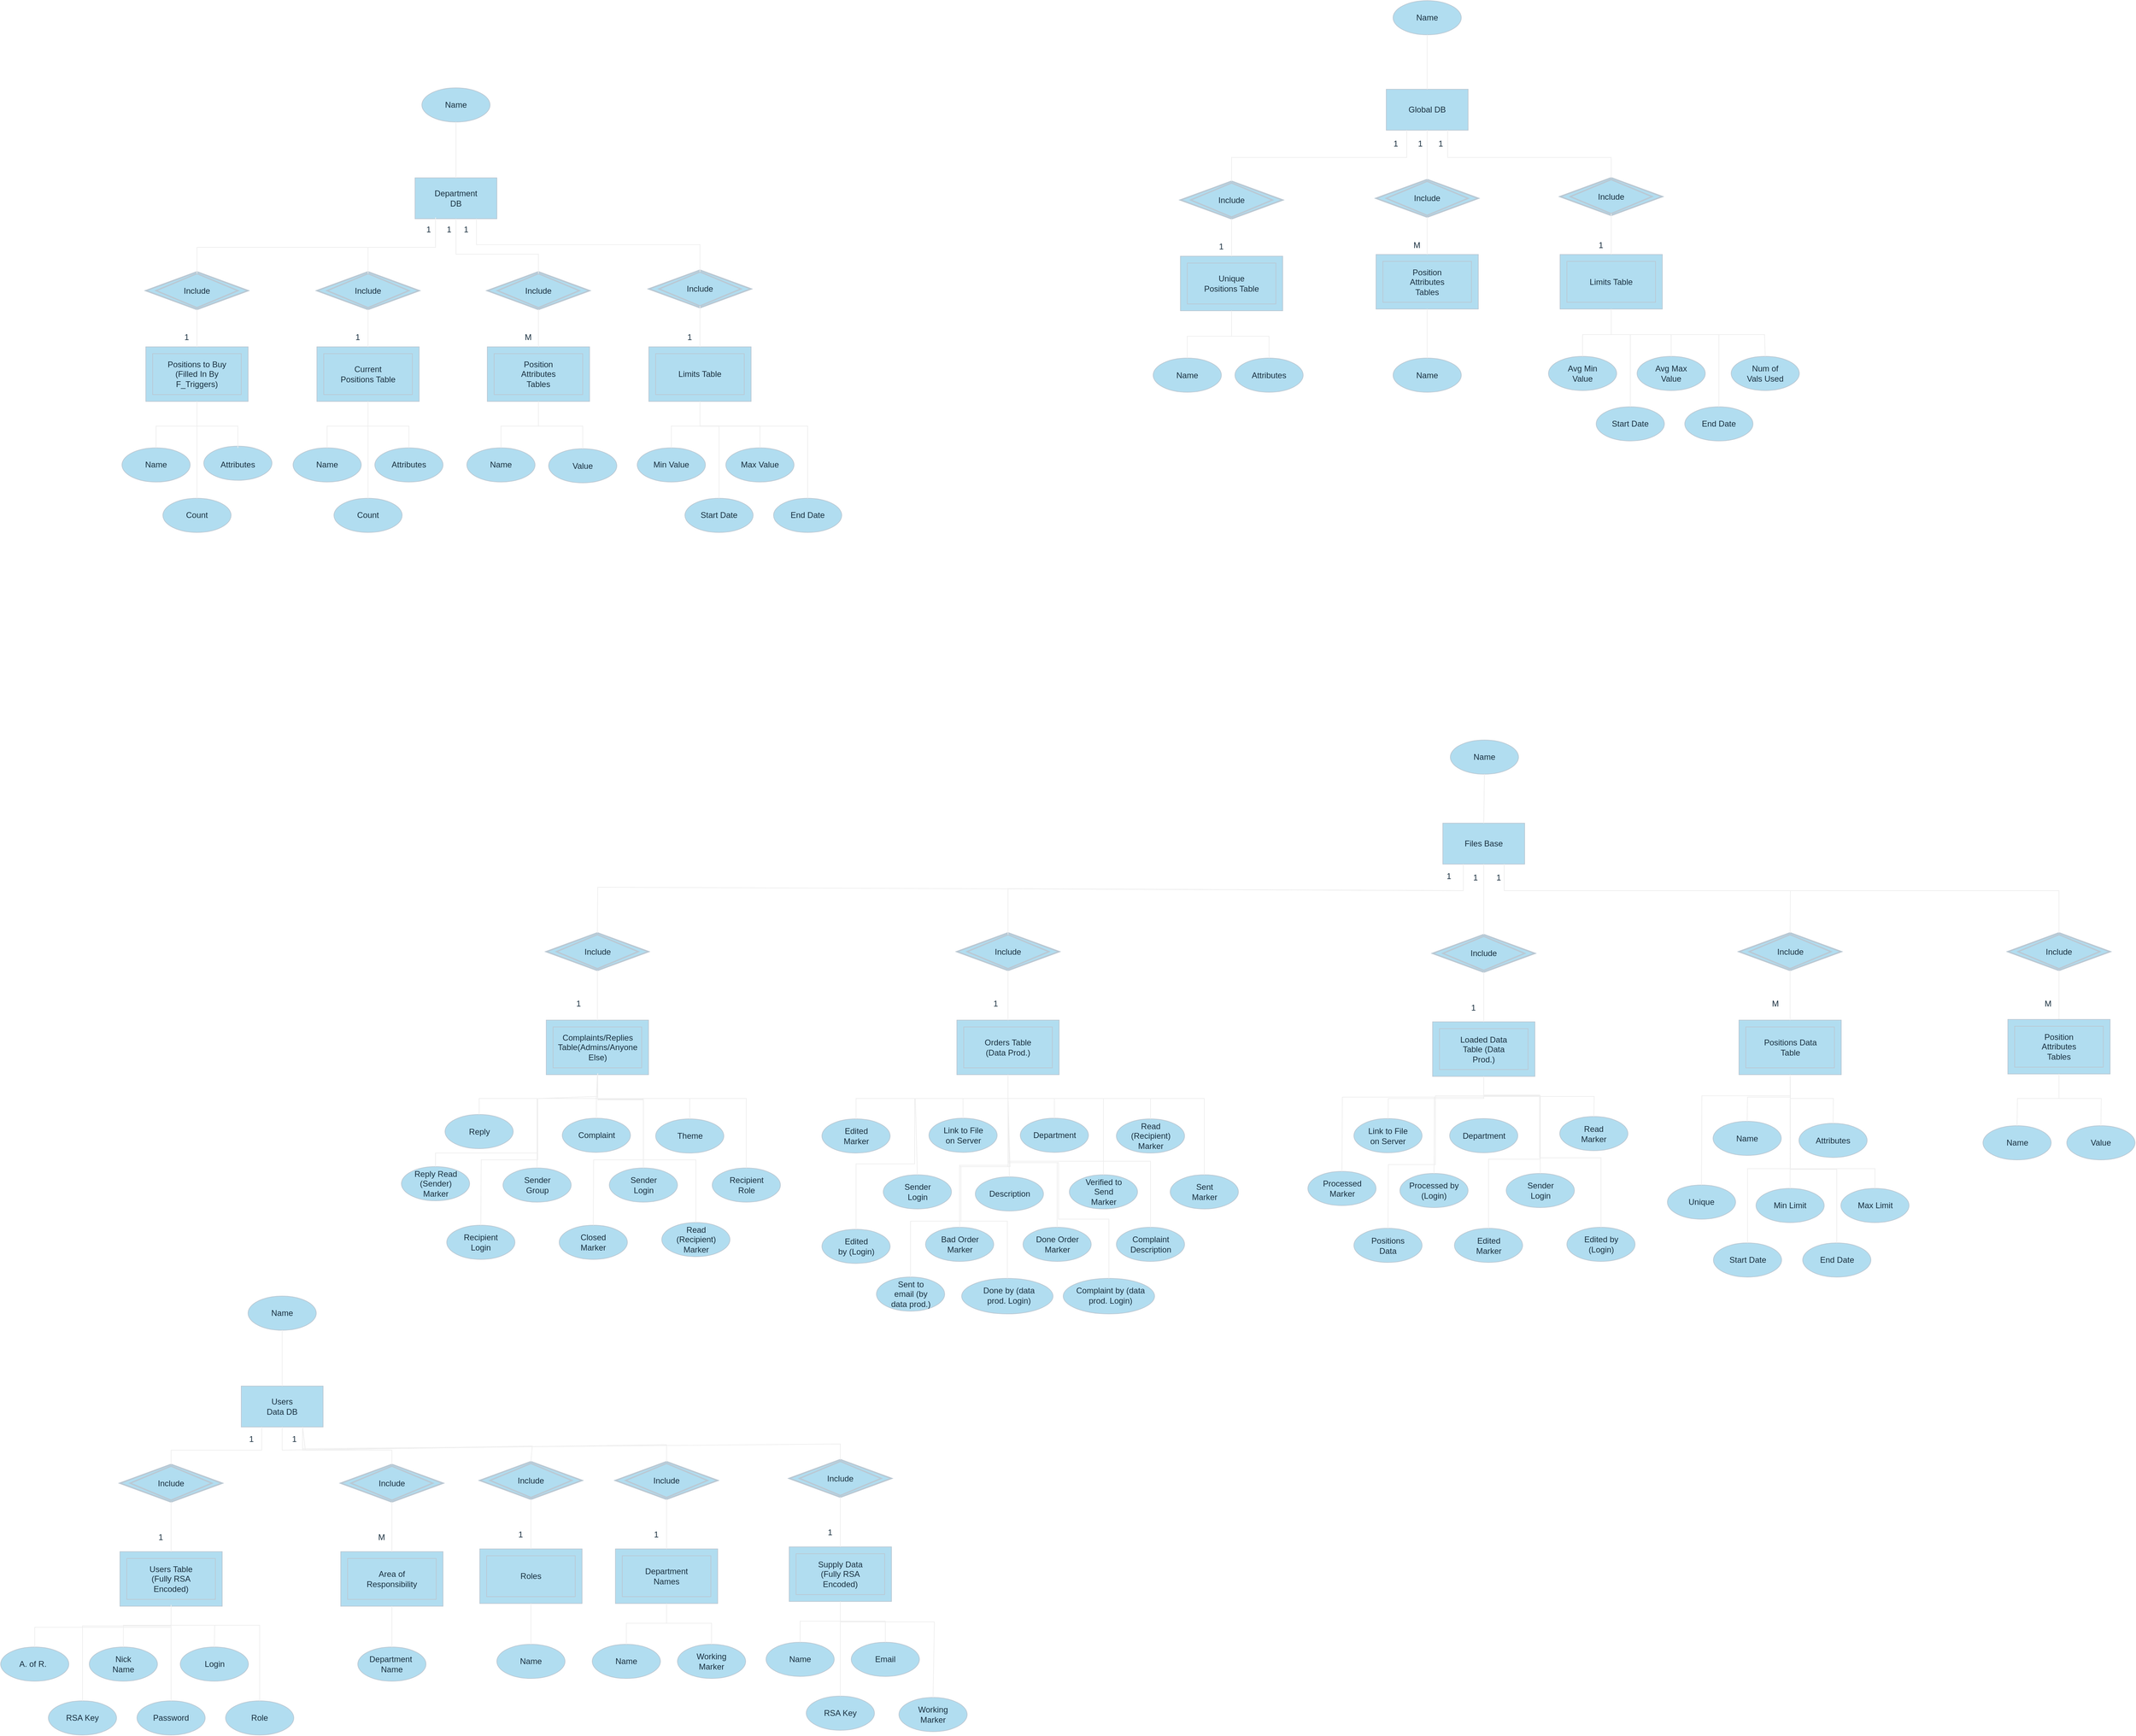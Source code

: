 <mxfile version="22.0.8" type="device">
  <diagram name="Страница — 1" id="N9WujYdHZ4MV4CMBsZ7O">
    <mxGraphModel dx="1026" dy="692" grid="0" gridSize="10" guides="1" tooltips="1" connect="1" arrows="1" fold="1" page="1" pageScale="1" pageWidth="3300" pageHeight="4681" background="#FFFFFF" math="0" shadow="0">
      <root>
        <mxCell id="0" />
        <mxCell id="1" parent="0" />
        <mxCell id="j-sWp2HfxqR8ignj8HMA-3" value="" style="rounded=0;whiteSpace=wrap;html=1;strokeColor=#BAC8D3;fontColor=#182E3E;fillColor=#B1DDF0;labelBackgroundColor=none;" parent="1" vertex="1">
          <mxGeometry x="2133" y="149" width="120" height="60" as="geometry" />
        </mxCell>
        <mxCell id="j-sWp2HfxqR8ignj8HMA-2" value="Global DB" style="text;html=1;strokeColor=none;fillColor=none;align=center;verticalAlign=middle;whiteSpace=wrap;rounded=0;fontColor=#182E3E;labelBackgroundColor=none;" parent="1" vertex="1">
          <mxGeometry x="2163" y="164" width="60" height="30" as="geometry" />
        </mxCell>
        <mxCell id="j-sWp2HfxqR8ignj8HMA-4" value="" style="rounded=0;whiteSpace=wrap;html=1;strokeColor=#BAC8D3;fontColor=#182E3E;fillColor=#B1DDF0;labelBackgroundColor=none;" parent="1" vertex="1">
          <mxGeometry x="708" y="279" width="120" height="60" as="geometry" />
        </mxCell>
        <mxCell id="j-sWp2HfxqR8ignj8HMA-5" value="Department&lt;br&gt;DB" style="text;html=1;strokeColor=none;fillColor=none;align=center;verticalAlign=middle;whiteSpace=wrap;rounded=0;fontColor=#182E3E;labelBackgroundColor=none;" parent="1" vertex="1">
          <mxGeometry x="738" y="294" width="60" height="30" as="geometry" />
        </mxCell>
        <mxCell id="j-sWp2HfxqR8ignj8HMA-8" value="" style="rounded=0;whiteSpace=wrap;html=1;strokeColor=#BAC8D3;fontColor=#182E3E;fillColor=#B1DDF0;labelBackgroundColor=none;" parent="1" vertex="1">
          <mxGeometry x="2388" y="391.5" width="150" height="80" as="geometry" />
        </mxCell>
        <mxCell id="j-sWp2HfxqR8ignj8HMA-9" value="" style="rounded=0;whiteSpace=wrap;html=1;strokeColor=#BAC8D3;fontColor=#182E3E;fillColor=#B1DDF0;labelBackgroundColor=none;" parent="1" vertex="1">
          <mxGeometry x="2398" y="401.5" width="130" height="60" as="geometry" />
        </mxCell>
        <mxCell id="j-sWp2HfxqR8ignj8HMA-10" value="Limits Table" style="text;html=1;strokeColor=none;fillColor=none;align=center;verticalAlign=middle;whiteSpace=wrap;rounded=0;fontColor=#182E3E;labelBackgroundColor=none;" parent="1" vertex="1">
          <mxGeometry x="2418" y="414" width="90" height="35" as="geometry" />
        </mxCell>
        <mxCell id="j-sWp2HfxqR8ignj8HMA-11" value="" style="rounded=0;whiteSpace=wrap;html=1;strokeColor=#BAC8D3;fontColor=#182E3E;fillColor=#B1DDF0;labelBackgroundColor=none;" parent="1" vertex="1">
          <mxGeometry x="1831" y="394" width="150" height="80" as="geometry" />
        </mxCell>
        <mxCell id="j-sWp2HfxqR8ignj8HMA-12" value="" style="rounded=0;whiteSpace=wrap;html=1;strokeColor=#BAC8D3;fontColor=#182E3E;fillColor=#B1DDF0;labelBackgroundColor=none;" parent="1" vertex="1">
          <mxGeometry x="1841" y="404" width="130" height="60" as="geometry" />
        </mxCell>
        <mxCell id="j-sWp2HfxqR8ignj8HMA-13" value="Unique Positions Table" style="text;html=1;strokeColor=none;fillColor=none;align=center;verticalAlign=middle;whiteSpace=wrap;rounded=0;fontColor=#182E3E;labelBackgroundColor=none;" parent="1" vertex="1">
          <mxGeometry x="1861" y="416.5" width="90" height="35" as="geometry" />
        </mxCell>
        <mxCell id="j-sWp2HfxqR8ignj8HMA-14" value="" style="strokeWidth=2;html=1;shape=mxgraph.flowchart.decision;whiteSpace=wrap;strokeColor=#BAC8D3;fontColor=#182E3E;fillColor=#B1DDF0;labelBackgroundColor=none;" parent="1" vertex="1">
          <mxGeometry x="1831" y="284" width="150" height="55" as="geometry" />
        </mxCell>
        <mxCell id="j-sWp2HfxqR8ignj8HMA-15" value="" style="strokeWidth=2;html=1;shape=mxgraph.flowchart.decision;whiteSpace=wrap;strokeColor=#BAC8D3;fontColor=#182E3E;fillColor=#B1DDF0;labelBackgroundColor=none;" parent="1" vertex="1">
          <mxGeometry x="1846" y="286.5" width="120" height="50" as="geometry" />
        </mxCell>
        <mxCell id="j-sWp2HfxqR8ignj8HMA-16" value="1" style="text;html=1;strokeColor=none;fillColor=none;align=center;verticalAlign=middle;whiteSpace=wrap;rounded=0;fontColor=#182E3E;labelBackgroundColor=none;" parent="1" vertex="1">
          <mxGeometry x="2102" y="211" width="90" height="35" as="geometry" />
        </mxCell>
        <mxCell id="j-sWp2HfxqR8ignj8HMA-17" value="" style="strokeWidth=2;html=1;shape=mxgraph.flowchart.decision;whiteSpace=wrap;strokeColor=#BAC8D3;fontColor=#182E3E;fillColor=#B1DDF0;labelBackgroundColor=none;" parent="1" vertex="1">
          <mxGeometry x="2388" y="279" width="150" height="55" as="geometry" />
        </mxCell>
        <mxCell id="j-sWp2HfxqR8ignj8HMA-18" value="" style="strokeWidth=2;html=1;shape=mxgraph.flowchart.decision;whiteSpace=wrap;strokeColor=#BAC8D3;fontColor=#182E3E;fillColor=#B1DDF0;labelBackgroundColor=none;" parent="1" vertex="1">
          <mxGeometry x="2403" y="281.5" width="120" height="50" as="geometry" />
        </mxCell>
        <mxCell id="j-sWp2HfxqR8ignj8HMA-19" value="Include" style="text;html=1;strokeColor=none;fillColor=none;align=center;verticalAlign=middle;whiteSpace=wrap;rounded=0;fontColor=#182E3E;labelBackgroundColor=none;" parent="1" vertex="1">
          <mxGeometry x="2418" y="289" width="90" height="35" as="geometry" />
        </mxCell>
        <mxCell id="j-sWp2HfxqR8ignj8HMA-20" value="" style="endArrow=none;html=1;rounded=0;strokeColor=#EEEEEE;entryX=0.5;entryY=1;entryDx=0;entryDy=0;entryPerimeter=0;exitX=0.5;exitY=0;exitDx=0;exitDy=0;labelBackgroundColor=none;fontColor=default;" parent="1" source="j-sWp2HfxqR8ignj8HMA-11" target="j-sWp2HfxqR8ignj8HMA-14" edge="1">
          <mxGeometry width="50" height="50" relative="1" as="geometry">
            <mxPoint x="1741" y="491.5" as="sourcePoint" />
            <mxPoint x="1791" y="441.5" as="targetPoint" />
          </mxGeometry>
        </mxCell>
        <mxCell id="j-sWp2HfxqR8ignj8HMA-21" value="" style="endArrow=none;html=1;rounded=0;strokeColor=#EEEEEE;entryX=0.5;entryY=1;entryDx=0;entryDy=0;entryPerimeter=0;exitX=0.5;exitY=0;exitDx=0;exitDy=0;labelBackgroundColor=none;fontColor=default;" parent="1" source="j-sWp2HfxqR8ignj8HMA-8" target="j-sWp2HfxqR8ignj8HMA-18" edge="1">
          <mxGeometry width="50" height="50" relative="1" as="geometry">
            <mxPoint x="2463" y="399" as="sourcePoint" />
            <mxPoint x="2388" y="329" as="targetPoint" />
          </mxGeometry>
        </mxCell>
        <mxCell id="j-sWp2HfxqR8ignj8HMA-22" value="" style="endArrow=none;html=1;rounded=0;strokeColor=#EEEEEE;entryX=0.5;entryY=0;entryDx=0;entryDy=0;entryPerimeter=0;exitX=0.25;exitY=1;exitDx=0;exitDy=0;labelBackgroundColor=none;fontColor=default;" parent="1" source="j-sWp2HfxqR8ignj8HMA-3" target="j-sWp2HfxqR8ignj8HMA-14" edge="1">
          <mxGeometry width="50" height="50" relative="1" as="geometry">
            <mxPoint x="1913" y="269" as="sourcePoint" />
            <mxPoint x="1963" y="219" as="targetPoint" />
            <Array as="points">
              <mxPoint x="2163" y="249" />
              <mxPoint x="1906" y="249" />
            </Array>
          </mxGeometry>
        </mxCell>
        <mxCell id="j-sWp2HfxqR8ignj8HMA-23" value="" style="endArrow=none;html=1;rounded=0;strokeColor=#EEEEEE;entryX=0.75;entryY=1;entryDx=0;entryDy=0;exitX=0.5;exitY=0;exitDx=0;exitDy=0;exitPerimeter=0;labelBackgroundColor=none;fontColor=default;" parent="1" source="j-sWp2HfxqR8ignj8HMA-17" target="j-sWp2HfxqR8ignj8HMA-3" edge="1">
          <mxGeometry width="50" height="50" relative="1" as="geometry">
            <mxPoint x="2173" y="349" as="sourcePoint" />
            <mxPoint x="2223" y="299" as="targetPoint" />
            <Array as="points">
              <mxPoint x="2463" y="249" />
              <mxPoint x="2223" y="249" />
            </Array>
          </mxGeometry>
        </mxCell>
        <mxCell id="j-sWp2HfxqR8ignj8HMA-24" value="" style="rounded=0;whiteSpace=wrap;html=1;strokeColor=#BAC8D3;fontColor=#182E3E;fillColor=#B1DDF0;labelBackgroundColor=none;" parent="1" vertex="1">
          <mxGeometry x="2118" y="391.5" width="150" height="80" as="geometry" />
        </mxCell>
        <mxCell id="j-sWp2HfxqR8ignj8HMA-25" value="" style="rounded=0;whiteSpace=wrap;html=1;strokeColor=#BAC8D3;fontColor=#182E3E;fillColor=#B1DDF0;labelBackgroundColor=none;" parent="1" vertex="1">
          <mxGeometry x="2128" y="401.5" width="130" height="60" as="geometry" />
        </mxCell>
        <mxCell id="j-sWp2HfxqR8ignj8HMA-26" value="Position Attributes Tables" style="text;html=1;strokeColor=none;fillColor=none;align=center;verticalAlign=middle;whiteSpace=wrap;rounded=0;fontColor=#182E3E;labelBackgroundColor=none;" parent="1" vertex="1">
          <mxGeometry x="2148" y="414" width="90" height="35" as="geometry" />
        </mxCell>
        <mxCell id="j-sWp2HfxqR8ignj8HMA-27" value="" style="strokeWidth=2;html=1;shape=mxgraph.flowchart.decision;whiteSpace=wrap;strokeColor=#BAC8D3;fontColor=#182E3E;fillColor=#B1DDF0;labelBackgroundColor=none;" parent="1" vertex="1">
          <mxGeometry x="2118" y="281.5" width="150" height="55" as="geometry" />
        </mxCell>
        <mxCell id="j-sWp2HfxqR8ignj8HMA-28" value="" style="strokeWidth=2;html=1;shape=mxgraph.flowchart.decision;whiteSpace=wrap;strokeColor=#BAC8D3;fontColor=#182E3E;fillColor=#B1DDF0;labelBackgroundColor=none;" parent="1" vertex="1">
          <mxGeometry x="2133" y="284" width="120" height="50" as="geometry" />
        </mxCell>
        <mxCell id="j-sWp2HfxqR8ignj8HMA-29" value="Include" style="text;html=1;strokeColor=none;fillColor=none;align=center;verticalAlign=middle;whiteSpace=wrap;rounded=0;fontColor=#182E3E;labelBackgroundColor=none;" parent="1" vertex="1">
          <mxGeometry x="2148" y="291.5" width="90" height="35" as="geometry" />
        </mxCell>
        <mxCell id="j-sWp2HfxqR8ignj8HMA-30" value="" style="endArrow=none;html=1;rounded=0;strokeColor=#EEEEEE;entryX=0.5;entryY=1;entryDx=0;entryDy=0;entryPerimeter=0;exitX=0.5;exitY=0;exitDx=0;exitDy=0;labelBackgroundColor=none;fontColor=default;" parent="1" source="j-sWp2HfxqR8ignj8HMA-24" target="j-sWp2HfxqR8ignj8HMA-27" edge="1">
          <mxGeometry width="50" height="50" relative="1" as="geometry">
            <mxPoint x="2028" y="489" as="sourcePoint" />
            <mxPoint x="2078" y="439" as="targetPoint" />
          </mxGeometry>
        </mxCell>
        <mxCell id="j-sWp2HfxqR8ignj8HMA-31" value="" style="endArrow=none;html=1;rounded=0;strokeColor=#EEEEEE;entryX=0.5;entryY=1;entryDx=0;entryDy=0;exitX=0.5;exitY=0;exitDx=0;exitDy=0;exitPerimeter=0;labelBackgroundColor=none;fontColor=default;" parent="1" source="j-sWp2HfxqR8ignj8HMA-27" target="j-sWp2HfxqR8ignj8HMA-3" edge="1">
          <mxGeometry width="50" height="50" relative="1" as="geometry">
            <mxPoint x="2143" y="639" as="sourcePoint" />
            <mxPoint x="2193" y="589" as="targetPoint" />
          </mxGeometry>
        </mxCell>
        <mxCell id="j-sWp2HfxqR8ignj8HMA-32" value="1" style="text;html=1;strokeColor=none;fillColor=none;align=center;verticalAlign=middle;whiteSpace=wrap;rounded=0;fontColor=#182E3E;labelBackgroundColor=none;" parent="1" vertex="1">
          <mxGeometry x="2168" y="211" width="90" height="35" as="geometry" />
        </mxCell>
        <mxCell id="j-sWp2HfxqR8ignj8HMA-33" value="1" style="text;html=1;strokeColor=none;fillColor=none;align=center;verticalAlign=middle;whiteSpace=wrap;rounded=0;fontColor=#182E3E;labelBackgroundColor=none;" parent="1" vertex="1">
          <mxGeometry x="1846" y="362.5" width="90" height="35" as="geometry" />
        </mxCell>
        <mxCell id="j-sWp2HfxqR8ignj8HMA-34" value="1" style="text;html=1;strokeColor=none;fillColor=none;align=center;verticalAlign=middle;whiteSpace=wrap;rounded=0;fontColor=#182E3E;labelBackgroundColor=none;" parent="1" vertex="1">
          <mxGeometry x="2403" y="360" width="90" height="35" as="geometry" />
        </mxCell>
        <mxCell id="j-sWp2HfxqR8ignj8HMA-35" value="M" style="text;html=1;strokeColor=none;fillColor=none;align=center;verticalAlign=middle;whiteSpace=wrap;rounded=0;fontColor=#182E3E;labelBackgroundColor=none;" parent="1" vertex="1">
          <mxGeometry x="2133" y="360" width="90" height="35" as="geometry" />
        </mxCell>
        <mxCell id="j-sWp2HfxqR8ignj8HMA-36" value="1" style="text;html=1;strokeColor=none;fillColor=none;align=center;verticalAlign=middle;whiteSpace=wrap;rounded=0;fontColor=#182E3E;labelBackgroundColor=none;" parent="1" vertex="1">
          <mxGeometry x="2138" y="211" width="90" height="35" as="geometry" />
        </mxCell>
        <mxCell id="j-sWp2HfxqR8ignj8HMA-37" value="Include" style="text;html=1;strokeColor=none;fillColor=none;align=center;verticalAlign=middle;whiteSpace=wrap;rounded=0;fontColor=#182E3E;labelBackgroundColor=none;" parent="1" vertex="1">
          <mxGeometry x="1861" y="294" width="90" height="35" as="geometry" />
        </mxCell>
        <mxCell id="j-sWp2HfxqR8ignj8HMA-38" value="" style="rounded=0;whiteSpace=wrap;html=1;strokeColor=#BAC8D3;fontColor=#182E3E;fillColor=#B1DDF0;labelBackgroundColor=none;" parent="1" vertex="1">
          <mxGeometry x="564" y="527" width="150" height="80" as="geometry" />
        </mxCell>
        <mxCell id="j-sWp2HfxqR8ignj8HMA-39" value="" style="rounded=0;whiteSpace=wrap;html=1;strokeColor=#BAC8D3;fontColor=#182E3E;fillColor=#B1DDF0;labelBackgroundColor=none;" parent="1" vertex="1">
          <mxGeometry x="574" y="537" width="130" height="60" as="geometry" />
        </mxCell>
        <mxCell id="j-sWp2HfxqR8ignj8HMA-40" value="Current Positions Table" style="text;html=1;strokeColor=none;fillColor=none;align=center;verticalAlign=middle;whiteSpace=wrap;rounded=0;fontColor=#182E3E;labelBackgroundColor=none;" parent="1" vertex="1">
          <mxGeometry x="594" y="549.5" width="90" height="35" as="geometry" />
        </mxCell>
        <mxCell id="j-sWp2HfxqR8ignj8HMA-41" value="" style="strokeWidth=2;html=1;shape=mxgraph.flowchart.decision;whiteSpace=wrap;strokeColor=#BAC8D3;fontColor=#182E3E;fillColor=#B1DDF0;labelBackgroundColor=none;" parent="1" vertex="1">
          <mxGeometry x="564" y="417" width="150" height="55" as="geometry" />
        </mxCell>
        <mxCell id="j-sWp2HfxqR8ignj8HMA-42" value="" style="strokeWidth=2;html=1;shape=mxgraph.flowchart.decision;whiteSpace=wrap;strokeColor=#BAC8D3;fontColor=#182E3E;fillColor=#B1DDF0;labelBackgroundColor=none;" parent="1" vertex="1">
          <mxGeometry x="579" y="419.5" width="120" height="50" as="geometry" />
        </mxCell>
        <mxCell id="j-sWp2HfxqR8ignj8HMA-43" value="" style="endArrow=none;html=1;rounded=0;strokeColor=#EEEEEE;entryX=0.5;entryY=1;entryDx=0;entryDy=0;entryPerimeter=0;exitX=0.5;exitY=0;exitDx=0;exitDy=0;labelBackgroundColor=none;fontColor=default;" parent="1" source="j-sWp2HfxqR8ignj8HMA-38" target="j-sWp2HfxqR8ignj8HMA-41" edge="1">
          <mxGeometry width="50" height="50" relative="1" as="geometry">
            <mxPoint x="474" y="624.5" as="sourcePoint" />
            <mxPoint x="524" y="574.5" as="targetPoint" />
          </mxGeometry>
        </mxCell>
        <mxCell id="j-sWp2HfxqR8ignj8HMA-44" value="1" style="text;html=1;strokeColor=none;fillColor=none;align=center;verticalAlign=middle;whiteSpace=wrap;rounded=0;fontColor=#182E3E;labelBackgroundColor=none;" parent="1" vertex="1">
          <mxGeometry x="579" y="495.5" width="90" height="35" as="geometry" />
        </mxCell>
        <mxCell id="j-sWp2HfxqR8ignj8HMA-45" value="Include" style="text;html=1;strokeColor=none;fillColor=none;align=center;verticalAlign=middle;whiteSpace=wrap;rounded=0;fontColor=#182E3E;labelBackgroundColor=none;" parent="1" vertex="1">
          <mxGeometry x="594" y="427" width="90" height="35" as="geometry" />
        </mxCell>
        <mxCell id="j-sWp2HfxqR8ignj8HMA-54" value="" style="rounded=0;whiteSpace=wrap;html=1;strokeColor=#BAC8D3;fontColor=#182E3E;fillColor=#B1DDF0;labelBackgroundColor=none;" parent="1" vertex="1">
          <mxGeometry x="1051" y="527" width="150" height="80" as="geometry" />
        </mxCell>
        <mxCell id="j-sWp2HfxqR8ignj8HMA-55" value="" style="rounded=0;whiteSpace=wrap;html=1;strokeColor=#BAC8D3;fontColor=#182E3E;fillColor=#B1DDF0;labelBackgroundColor=none;" parent="1" vertex="1">
          <mxGeometry x="1061" y="537" width="130" height="60" as="geometry" />
        </mxCell>
        <mxCell id="j-sWp2HfxqR8ignj8HMA-56" value="Limits Table" style="text;html=1;strokeColor=none;fillColor=none;align=center;verticalAlign=middle;whiteSpace=wrap;rounded=0;fontColor=#182E3E;labelBackgroundColor=none;" parent="1" vertex="1">
          <mxGeometry x="1081" y="549.5" width="90" height="35" as="geometry" />
        </mxCell>
        <mxCell id="j-sWp2HfxqR8ignj8HMA-57" value="" style="strokeWidth=2;html=1;shape=mxgraph.flowchart.decision;whiteSpace=wrap;strokeColor=#BAC8D3;fontColor=#182E3E;fillColor=#B1DDF0;labelBackgroundColor=none;" parent="1" vertex="1">
          <mxGeometry x="1051" y="414.5" width="150" height="55" as="geometry" />
        </mxCell>
        <mxCell id="j-sWp2HfxqR8ignj8HMA-58" value="" style="strokeWidth=2;html=1;shape=mxgraph.flowchart.decision;whiteSpace=wrap;strokeColor=#BAC8D3;fontColor=#182E3E;fillColor=#B1DDF0;labelBackgroundColor=none;" parent="1" vertex="1">
          <mxGeometry x="1066" y="417" width="120" height="50" as="geometry" />
        </mxCell>
        <mxCell id="j-sWp2HfxqR8ignj8HMA-59" value="Include" style="text;html=1;strokeColor=none;fillColor=none;align=center;verticalAlign=middle;whiteSpace=wrap;rounded=0;fontColor=#182E3E;labelBackgroundColor=none;" parent="1" vertex="1">
          <mxGeometry x="1081" y="424.5" width="90" height="35" as="geometry" />
        </mxCell>
        <mxCell id="j-sWp2HfxqR8ignj8HMA-60" value="" style="endArrow=none;html=1;rounded=0;strokeColor=#EEEEEE;entryX=0.5;entryY=1;entryDx=0;entryDy=0;entryPerimeter=0;exitX=0.5;exitY=0;exitDx=0;exitDy=0;labelBackgroundColor=none;fontColor=default;" parent="1" source="j-sWp2HfxqR8ignj8HMA-54" target="j-sWp2HfxqR8ignj8HMA-58" edge="1">
          <mxGeometry width="50" height="50" relative="1" as="geometry">
            <mxPoint x="1126" y="534.5" as="sourcePoint" />
            <mxPoint x="1051" y="464.5" as="targetPoint" />
          </mxGeometry>
        </mxCell>
        <mxCell id="j-sWp2HfxqR8ignj8HMA-61" value="" style="rounded=0;whiteSpace=wrap;html=1;strokeColor=#BAC8D3;fontColor=#182E3E;fillColor=#B1DDF0;labelBackgroundColor=none;" parent="1" vertex="1">
          <mxGeometry x="814" y="527" width="150" height="80" as="geometry" />
        </mxCell>
        <mxCell id="j-sWp2HfxqR8ignj8HMA-62" value="" style="rounded=0;whiteSpace=wrap;html=1;strokeColor=#BAC8D3;fontColor=#182E3E;fillColor=#B1DDF0;labelBackgroundColor=none;" parent="1" vertex="1">
          <mxGeometry x="824" y="537" width="130" height="60" as="geometry" />
        </mxCell>
        <mxCell id="j-sWp2HfxqR8ignj8HMA-63" value="Position Attributes Tables" style="text;html=1;strokeColor=none;fillColor=none;align=center;verticalAlign=middle;whiteSpace=wrap;rounded=0;fontColor=#182E3E;labelBackgroundColor=none;" parent="1" vertex="1">
          <mxGeometry x="844" y="549.5" width="90" height="35" as="geometry" />
        </mxCell>
        <mxCell id="j-sWp2HfxqR8ignj8HMA-64" value="" style="strokeWidth=2;html=1;shape=mxgraph.flowchart.decision;whiteSpace=wrap;strokeColor=#BAC8D3;fontColor=#182E3E;fillColor=#B1DDF0;labelBackgroundColor=none;" parent="1" vertex="1">
          <mxGeometry x="814" y="417" width="150" height="55" as="geometry" />
        </mxCell>
        <mxCell id="j-sWp2HfxqR8ignj8HMA-65" value="" style="strokeWidth=2;html=1;shape=mxgraph.flowchart.decision;whiteSpace=wrap;strokeColor=#BAC8D3;fontColor=#182E3E;fillColor=#B1DDF0;labelBackgroundColor=none;" parent="1" vertex="1">
          <mxGeometry x="829" y="419.5" width="120" height="50" as="geometry" />
        </mxCell>
        <mxCell id="j-sWp2HfxqR8ignj8HMA-66" value="Include" style="text;html=1;strokeColor=none;fillColor=none;align=center;verticalAlign=middle;whiteSpace=wrap;rounded=0;fontColor=#182E3E;labelBackgroundColor=none;" parent="1" vertex="1">
          <mxGeometry x="844" y="427" width="90" height="35" as="geometry" />
        </mxCell>
        <mxCell id="j-sWp2HfxqR8ignj8HMA-67" value="" style="endArrow=none;html=1;rounded=0;strokeColor=#EEEEEE;entryX=0.5;entryY=1;entryDx=0;entryDy=0;entryPerimeter=0;exitX=0.5;exitY=0;exitDx=0;exitDy=0;labelBackgroundColor=none;fontColor=default;" parent="1" source="j-sWp2HfxqR8ignj8HMA-61" target="j-sWp2HfxqR8ignj8HMA-64" edge="1">
          <mxGeometry width="50" height="50" relative="1" as="geometry">
            <mxPoint x="724" y="624.5" as="sourcePoint" />
            <mxPoint x="774" y="574.5" as="targetPoint" />
          </mxGeometry>
        </mxCell>
        <mxCell id="j-sWp2HfxqR8ignj8HMA-68" value="1" style="text;html=1;strokeColor=none;fillColor=none;align=center;verticalAlign=middle;whiteSpace=wrap;rounded=0;fontColor=#182E3E;labelBackgroundColor=none;" parent="1" vertex="1">
          <mxGeometry x="1066" y="495.5" width="90" height="35" as="geometry" />
        </mxCell>
        <mxCell id="j-sWp2HfxqR8ignj8HMA-69" value="M" style="text;html=1;strokeColor=none;fillColor=none;align=center;verticalAlign=middle;whiteSpace=wrap;rounded=0;fontColor=#182E3E;labelBackgroundColor=none;" parent="1" vertex="1">
          <mxGeometry x="829" y="495.5" width="90" height="35" as="geometry" />
        </mxCell>
        <mxCell id="j-sWp2HfxqR8ignj8HMA-70" value="" style="ellipse;whiteSpace=wrap;html=1;strokeColor=#BAC8D3;fontColor=#182E3E;fillColor=#B1DDF0;labelBackgroundColor=none;" parent="1" vertex="1">
          <mxGeometry x="718" y="147" width="100" height="50" as="geometry" />
        </mxCell>
        <mxCell id="j-sWp2HfxqR8ignj8HMA-71" value="Name" style="text;html=1;strokeColor=none;fillColor=none;align=center;verticalAlign=middle;whiteSpace=wrap;rounded=0;fontColor=#182E3E;labelBackgroundColor=none;" parent="1" vertex="1">
          <mxGeometry x="738" y="157" width="60" height="30" as="geometry" />
        </mxCell>
        <mxCell id="j-sWp2HfxqR8ignj8HMA-72" value="" style="endArrow=none;html=1;rounded=0;strokeColor=#EEEEEE;entryX=0.5;entryY=1;entryDx=0;entryDy=0;exitX=0.5;exitY=0;exitDx=0;exitDy=0;labelBackgroundColor=none;fontColor=default;" parent="1" source="j-sWp2HfxqR8ignj8HMA-4" target="j-sWp2HfxqR8ignj8HMA-70" edge="1">
          <mxGeometry width="50" height="50" relative="1" as="geometry">
            <mxPoint x="763" y="327" as="sourcePoint" />
            <mxPoint x="813" y="277" as="targetPoint" />
          </mxGeometry>
        </mxCell>
        <mxCell id="j-sWp2HfxqR8ignj8HMA-73" value="" style="endArrow=none;html=1;rounded=0;strokeColor=#EEEEEE;entryX=0.25;entryY=1;entryDx=0;entryDy=0;exitX=0.5;exitY=0;exitDx=0;exitDy=0;exitPerimeter=0;labelBackgroundColor=none;fontColor=default;" parent="1" source="j-sWp2HfxqR8ignj8HMA-42" target="j-sWp2HfxqR8ignj8HMA-4" edge="1">
          <mxGeometry width="50" height="50" relative="1" as="geometry">
            <mxPoint x="563" y="407" as="sourcePoint" />
            <mxPoint x="613" y="357" as="targetPoint" />
            <Array as="points">
              <mxPoint x="639" y="381" />
              <mxPoint x="738" y="381" />
            </Array>
          </mxGeometry>
        </mxCell>
        <mxCell id="j-sWp2HfxqR8ignj8HMA-74" value="" style="endArrow=none;html=1;rounded=0;strokeColor=#EEEEEE;entryX=0.5;entryY=1;entryDx=0;entryDy=0;exitX=0.5;exitY=0;exitDx=0;exitDy=0;exitPerimeter=0;labelBackgroundColor=none;fontColor=default;" parent="1" source="j-sWp2HfxqR8ignj8HMA-65" target="j-sWp2HfxqR8ignj8HMA-4" edge="1">
          <mxGeometry width="50" height="50" relative="1" as="geometry">
            <mxPoint x="623" y="527" as="sourcePoint" />
            <mxPoint x="673" y="477" as="targetPoint" />
            <Array as="points">
              <mxPoint x="889" y="391" />
              <mxPoint x="768" y="391" />
            </Array>
          </mxGeometry>
        </mxCell>
        <mxCell id="j-sWp2HfxqR8ignj8HMA-75" value="" style="endArrow=none;html=1;rounded=0;strokeColor=#EEEEEE;entryX=0.75;entryY=1;entryDx=0;entryDy=0;exitX=0.5;exitY=0;exitDx=0;exitDy=0;exitPerimeter=0;labelBackgroundColor=none;fontColor=default;" parent="1" source="j-sWp2HfxqR8ignj8HMA-58" target="j-sWp2HfxqR8ignj8HMA-4" edge="1">
          <mxGeometry width="50" height="50" relative="1" as="geometry">
            <mxPoint x="863" y="437" as="sourcePoint" />
            <mxPoint x="913" y="387" as="targetPoint" />
            <Array as="points">
              <mxPoint x="1126" y="377" />
              <mxPoint x="798" y="377" />
            </Array>
          </mxGeometry>
        </mxCell>
        <mxCell id="j-sWp2HfxqR8ignj8HMA-76" value="1" style="text;html=1;strokeColor=none;fillColor=none;align=center;verticalAlign=middle;whiteSpace=wrap;rounded=0;fontColor=#182E3E;labelBackgroundColor=none;" parent="1" vertex="1">
          <mxGeometry x="683" y="337" width="90" height="35" as="geometry" />
        </mxCell>
        <mxCell id="j-sWp2HfxqR8ignj8HMA-77" value="1" style="text;html=1;strokeColor=none;fillColor=none;align=center;verticalAlign=middle;whiteSpace=wrap;rounded=0;fontColor=#182E3E;labelBackgroundColor=none;" parent="1" vertex="1">
          <mxGeometry x="713" y="337" width="90" height="35" as="geometry" />
        </mxCell>
        <mxCell id="j-sWp2HfxqR8ignj8HMA-78" value="1" style="text;html=1;strokeColor=none;fillColor=none;align=center;verticalAlign=middle;whiteSpace=wrap;rounded=0;fontColor=#182E3E;labelBackgroundColor=none;" parent="1" vertex="1">
          <mxGeometry x="738" y="337" width="90" height="35" as="geometry" />
        </mxCell>
        <mxCell id="j-sWp2HfxqR8ignj8HMA-79" value="" style="ellipse;whiteSpace=wrap;html=1;strokeColor=#BAC8D3;fontColor=#182E3E;fillColor=#B1DDF0;labelBackgroundColor=none;" parent="1" vertex="1">
          <mxGeometry x="2143" y="19" width="100" height="50" as="geometry" />
        </mxCell>
        <mxCell id="j-sWp2HfxqR8ignj8HMA-80" value="Name" style="text;html=1;strokeColor=none;fillColor=none;align=center;verticalAlign=middle;whiteSpace=wrap;rounded=0;fontColor=#182E3E;labelBackgroundColor=none;" parent="1" vertex="1">
          <mxGeometry x="2163" y="29" width="60" height="30" as="geometry" />
        </mxCell>
        <mxCell id="j-sWp2HfxqR8ignj8HMA-81" value="" style="endArrow=none;html=1;rounded=0;strokeColor=#EEEEEE;entryX=0.5;entryY=1;entryDx=0;entryDy=0;exitX=0.5;exitY=0;exitDx=0;exitDy=0;labelBackgroundColor=none;fontColor=default;" parent="1" source="j-sWp2HfxqR8ignj8HMA-3" target="j-sWp2HfxqR8ignj8HMA-79" edge="1">
          <mxGeometry width="50" height="50" relative="1" as="geometry">
            <mxPoint x="1856" y="208" as="sourcePoint" />
            <mxPoint x="1906" y="158" as="targetPoint" />
          </mxGeometry>
        </mxCell>
        <mxCell id="j-sWp2HfxqR8ignj8HMA-82" value="" style="ellipse;whiteSpace=wrap;html=1;strokeColor=#BAC8D3;fontColor=#182E3E;fillColor=#B1DDF0;labelBackgroundColor=none;" parent="1" vertex="1">
          <mxGeometry x="1034" y="675.25" width="100" height="50" as="geometry" />
        </mxCell>
        <mxCell id="j-sWp2HfxqR8ignj8HMA-83" value="Min Value" style="text;html=1;strokeColor=none;fillColor=none;align=center;verticalAlign=middle;whiteSpace=wrap;rounded=0;fontColor=#182E3E;labelBackgroundColor=none;" parent="1" vertex="1">
          <mxGeometry x="1054" y="685.25" width="60" height="30" as="geometry" />
        </mxCell>
        <mxCell id="j-sWp2HfxqR8ignj8HMA-84" value="" style="ellipse;whiteSpace=wrap;html=1;strokeColor=#BAC8D3;fontColor=#182E3E;fillColor=#B1DDF0;labelBackgroundColor=none;" parent="1" vertex="1">
          <mxGeometry x="1164" y="675.25" width="100" height="50" as="geometry" />
        </mxCell>
        <mxCell id="j-sWp2HfxqR8ignj8HMA-85" value="Max Value" style="text;html=1;strokeColor=none;fillColor=none;align=center;verticalAlign=middle;whiteSpace=wrap;rounded=0;fontColor=#182E3E;labelBackgroundColor=none;" parent="1" vertex="1">
          <mxGeometry x="1184" y="685.25" width="60" height="30" as="geometry" />
        </mxCell>
        <mxCell id="j-sWp2HfxqR8ignj8HMA-86" value="" style="ellipse;whiteSpace=wrap;html=1;strokeColor=#BAC8D3;fontColor=#182E3E;fillColor=#B1DDF0;labelBackgroundColor=none;" parent="1" vertex="1">
          <mxGeometry x="1104" y="749.25" width="100" height="50" as="geometry" />
        </mxCell>
        <mxCell id="j-sWp2HfxqR8ignj8HMA-87" value="Start Date" style="text;html=1;strokeColor=none;fillColor=none;align=center;verticalAlign=middle;whiteSpace=wrap;rounded=0;fontColor=#182E3E;labelBackgroundColor=none;" parent="1" vertex="1">
          <mxGeometry x="1124" y="759.25" width="60" height="30" as="geometry" />
        </mxCell>
        <mxCell id="j-sWp2HfxqR8ignj8HMA-88" value="" style="ellipse;whiteSpace=wrap;html=1;strokeColor=#BAC8D3;fontColor=#182E3E;fillColor=#B1DDF0;labelBackgroundColor=none;" parent="1" vertex="1">
          <mxGeometry x="1234" y="749.25" width="100" height="50" as="geometry" />
        </mxCell>
        <mxCell id="j-sWp2HfxqR8ignj8HMA-89" value="End Date" style="text;html=1;strokeColor=none;fillColor=none;align=center;verticalAlign=middle;whiteSpace=wrap;rounded=0;fontColor=#182E3E;labelBackgroundColor=none;" parent="1" vertex="1">
          <mxGeometry x="1254" y="759.25" width="60" height="30" as="geometry" />
        </mxCell>
        <mxCell id="j-sWp2HfxqR8ignj8HMA-90" value="" style="endArrow=none;html=1;rounded=0;strokeColor=#EEEEEE;entryX=0.5;entryY=1;entryDx=0;entryDy=0;exitX=0.5;exitY=0;exitDx=0;exitDy=0;labelBackgroundColor=none;fontColor=default;" parent="1" source="j-sWp2HfxqR8ignj8HMA-82" target="j-sWp2HfxqR8ignj8HMA-54" edge="1">
          <mxGeometry width="50" height="50" relative="1" as="geometry">
            <mxPoint x="971" y="788.25" as="sourcePoint" />
            <mxPoint x="1021" y="738.25" as="targetPoint" />
            <Array as="points">
              <mxPoint x="1084" y="643.25" />
              <mxPoint x="1126" y="643.25" />
            </Array>
          </mxGeometry>
        </mxCell>
        <mxCell id="j-sWp2HfxqR8ignj8HMA-91" value="" style="endArrow=none;html=1;rounded=0;strokeColor=#EEEEEE;exitX=0.5;exitY=0;exitDx=0;exitDy=0;labelBackgroundColor=none;fontColor=default;" parent="1" source="j-sWp2HfxqR8ignj8HMA-84" edge="1">
          <mxGeometry width="50" height="50" relative="1" as="geometry">
            <mxPoint x="1016" y="813.25" as="sourcePoint" />
            <mxPoint x="1126" y="613.25" as="targetPoint" />
            <Array as="points">
              <mxPoint x="1214" y="643.25" />
              <mxPoint x="1126" y="643.25" />
            </Array>
          </mxGeometry>
        </mxCell>
        <mxCell id="j-sWp2HfxqR8ignj8HMA-92" value="" style="endArrow=none;html=1;rounded=0;strokeColor=#EEEEEE;entryX=0.5;entryY=1;entryDx=0;entryDy=0;exitX=0.5;exitY=0;exitDx=0;exitDy=0;labelBackgroundColor=none;fontColor=default;" parent="1" source="j-sWp2HfxqR8ignj8HMA-86" target="j-sWp2HfxqR8ignj8HMA-54" edge="1">
          <mxGeometry width="50" height="50" relative="1" as="geometry">
            <mxPoint x="916" y="823.25" as="sourcePoint" />
            <mxPoint x="966" y="773.25" as="targetPoint" />
            <Array as="points">
              <mxPoint x="1154" y="643.25" />
              <mxPoint x="1126" y="643.25" />
            </Array>
          </mxGeometry>
        </mxCell>
        <mxCell id="j-sWp2HfxqR8ignj8HMA-93" value="" style="endArrow=none;html=1;rounded=0;strokeColor=#EEEEEE;entryX=0.5;entryY=1;entryDx=0;entryDy=0;exitX=0.5;exitY=0;exitDx=0;exitDy=0;labelBackgroundColor=none;fontColor=default;" parent="1" source="j-sWp2HfxqR8ignj8HMA-88" target="j-sWp2HfxqR8ignj8HMA-54" edge="1">
          <mxGeometry width="50" height="50" relative="1" as="geometry">
            <mxPoint x="986" y="923.25" as="sourcePoint" />
            <mxPoint x="1036" y="873.25" as="targetPoint" />
            <Array as="points">
              <mxPoint x="1284" y="643.25" />
              <mxPoint x="1126" y="643.25" />
            </Array>
          </mxGeometry>
        </mxCell>
        <mxCell id="j-sWp2HfxqR8ignj8HMA-94" value="" style="ellipse;whiteSpace=wrap;html=1;strokeColor=#BAC8D3;fontColor=#182E3E;fillColor=#B1DDF0;labelBackgroundColor=none;" parent="1" vertex="1">
          <mxGeometry x="2371" y="541" width="100" height="50" as="geometry" />
        </mxCell>
        <mxCell id="j-sWp2HfxqR8ignj8HMA-95" value="Avg Min Value" style="text;html=1;strokeColor=none;fillColor=none;align=center;verticalAlign=middle;whiteSpace=wrap;rounded=0;fontColor=#182E3E;labelBackgroundColor=none;" parent="1" vertex="1">
          <mxGeometry x="2391" y="551" width="60" height="30" as="geometry" />
        </mxCell>
        <mxCell id="j-sWp2HfxqR8ignj8HMA-96" value="" style="ellipse;whiteSpace=wrap;html=1;strokeColor=#BAC8D3;fontColor=#182E3E;fillColor=#B1DDF0;labelBackgroundColor=none;" parent="1" vertex="1">
          <mxGeometry x="2501" y="541" width="100" height="50" as="geometry" />
        </mxCell>
        <mxCell id="j-sWp2HfxqR8ignj8HMA-97" value="Avg Max Value" style="text;html=1;strokeColor=none;fillColor=none;align=center;verticalAlign=middle;whiteSpace=wrap;rounded=0;fontColor=#182E3E;labelBackgroundColor=none;" parent="1" vertex="1">
          <mxGeometry x="2521" y="551" width="60" height="30" as="geometry" />
        </mxCell>
        <mxCell id="j-sWp2HfxqR8ignj8HMA-98" value="" style="ellipse;whiteSpace=wrap;html=1;strokeColor=#BAC8D3;fontColor=#182E3E;fillColor=#B1DDF0;labelBackgroundColor=none;" parent="1" vertex="1">
          <mxGeometry x="2441" y="615" width="100" height="50" as="geometry" />
        </mxCell>
        <mxCell id="j-sWp2HfxqR8ignj8HMA-99" value="Start Date" style="text;html=1;strokeColor=none;fillColor=none;align=center;verticalAlign=middle;whiteSpace=wrap;rounded=0;fontColor=#182E3E;labelBackgroundColor=none;" parent="1" vertex="1">
          <mxGeometry x="2461" y="625" width="60" height="30" as="geometry" />
        </mxCell>
        <mxCell id="j-sWp2HfxqR8ignj8HMA-100" value="" style="ellipse;whiteSpace=wrap;html=1;strokeColor=#BAC8D3;fontColor=#182E3E;fillColor=#B1DDF0;labelBackgroundColor=none;" parent="1" vertex="1">
          <mxGeometry x="2571" y="615" width="100" height="50" as="geometry" />
        </mxCell>
        <mxCell id="j-sWp2HfxqR8ignj8HMA-101" value="End Date" style="text;html=1;strokeColor=none;fillColor=none;align=center;verticalAlign=middle;whiteSpace=wrap;rounded=0;fontColor=#182E3E;labelBackgroundColor=none;" parent="1" vertex="1">
          <mxGeometry x="2591" y="625" width="60" height="30" as="geometry" />
        </mxCell>
        <mxCell id="j-sWp2HfxqR8ignj8HMA-102" value="" style="endArrow=none;html=1;rounded=0;strokeColor=#EEEEEE;entryX=0.5;entryY=1;entryDx=0;entryDy=0;exitX=0.5;exitY=0;exitDx=0;exitDy=0;labelBackgroundColor=none;fontColor=default;" parent="1" source="j-sWp2HfxqR8ignj8HMA-94" edge="1">
          <mxGeometry width="50" height="50" relative="1" as="geometry">
            <mxPoint x="2308" y="654" as="sourcePoint" />
            <mxPoint x="2463" y="473" as="targetPoint" />
            <Array as="points">
              <mxPoint x="2421" y="509" />
              <mxPoint x="2463" y="509" />
            </Array>
          </mxGeometry>
        </mxCell>
        <mxCell id="j-sWp2HfxqR8ignj8HMA-103" value="" style="endArrow=none;html=1;rounded=0;strokeColor=#EEEEEE;exitX=0.5;exitY=0;exitDx=0;exitDy=0;labelBackgroundColor=none;fontColor=default;" parent="1" source="j-sWp2HfxqR8ignj8HMA-96" edge="1">
          <mxGeometry width="50" height="50" relative="1" as="geometry">
            <mxPoint x="2353" y="679" as="sourcePoint" />
            <mxPoint x="2463" y="479" as="targetPoint" />
            <Array as="points">
              <mxPoint x="2551" y="509" />
              <mxPoint x="2463" y="509" />
            </Array>
          </mxGeometry>
        </mxCell>
        <mxCell id="j-sWp2HfxqR8ignj8HMA-104" value="" style="endArrow=none;html=1;rounded=0;strokeColor=#EEEEEE;entryX=0.5;entryY=1;entryDx=0;entryDy=0;exitX=0.5;exitY=0;exitDx=0;exitDy=0;labelBackgroundColor=none;fontColor=default;" parent="1" source="j-sWp2HfxqR8ignj8HMA-98" edge="1">
          <mxGeometry width="50" height="50" relative="1" as="geometry">
            <mxPoint x="2253" y="689" as="sourcePoint" />
            <mxPoint x="2463" y="473" as="targetPoint" />
            <Array as="points">
              <mxPoint x="2491" y="509" />
              <mxPoint x="2463" y="509" />
            </Array>
          </mxGeometry>
        </mxCell>
        <mxCell id="j-sWp2HfxqR8ignj8HMA-105" value="" style="endArrow=none;html=1;rounded=0;strokeColor=#EEEEEE;entryX=0.5;entryY=1;entryDx=0;entryDy=0;exitX=0.5;exitY=0;exitDx=0;exitDy=0;labelBackgroundColor=none;fontColor=default;" parent="1" source="j-sWp2HfxqR8ignj8HMA-100" edge="1">
          <mxGeometry width="50" height="50" relative="1" as="geometry">
            <mxPoint x="2323" y="789" as="sourcePoint" />
            <mxPoint x="2463" y="473" as="targetPoint" />
            <Array as="points">
              <mxPoint x="2621" y="509" />
              <mxPoint x="2463" y="509" />
            </Array>
          </mxGeometry>
        </mxCell>
        <mxCell id="j-sWp2HfxqR8ignj8HMA-106" value="" style="ellipse;whiteSpace=wrap;html=1;strokeColor=#BAC8D3;fontColor=#182E3E;fillColor=#B1DDF0;labelBackgroundColor=none;" parent="1" vertex="1">
          <mxGeometry x="2639" y="541" width="100" height="50" as="geometry" />
        </mxCell>
        <mxCell id="j-sWp2HfxqR8ignj8HMA-107" value="Num of Vals Used" style="text;html=1;strokeColor=none;fillColor=none;align=center;verticalAlign=middle;whiteSpace=wrap;rounded=0;fontColor=#182E3E;labelBackgroundColor=none;" parent="1" vertex="1">
          <mxGeometry x="2659" y="551" width="60" height="30" as="geometry" />
        </mxCell>
        <mxCell id="j-sWp2HfxqR8ignj8HMA-108" value="" style="endArrow=none;html=1;rounded=0;strokeColor=#EEEEEE;entryX=0.5;entryY=1;entryDx=0;entryDy=0;exitX=0.5;exitY=0;exitDx=0;exitDy=0;labelBackgroundColor=none;fontColor=default;" parent="1" source="j-sWp2HfxqR8ignj8HMA-106" target="j-sWp2HfxqR8ignj8HMA-8" edge="1">
          <mxGeometry width="50" height="50" relative="1" as="geometry">
            <mxPoint x="2684" y="552" as="sourcePoint" />
            <mxPoint x="2734" y="502" as="targetPoint" />
            <Array as="points">
              <mxPoint x="2688" y="509" />
              <mxPoint x="2463" y="509" />
            </Array>
          </mxGeometry>
        </mxCell>
        <mxCell id="j-sWp2HfxqR8ignj8HMA-109" value="" style="ellipse;whiteSpace=wrap;html=1;strokeColor=#BAC8D3;fontColor=#182E3E;fillColor=#B1DDF0;labelBackgroundColor=none;" parent="1" vertex="1">
          <mxGeometry x="1791" y="543.5" width="100" height="50" as="geometry" />
        </mxCell>
        <mxCell id="j-sWp2HfxqR8ignj8HMA-110" value="Name" style="text;html=1;strokeColor=none;fillColor=none;align=center;verticalAlign=middle;whiteSpace=wrap;rounded=0;fontColor=#182E3E;labelBackgroundColor=none;" parent="1" vertex="1">
          <mxGeometry x="1811" y="553.5" width="60" height="30" as="geometry" />
        </mxCell>
        <mxCell id="j-sWp2HfxqR8ignj8HMA-111" value="" style="endArrow=none;html=1;rounded=0;strokeColor=#EEEEEE;entryX=0.5;entryY=1;entryDx=0;entryDy=0;exitX=0.5;exitY=0;exitDx=0;exitDy=0;labelBackgroundColor=none;fontColor=default;" parent="1" source="j-sWp2HfxqR8ignj8HMA-109" target="j-sWp2HfxqR8ignj8HMA-11" edge="1">
          <mxGeometry width="50" height="50" relative="1" as="geometry">
            <mxPoint x="1881" y="701.5" as="sourcePoint" />
            <mxPoint x="1931" y="651.5" as="targetPoint" />
            <Array as="points">
              <mxPoint x="1841" y="511.5" />
              <mxPoint x="1906" y="511.5" />
            </Array>
          </mxGeometry>
        </mxCell>
        <mxCell id="j-sWp2HfxqR8ignj8HMA-112" value="" style="ellipse;whiteSpace=wrap;html=1;strokeColor=#BAC8D3;fontColor=#182E3E;fillColor=#B1DDF0;labelBackgroundColor=none;" parent="1" vertex="1">
          <mxGeometry x="1911" y="543.5" width="100" height="50" as="geometry" />
        </mxCell>
        <mxCell id="j-sWp2HfxqR8ignj8HMA-113" value="Attributes" style="text;html=1;strokeColor=none;fillColor=none;align=center;verticalAlign=middle;whiteSpace=wrap;rounded=0;fontColor=#182E3E;labelBackgroundColor=none;" parent="1" vertex="1">
          <mxGeometry x="1931" y="553.5" width="60" height="30" as="geometry" />
        </mxCell>
        <mxCell id="j-sWp2HfxqR8ignj8HMA-114" value="" style="endArrow=none;html=1;rounded=0;strokeColor=#EEEEEE;entryX=0.5;entryY=1;entryDx=0;entryDy=0;exitX=0.5;exitY=0;exitDx=0;exitDy=0;labelBackgroundColor=none;fontColor=default;" parent="1" source="j-sWp2HfxqR8ignj8HMA-112" target="j-sWp2HfxqR8ignj8HMA-11" edge="1">
          <mxGeometry width="50" height="50" relative="1" as="geometry">
            <mxPoint x="2081" y="751.5" as="sourcePoint" />
            <mxPoint x="2131" y="701.5" as="targetPoint" />
            <Array as="points">
              <mxPoint x="1961" y="511.5" />
              <mxPoint x="1906" y="511.5" />
            </Array>
          </mxGeometry>
        </mxCell>
        <mxCell id="j-sWp2HfxqR8ignj8HMA-115" value="" style="ellipse;whiteSpace=wrap;html=1;strokeColor=#BAC8D3;fontColor=#182E3E;fillColor=#B1DDF0;labelBackgroundColor=none;" parent="1" vertex="1">
          <mxGeometry x="529" y="675.25" width="100" height="50" as="geometry" />
        </mxCell>
        <mxCell id="j-sWp2HfxqR8ignj8HMA-116" value="Name" style="text;html=1;strokeColor=none;fillColor=none;align=center;verticalAlign=middle;whiteSpace=wrap;rounded=0;fontColor=#182E3E;labelBackgroundColor=none;" parent="1" vertex="1">
          <mxGeometry x="549" y="685.25" width="60" height="30" as="geometry" />
        </mxCell>
        <mxCell id="j-sWp2HfxqR8ignj8HMA-117" value="" style="ellipse;whiteSpace=wrap;html=1;strokeColor=#BAC8D3;fontColor=#182E3E;fillColor=#B1DDF0;labelBackgroundColor=none;" parent="1" vertex="1">
          <mxGeometry x="649" y="675.25" width="100" height="50" as="geometry" />
        </mxCell>
        <mxCell id="j-sWp2HfxqR8ignj8HMA-118" value="Attributes" style="text;html=1;strokeColor=none;fillColor=none;align=center;verticalAlign=middle;whiteSpace=wrap;rounded=0;fontColor=#182E3E;labelBackgroundColor=none;" parent="1" vertex="1">
          <mxGeometry x="669" y="685.25" width="60" height="30" as="geometry" />
        </mxCell>
        <mxCell id="j-sWp2HfxqR8ignj8HMA-119" value="" style="ellipse;whiteSpace=wrap;html=1;strokeColor=#BAC8D3;fontColor=#182E3E;fillColor=#B1DDF0;labelBackgroundColor=none;" parent="1" vertex="1">
          <mxGeometry x="589" y="749.25" width="100" height="50" as="geometry" />
        </mxCell>
        <mxCell id="j-sWp2HfxqR8ignj8HMA-120" value="Count" style="text;html=1;strokeColor=none;fillColor=none;align=center;verticalAlign=middle;whiteSpace=wrap;rounded=0;fontColor=#182E3E;labelBackgroundColor=none;" parent="1" vertex="1">
          <mxGeometry x="609" y="759.25" width="60" height="30" as="geometry" />
        </mxCell>
        <mxCell id="j-sWp2HfxqR8ignj8HMA-121" value="" style="endArrow=none;html=1;rounded=0;strokeColor=#EEEEEE;entryX=0.5;entryY=0;entryDx=0;entryDy=0;exitX=0.5;exitY=1;exitDx=0;exitDy=0;labelBackgroundColor=none;fontColor=default;" parent="1" source="j-sWp2HfxqR8ignj8HMA-38" target="j-sWp2HfxqR8ignj8HMA-115" edge="1">
          <mxGeometry width="50" height="50" relative="1" as="geometry">
            <mxPoint x="484" y="833.25" as="sourcePoint" />
            <mxPoint x="534" y="783.25" as="targetPoint" />
            <Array as="points">
              <mxPoint x="639" y="643.25" />
              <mxPoint x="579" y="643.25" />
            </Array>
          </mxGeometry>
        </mxCell>
        <mxCell id="j-sWp2HfxqR8ignj8HMA-122" value="" style="endArrow=none;html=1;rounded=0;strokeColor=#EEEEEE;entryX=0.5;entryY=1;entryDx=0;entryDy=0;exitX=0.5;exitY=0;exitDx=0;exitDy=0;labelBackgroundColor=none;fontColor=default;" parent="1" source="j-sWp2HfxqR8ignj8HMA-119" target="j-sWp2HfxqR8ignj8HMA-38" edge="1">
          <mxGeometry width="50" height="50" relative="1" as="geometry">
            <mxPoint x="674" y="893.25" as="sourcePoint" />
            <mxPoint x="724" y="843.25" as="targetPoint" />
          </mxGeometry>
        </mxCell>
        <mxCell id="j-sWp2HfxqR8ignj8HMA-123" value="" style="endArrow=none;html=1;rounded=0;strokeColor=#EEEEEE;entryX=0.5;entryY=1;entryDx=0;entryDy=0;exitX=0.5;exitY=0;exitDx=0;exitDy=0;labelBackgroundColor=none;fontColor=default;" parent="1" source="j-sWp2HfxqR8ignj8HMA-117" target="j-sWp2HfxqR8ignj8HMA-38" edge="1">
          <mxGeometry width="50" height="50" relative="1" as="geometry">
            <mxPoint x="764" y="863.25" as="sourcePoint" />
            <mxPoint x="814" y="813.25" as="targetPoint" />
            <Array as="points">
              <mxPoint x="699" y="643.25" />
              <mxPoint x="639" y="643.25" />
            </Array>
          </mxGeometry>
        </mxCell>
        <mxCell id="j-sWp2HfxqR8ignj8HMA-124" value="" style="ellipse;whiteSpace=wrap;html=1;strokeColor=#BAC8D3;fontColor=#182E3E;fillColor=#B1DDF0;labelBackgroundColor=none;" parent="1" vertex="1">
          <mxGeometry x="784" y="675.25" width="100" height="50" as="geometry" />
        </mxCell>
        <mxCell id="j-sWp2HfxqR8ignj8HMA-125" value="Name" style="text;html=1;strokeColor=none;fillColor=none;align=center;verticalAlign=middle;whiteSpace=wrap;rounded=0;fontColor=#182E3E;labelBackgroundColor=none;" parent="1" vertex="1">
          <mxGeometry x="804" y="685.25" width="60" height="30" as="geometry" />
        </mxCell>
        <mxCell id="j-sWp2HfxqR8ignj8HMA-126" value="" style="ellipse;whiteSpace=wrap;html=1;strokeColor=#BAC8D3;fontColor=#182E3E;fillColor=#B1DDF0;labelBackgroundColor=none;" parent="1" vertex="1">
          <mxGeometry x="904" y="676.5" width="100" height="50" as="geometry" />
        </mxCell>
        <mxCell id="j-sWp2HfxqR8ignj8HMA-127" value="Value" style="text;html=1;strokeColor=none;fillColor=none;align=center;verticalAlign=middle;whiteSpace=wrap;rounded=0;fontColor=#182E3E;labelBackgroundColor=none;" parent="1" vertex="1">
          <mxGeometry x="924" y="686.5" width="60" height="30" as="geometry" />
        </mxCell>
        <mxCell id="j-sWp2HfxqR8ignj8HMA-128" value="" style="endArrow=none;html=1;rounded=0;strokeColor=#EEEEEE;entryX=0.5;entryY=1;entryDx=0;entryDy=0;exitX=0.5;exitY=0;exitDx=0;exitDy=0;labelBackgroundColor=none;fontColor=default;" parent="1" source="j-sWp2HfxqR8ignj8HMA-124" target="j-sWp2HfxqR8ignj8HMA-61" edge="1">
          <mxGeometry width="50" height="50" relative="1" as="geometry">
            <mxPoint x="824" y="833.25" as="sourcePoint" />
            <mxPoint x="874" y="783.25" as="targetPoint" />
            <Array as="points">
              <mxPoint x="834" y="643.25" />
              <mxPoint x="889" y="643.25" />
            </Array>
          </mxGeometry>
        </mxCell>
        <mxCell id="j-sWp2HfxqR8ignj8HMA-129" value="" style="endArrow=none;html=1;rounded=0;strokeColor=#EEEEEE;entryX=0.5;entryY=1;entryDx=0;entryDy=0;exitX=0.5;exitY=0;exitDx=0;exitDy=0;labelBackgroundColor=none;fontColor=default;" parent="1" source="j-sWp2HfxqR8ignj8HMA-126" target="j-sWp2HfxqR8ignj8HMA-61" edge="1">
          <mxGeometry width="50" height="50" relative="1" as="geometry">
            <mxPoint x="864" y="853.25" as="sourcePoint" />
            <mxPoint x="914" y="803.25" as="targetPoint" />
            <Array as="points">
              <mxPoint x="954" y="643.25" />
              <mxPoint x="889" y="643.25" />
            </Array>
          </mxGeometry>
        </mxCell>
        <mxCell id="j-sWp2HfxqR8ignj8HMA-130" value="" style="ellipse;whiteSpace=wrap;html=1;strokeColor=#BAC8D3;fontColor=#182E3E;fillColor=#B1DDF0;labelBackgroundColor=none;" parent="1" vertex="1">
          <mxGeometry x="2143" y="543.5" width="100" height="50" as="geometry" />
        </mxCell>
        <mxCell id="j-sWp2HfxqR8ignj8HMA-131" value="Name" style="text;html=1;strokeColor=none;fillColor=none;align=center;verticalAlign=middle;whiteSpace=wrap;rounded=0;fontColor=#182E3E;labelBackgroundColor=none;" parent="1" vertex="1">
          <mxGeometry x="2163" y="553.5" width="60" height="30" as="geometry" />
        </mxCell>
        <mxCell id="j-sWp2HfxqR8ignj8HMA-132" value="" style="endArrow=none;html=1;rounded=0;strokeColor=#EEEEEE;entryX=0.5;entryY=1;entryDx=0;entryDy=0;exitX=0.5;exitY=0;exitDx=0;exitDy=0;labelBackgroundColor=none;fontColor=default;" parent="1" source="j-sWp2HfxqR8ignj8HMA-130" target="j-sWp2HfxqR8ignj8HMA-24" edge="1">
          <mxGeometry width="50" height="50" relative="1" as="geometry">
            <mxPoint x="2131" y="729" as="sourcePoint" />
            <mxPoint x="2181" y="679" as="targetPoint" />
          </mxGeometry>
        </mxCell>
        <mxCell id="j-sWp2HfxqR8ignj8HMA-133" value="" style="rounded=0;whiteSpace=wrap;html=1;strokeColor=#BAC8D3;fontColor=#182E3E;fillColor=#B1DDF0;labelBackgroundColor=none;" parent="1" vertex="1">
          <mxGeometry x="453" y="2052" width="120" height="60" as="geometry" />
        </mxCell>
        <mxCell id="j-sWp2HfxqR8ignj8HMA-134" value="Users Data DB" style="text;html=1;strokeColor=none;fillColor=none;align=center;verticalAlign=middle;whiteSpace=wrap;rounded=0;fontColor=#182E3E;labelBackgroundColor=none;" parent="1" vertex="1">
          <mxGeometry x="483" y="2067" width="60" height="30" as="geometry" />
        </mxCell>
        <mxCell id="j-sWp2HfxqR8ignj8HMA-135" value="" style="ellipse;whiteSpace=wrap;html=1;strokeColor=#BAC8D3;fontColor=#182E3E;fillColor=#B1DDF0;labelBackgroundColor=none;" parent="1" vertex="1">
          <mxGeometry x="463" y="1920" width="100" height="50" as="geometry" />
        </mxCell>
        <mxCell id="j-sWp2HfxqR8ignj8HMA-136" value="Name" style="text;html=1;strokeColor=none;fillColor=none;align=center;verticalAlign=middle;whiteSpace=wrap;rounded=0;fontColor=#182E3E;labelBackgroundColor=none;" parent="1" vertex="1">
          <mxGeometry x="483" y="1930" width="60" height="30" as="geometry" />
        </mxCell>
        <mxCell id="j-sWp2HfxqR8ignj8HMA-137" value="" style="endArrow=none;html=1;rounded=0;strokeColor=#EEEEEE;entryX=0.5;entryY=1;entryDx=0;entryDy=0;exitX=0.5;exitY=0;exitDx=0;exitDy=0;labelBackgroundColor=none;fontColor=default;" parent="1" target="j-sWp2HfxqR8ignj8HMA-135" edge="1">
          <mxGeometry width="50" height="50" relative="1" as="geometry">
            <mxPoint x="513" y="2052" as="sourcePoint" />
            <mxPoint x="558" y="2050" as="targetPoint" />
          </mxGeometry>
        </mxCell>
        <mxCell id="j-sWp2HfxqR8ignj8HMA-138" value="" style="rounded=0;whiteSpace=wrap;html=1;strokeColor=#BAC8D3;fontColor=#182E3E;fillColor=#B1DDF0;labelBackgroundColor=none;" parent="1" vertex="1">
          <mxGeometry x="275" y="2295" width="150" height="80" as="geometry" />
        </mxCell>
        <mxCell id="j-sWp2HfxqR8ignj8HMA-139" value="" style="rounded=0;whiteSpace=wrap;html=1;strokeColor=#BAC8D3;fontColor=#182E3E;fillColor=#B1DDF0;labelBackgroundColor=none;" parent="1" vertex="1">
          <mxGeometry x="285" y="2305" width="130" height="60" as="geometry" />
        </mxCell>
        <mxCell id="j-sWp2HfxqR8ignj8HMA-140" value="Users Table (Fully RSA Encoded)" style="text;html=1;strokeColor=none;fillColor=none;align=center;verticalAlign=middle;whiteSpace=wrap;rounded=0;fontColor=#182E3E;labelBackgroundColor=none;" parent="1" vertex="1">
          <mxGeometry x="305" y="2317.5" width="90" height="35" as="geometry" />
        </mxCell>
        <mxCell id="j-sWp2HfxqR8ignj8HMA-141" value="" style="strokeWidth=2;html=1;shape=mxgraph.flowchart.decision;whiteSpace=wrap;strokeColor=#BAC8D3;fontColor=#182E3E;fillColor=#B1DDF0;labelBackgroundColor=none;" parent="1" vertex="1">
          <mxGeometry x="275" y="2167" width="150" height="55" as="geometry" />
        </mxCell>
        <mxCell id="j-sWp2HfxqR8ignj8HMA-142" value="" style="strokeWidth=2;html=1;shape=mxgraph.flowchart.decision;whiteSpace=wrap;strokeColor=#BAC8D3;fontColor=#182E3E;fillColor=#B1DDF0;labelBackgroundColor=none;" parent="1" vertex="1">
          <mxGeometry x="290" y="2169.5" width="120" height="50" as="geometry" />
        </mxCell>
        <mxCell id="j-sWp2HfxqR8ignj8HMA-143" value="" style="endArrow=none;html=1;rounded=0;strokeColor=#EEEEEE;entryX=0.5;entryY=1;entryDx=0;entryDy=0;entryPerimeter=0;exitX=0.5;exitY=0;exitDx=0;exitDy=0;labelBackgroundColor=none;fontColor=default;" parent="1" source="j-sWp2HfxqR8ignj8HMA-138" target="j-sWp2HfxqR8ignj8HMA-141" edge="1">
          <mxGeometry width="50" height="50" relative="1" as="geometry">
            <mxPoint x="185" y="2374.5" as="sourcePoint" />
            <mxPoint x="235" y="2324.5" as="targetPoint" />
          </mxGeometry>
        </mxCell>
        <mxCell id="j-sWp2HfxqR8ignj8HMA-144" value="1" style="text;html=1;strokeColor=none;fillColor=none;align=center;verticalAlign=middle;whiteSpace=wrap;rounded=0;fontColor=#182E3E;labelBackgroundColor=none;" parent="1" vertex="1">
          <mxGeometry x="290" y="2256" width="90" height="35" as="geometry" />
        </mxCell>
        <mxCell id="j-sWp2HfxqR8ignj8HMA-145" value="Include" style="text;html=1;strokeColor=none;fillColor=none;align=center;verticalAlign=middle;whiteSpace=wrap;rounded=0;fontColor=#182E3E;labelBackgroundColor=none;" parent="1" vertex="1">
          <mxGeometry x="305" y="2177" width="90" height="35" as="geometry" />
        </mxCell>
        <mxCell id="j-sWp2HfxqR8ignj8HMA-147" value="1" style="text;html=1;strokeColor=none;fillColor=none;align=center;verticalAlign=middle;whiteSpace=wrap;rounded=0;fontColor=#182E3E;labelBackgroundColor=none;" parent="1" vertex="1">
          <mxGeometry x="423" y="2112" width="90" height="35" as="geometry" />
        </mxCell>
        <mxCell id="j-sWp2HfxqR8ignj8HMA-148" value="" style="ellipse;whiteSpace=wrap;html=1;strokeColor=#BAC8D3;fontColor=#182E3E;fillColor=#B1DDF0;labelBackgroundColor=none;" parent="1" vertex="1">
          <mxGeometry x="230" y="2435" width="100" height="50" as="geometry" />
        </mxCell>
        <mxCell id="j-sWp2HfxqR8ignj8HMA-149" value="Nick Name" style="text;html=1;strokeColor=none;fillColor=none;align=center;verticalAlign=middle;whiteSpace=wrap;rounded=0;fontColor=#182E3E;labelBackgroundColor=none;" parent="1" vertex="1">
          <mxGeometry x="250" y="2445" width="60" height="30" as="geometry" />
        </mxCell>
        <mxCell id="j-sWp2HfxqR8ignj8HMA-150" value="" style="ellipse;whiteSpace=wrap;html=1;strokeColor=#BAC8D3;fontColor=#182E3E;fillColor=#B1DDF0;labelBackgroundColor=none;" parent="1" vertex="1">
          <mxGeometry x="363.5" y="2435" width="100" height="50" as="geometry" />
        </mxCell>
        <mxCell id="j-sWp2HfxqR8ignj8HMA-151" value="Login" style="text;html=1;strokeColor=none;fillColor=none;align=center;verticalAlign=middle;whiteSpace=wrap;rounded=0;fontColor=#182E3E;labelBackgroundColor=none;" parent="1" vertex="1">
          <mxGeometry x="383.5" y="2445" width="60" height="30" as="geometry" />
        </mxCell>
        <mxCell id="j-sWp2HfxqR8ignj8HMA-152" value="" style="ellipse;whiteSpace=wrap;html=1;strokeColor=#BAC8D3;fontColor=#182E3E;fillColor=#B1DDF0;labelBackgroundColor=none;" parent="1" vertex="1">
          <mxGeometry x="300" y="2514" width="100" height="50" as="geometry" />
        </mxCell>
        <mxCell id="j-sWp2HfxqR8ignj8HMA-153" value="Password" style="text;html=1;strokeColor=none;fillColor=none;align=center;verticalAlign=middle;whiteSpace=wrap;rounded=0;fontColor=#182E3E;labelBackgroundColor=none;" parent="1" vertex="1">
          <mxGeometry x="320" y="2524" width="60" height="30" as="geometry" />
        </mxCell>
        <mxCell id="j-sWp2HfxqR8ignj8HMA-154" value="" style="ellipse;whiteSpace=wrap;html=1;strokeColor=#BAC8D3;fontColor=#182E3E;fillColor=#B1DDF0;labelBackgroundColor=none;" parent="1" vertex="1">
          <mxGeometry x="430" y="2514" width="100" height="50" as="geometry" />
        </mxCell>
        <mxCell id="j-sWp2HfxqR8ignj8HMA-155" value="Role" style="text;html=1;strokeColor=none;fillColor=none;align=center;verticalAlign=middle;whiteSpace=wrap;rounded=0;fontColor=#182E3E;labelBackgroundColor=none;" parent="1" vertex="1">
          <mxGeometry x="450" y="2524" width="60" height="30" as="geometry" />
        </mxCell>
        <mxCell id="j-sWp2HfxqR8ignj8HMA-157" value="" style="endArrow=none;html=1;rounded=0;strokeColor=#EEEEEE;entryX=0.5;entryY=1;entryDx=0;entryDy=0;exitX=0.5;exitY=0;exitDx=0;exitDy=0;labelBackgroundColor=none;fontColor=default;" parent="1" source="j-sWp2HfxqR8ignj8HMA-152" target="j-sWp2HfxqR8ignj8HMA-138" edge="1">
          <mxGeometry width="50" height="50" relative="1" as="geometry">
            <mxPoint x="170" y="2583" as="sourcePoint" />
            <mxPoint x="220" y="2533" as="targetPoint" />
          </mxGeometry>
        </mxCell>
        <mxCell id="j-sWp2HfxqR8ignj8HMA-160" value="" style="endArrow=none;html=1;rounded=0;strokeColor=#EEEEEE;entryX=0.5;entryY=1;entryDx=0;entryDy=0;exitX=0.5;exitY=0;exitDx=0;exitDy=0;labelBackgroundColor=none;fontColor=default;" parent="1" source="j-sWp2HfxqR8ignj8HMA-150" target="j-sWp2HfxqR8ignj8HMA-138" edge="1">
          <mxGeometry width="50" height="50" relative="1" as="geometry">
            <mxPoint x="577" y="2437" as="sourcePoint" />
            <mxPoint x="627" y="2387" as="targetPoint" />
            <Array as="points">
              <mxPoint x="414" y="2403" />
              <mxPoint x="350" y="2403" />
            </Array>
          </mxGeometry>
        </mxCell>
        <mxCell id="j-sWp2HfxqR8ignj8HMA-161" value="" style="endArrow=none;html=1;rounded=0;strokeColor=#EEEEEE;exitX=0.5;exitY=0;exitDx=0;exitDy=0;labelBackgroundColor=none;fontColor=default;" parent="1" source="j-sWp2HfxqR8ignj8HMA-154" edge="1">
          <mxGeometry width="50" height="50" relative="1" as="geometry">
            <mxPoint x="570" y="2473" as="sourcePoint" />
            <mxPoint x="350" y="2373" as="targetPoint" />
            <Array as="points">
              <mxPoint x="480" y="2403" />
              <mxPoint x="350" y="2403" />
            </Array>
          </mxGeometry>
        </mxCell>
        <mxCell id="j-sWp2HfxqR8ignj8HMA-162" value="" style="endArrow=none;html=1;rounded=0;strokeColor=#EEEEEE;entryX=0.5;entryY=0;entryDx=0;entryDy=0;exitX=0.5;exitY=1;exitDx=0;exitDy=0;labelBackgroundColor=none;fontColor=default;" parent="1" source="j-sWp2HfxqR8ignj8HMA-138" target="j-sWp2HfxqR8ignj8HMA-148" edge="1">
          <mxGeometry width="50" height="50" relative="1" as="geometry">
            <mxPoint x="213" y="2458" as="sourcePoint" />
            <mxPoint x="263" y="2408" as="targetPoint" />
            <Array as="points">
              <mxPoint x="350" y="2403" />
              <mxPoint x="280" y="2403" />
            </Array>
          </mxGeometry>
        </mxCell>
        <mxCell id="j-sWp2HfxqR8ignj8HMA-163" value="" style="ellipse;whiteSpace=wrap;html=1;strokeColor=#BAC8D3;fontColor=#182E3E;fillColor=#B1DDF0;labelBackgroundColor=none;" parent="1" vertex="1">
          <mxGeometry x="170" y="2514" width="100" height="50" as="geometry" />
        </mxCell>
        <mxCell id="j-sWp2HfxqR8ignj8HMA-164" value="RSA Key" style="text;html=1;strokeColor=none;fillColor=none;align=center;verticalAlign=middle;whiteSpace=wrap;rounded=0;fontColor=#182E3E;labelBackgroundColor=none;" parent="1" vertex="1">
          <mxGeometry x="190" y="2524" width="60" height="30" as="geometry" />
        </mxCell>
        <mxCell id="j-sWp2HfxqR8ignj8HMA-165" value="" style="endArrow=none;html=1;rounded=0;strokeColor=#EEEEEE;exitX=0.5;exitY=0;exitDx=0;exitDy=0;entryX=0.5;entryY=1;entryDx=0;entryDy=0;labelBackgroundColor=none;fontColor=default;" parent="1" source="j-sWp2HfxqR8ignj8HMA-163" target="j-sWp2HfxqR8ignj8HMA-138" edge="1">
          <mxGeometry width="50" height="50" relative="1" as="geometry">
            <mxPoint x="120" y="2474" as="sourcePoint" />
            <mxPoint x="170" y="2424" as="targetPoint" />
            <Array as="points">
              <mxPoint x="220" y="2404" />
              <mxPoint x="350" y="2404" />
            </Array>
          </mxGeometry>
        </mxCell>
        <mxCell id="j-sWp2HfxqR8ignj8HMA-208" value="" style="rounded=0;whiteSpace=wrap;html=1;strokeColor=#BAC8D3;fontColor=#182E3E;fillColor=#B1DDF0;labelBackgroundColor=none;" parent="1" vertex="1">
          <mxGeometry x="313" y="527" width="150" height="80" as="geometry" />
        </mxCell>
        <mxCell id="j-sWp2HfxqR8ignj8HMA-209" value="" style="rounded=0;whiteSpace=wrap;html=1;strokeColor=#BAC8D3;fontColor=#182E3E;fillColor=#B1DDF0;labelBackgroundColor=none;" parent="1" vertex="1">
          <mxGeometry x="323" y="537" width="130" height="60" as="geometry" />
        </mxCell>
        <mxCell id="j-sWp2HfxqR8ignj8HMA-210" value="Positions to Buy (Filled In By F_Triggers)" style="text;html=1;strokeColor=none;fillColor=none;align=center;verticalAlign=middle;whiteSpace=wrap;rounded=0;fontColor=#182E3E;labelBackgroundColor=none;" parent="1" vertex="1">
          <mxGeometry x="343" y="549.5" width="90" height="35" as="geometry" />
        </mxCell>
        <mxCell id="j-sWp2HfxqR8ignj8HMA-211" value="" style="strokeWidth=2;html=1;shape=mxgraph.flowchart.decision;whiteSpace=wrap;strokeColor=#BAC8D3;fontColor=#182E3E;fillColor=#B1DDF0;labelBackgroundColor=none;" parent="1" vertex="1">
          <mxGeometry x="313" y="417" width="150" height="55" as="geometry" />
        </mxCell>
        <mxCell id="j-sWp2HfxqR8ignj8HMA-212" value="" style="strokeWidth=2;html=1;shape=mxgraph.flowchart.decision;whiteSpace=wrap;strokeColor=#BAC8D3;fontColor=#182E3E;fillColor=#B1DDF0;labelBackgroundColor=none;" parent="1" vertex="1">
          <mxGeometry x="328" y="419.5" width="120" height="50" as="geometry" />
        </mxCell>
        <mxCell id="j-sWp2HfxqR8ignj8HMA-213" value="" style="endArrow=none;html=1;rounded=0;strokeColor=#EEEEEE;entryX=0.5;entryY=1;entryDx=0;entryDy=0;entryPerimeter=0;exitX=0.5;exitY=0;exitDx=0;exitDy=0;labelBackgroundColor=none;fontColor=default;" parent="1" source="j-sWp2HfxqR8ignj8HMA-208" target="j-sWp2HfxqR8ignj8HMA-211" edge="1">
          <mxGeometry width="50" height="50" relative="1" as="geometry">
            <mxPoint x="223" y="624.5" as="sourcePoint" />
            <mxPoint x="273" y="574.5" as="targetPoint" />
          </mxGeometry>
        </mxCell>
        <mxCell id="j-sWp2HfxqR8ignj8HMA-214" value="1" style="text;html=1;strokeColor=none;fillColor=none;align=center;verticalAlign=middle;whiteSpace=wrap;rounded=0;fontColor=#182E3E;labelBackgroundColor=none;" parent="1" vertex="1">
          <mxGeometry x="328" y="495.5" width="90" height="35" as="geometry" />
        </mxCell>
        <mxCell id="j-sWp2HfxqR8ignj8HMA-215" value="Include" style="text;html=1;strokeColor=none;fillColor=none;align=center;verticalAlign=middle;whiteSpace=wrap;rounded=0;fontColor=#182E3E;labelBackgroundColor=none;" parent="1" vertex="1">
          <mxGeometry x="343" y="427" width="90" height="35" as="geometry" />
        </mxCell>
        <mxCell id="j-sWp2HfxqR8ignj8HMA-216" value="" style="ellipse;whiteSpace=wrap;html=1;strokeColor=#BAC8D3;fontColor=#182E3E;fillColor=#B1DDF0;labelBackgroundColor=none;" parent="1" vertex="1">
          <mxGeometry x="278" y="675.25" width="100" height="50" as="geometry" />
        </mxCell>
        <mxCell id="j-sWp2HfxqR8ignj8HMA-217" value="Name" style="text;html=1;strokeColor=none;fillColor=none;align=center;verticalAlign=middle;whiteSpace=wrap;rounded=0;fontColor=#182E3E;labelBackgroundColor=none;" parent="1" vertex="1">
          <mxGeometry x="298" y="685.25" width="60" height="30" as="geometry" />
        </mxCell>
        <mxCell id="j-sWp2HfxqR8ignj8HMA-218" value="" style="ellipse;whiteSpace=wrap;html=1;strokeColor=#BAC8D3;fontColor=#182E3E;fillColor=#B1DDF0;labelBackgroundColor=none;" parent="1" vertex="1">
          <mxGeometry x="398" y="672.75" width="100" height="50" as="geometry" />
        </mxCell>
        <mxCell id="j-sWp2HfxqR8ignj8HMA-219" value="Attributes" style="text;html=1;strokeColor=none;fillColor=none;align=center;verticalAlign=middle;whiteSpace=wrap;rounded=0;fontColor=#182E3E;labelBackgroundColor=none;" parent="1" vertex="1">
          <mxGeometry x="418" y="685.25" width="60" height="30" as="geometry" />
        </mxCell>
        <mxCell id="j-sWp2HfxqR8ignj8HMA-220" value="" style="ellipse;whiteSpace=wrap;html=1;strokeColor=#BAC8D3;fontColor=#182E3E;fillColor=#B1DDF0;labelBackgroundColor=none;" parent="1" vertex="1">
          <mxGeometry x="338" y="749.25" width="100" height="50" as="geometry" />
        </mxCell>
        <mxCell id="j-sWp2HfxqR8ignj8HMA-221" value="Count" style="text;html=1;strokeColor=none;fillColor=none;align=center;verticalAlign=middle;whiteSpace=wrap;rounded=0;fontColor=#182E3E;labelBackgroundColor=none;" parent="1" vertex="1">
          <mxGeometry x="358" y="759.25" width="60" height="30" as="geometry" />
        </mxCell>
        <mxCell id="j-sWp2HfxqR8ignj8HMA-222" value="" style="endArrow=none;html=1;rounded=0;strokeColor=#EEEEEE;entryX=0.5;entryY=0;entryDx=0;entryDy=0;exitX=0.5;exitY=1;exitDx=0;exitDy=0;labelBackgroundColor=none;fontColor=default;" parent="1" source="j-sWp2HfxqR8ignj8HMA-208" target="j-sWp2HfxqR8ignj8HMA-216" edge="1">
          <mxGeometry width="50" height="50" relative="1" as="geometry">
            <mxPoint x="233" y="833.25" as="sourcePoint" />
            <mxPoint x="283" y="783.25" as="targetPoint" />
            <Array as="points">
              <mxPoint x="388" y="643.25" />
              <mxPoint x="328" y="643.25" />
            </Array>
          </mxGeometry>
        </mxCell>
        <mxCell id="j-sWp2HfxqR8ignj8HMA-223" value="" style="endArrow=none;html=1;rounded=0;strokeColor=#EEEEEE;entryX=0.5;entryY=1;entryDx=0;entryDy=0;exitX=0.5;exitY=0;exitDx=0;exitDy=0;labelBackgroundColor=none;fontColor=default;" parent="1" source="j-sWp2HfxqR8ignj8HMA-220" target="j-sWp2HfxqR8ignj8HMA-208" edge="1">
          <mxGeometry width="50" height="50" relative="1" as="geometry">
            <mxPoint x="423" y="893.25" as="sourcePoint" />
            <mxPoint x="473" y="843.25" as="targetPoint" />
          </mxGeometry>
        </mxCell>
        <mxCell id="j-sWp2HfxqR8ignj8HMA-224" value="" style="endArrow=none;html=1;rounded=0;strokeColor=#EEEEEE;entryX=0.5;entryY=1;entryDx=0;entryDy=0;exitX=0.5;exitY=0;exitDx=0;exitDy=0;labelBackgroundColor=none;fontColor=default;" parent="1" target="j-sWp2HfxqR8ignj8HMA-208" edge="1">
          <mxGeometry width="50" height="50" relative="1" as="geometry">
            <mxPoint x="448" y="675.25" as="sourcePoint" />
            <mxPoint x="563" y="813.25" as="targetPoint" />
            <Array as="points">
              <mxPoint x="448" y="643.25" />
              <mxPoint x="388" y="643.25" />
            </Array>
          </mxGeometry>
        </mxCell>
        <mxCell id="j-sWp2HfxqR8ignj8HMA-225" value="" style="endArrow=none;html=1;rounded=0;strokeColor=#EEEEEE;entryX=0;entryY=0;entryDx=0;entryDy=0;exitX=0.5;exitY=0;exitDx=0;exitDy=0;exitPerimeter=0;labelBackgroundColor=none;fontColor=default;" parent="1" source="j-sWp2HfxqR8ignj8HMA-212" target="j-sWp2HfxqR8ignj8HMA-78" edge="1">
          <mxGeometry width="50" height="50" relative="1" as="geometry">
            <mxPoint x="239" y="531" as="sourcePoint" />
            <mxPoint x="289" y="481" as="targetPoint" />
            <Array as="points">
              <mxPoint x="388" y="381" />
              <mxPoint x="738" y="381" />
            </Array>
          </mxGeometry>
        </mxCell>
        <mxCell id="j-sWp2HfxqR8ignj8HMA-251" value="" style="rounded=0;whiteSpace=wrap;html=1;strokeColor=#BAC8D3;fontColor=#182E3E;fillColor=#B1DDF0;labelBackgroundColor=none;" parent="1" vertex="1">
          <mxGeometry x="599" y="2295" width="150" height="80" as="geometry" />
        </mxCell>
        <mxCell id="j-sWp2HfxqR8ignj8HMA-252" value="" style="rounded=0;whiteSpace=wrap;html=1;strokeColor=#BAC8D3;fontColor=#182E3E;fillColor=#B1DDF0;labelBackgroundColor=none;" parent="1" vertex="1">
          <mxGeometry x="609" y="2305" width="130" height="60" as="geometry" />
        </mxCell>
        <mxCell id="j-sWp2HfxqR8ignj8HMA-253" value="Area of Responsibility" style="text;html=1;strokeColor=none;fillColor=none;align=center;verticalAlign=middle;whiteSpace=wrap;rounded=0;fontColor=#182E3E;labelBackgroundColor=none;" parent="1" vertex="1">
          <mxGeometry x="629" y="2317.5" width="90" height="35" as="geometry" />
        </mxCell>
        <mxCell id="j-sWp2HfxqR8ignj8HMA-254" value="" style="strokeWidth=2;html=1;shape=mxgraph.flowchart.decision;whiteSpace=wrap;strokeColor=#BAC8D3;fontColor=#182E3E;fillColor=#B1DDF0;labelBackgroundColor=none;" parent="1" vertex="1">
          <mxGeometry x="599" y="2167" width="150" height="55" as="geometry" />
        </mxCell>
        <mxCell id="j-sWp2HfxqR8ignj8HMA-255" value="" style="strokeWidth=2;html=1;shape=mxgraph.flowchart.decision;whiteSpace=wrap;strokeColor=#BAC8D3;fontColor=#182E3E;fillColor=#B1DDF0;labelBackgroundColor=none;" parent="1" vertex="1">
          <mxGeometry x="614" y="2169.5" width="120" height="50" as="geometry" />
        </mxCell>
        <mxCell id="j-sWp2HfxqR8ignj8HMA-256" value="" style="endArrow=none;html=1;rounded=0;strokeColor=#EEEEEE;entryX=0.5;entryY=1;entryDx=0;entryDy=0;entryPerimeter=0;exitX=0.5;exitY=0;exitDx=0;exitDy=0;labelBackgroundColor=none;fontColor=default;" parent="1" source="j-sWp2HfxqR8ignj8HMA-251" target="j-sWp2HfxqR8ignj8HMA-254" edge="1">
          <mxGeometry width="50" height="50" relative="1" as="geometry">
            <mxPoint x="509" y="2374.5" as="sourcePoint" />
            <mxPoint x="559" y="2324.5" as="targetPoint" />
          </mxGeometry>
        </mxCell>
        <mxCell id="j-sWp2HfxqR8ignj8HMA-257" value="M" style="text;html=1;strokeColor=none;fillColor=none;align=center;verticalAlign=middle;whiteSpace=wrap;rounded=0;fontColor=#182E3E;labelBackgroundColor=none;" parent="1" vertex="1">
          <mxGeometry x="614" y="2256" width="90" height="35" as="geometry" />
        </mxCell>
        <mxCell id="j-sWp2HfxqR8ignj8HMA-258" value="Include" style="text;html=1;strokeColor=none;fillColor=none;align=center;verticalAlign=middle;whiteSpace=wrap;rounded=0;fontColor=#182E3E;labelBackgroundColor=none;" parent="1" vertex="1">
          <mxGeometry x="629" y="2177" width="90" height="35" as="geometry" />
        </mxCell>
        <mxCell id="j-sWp2HfxqR8ignj8HMA-263" value="" style="ellipse;whiteSpace=wrap;html=1;strokeColor=#BAC8D3;fontColor=#182E3E;fillColor=#B1DDF0;labelBackgroundColor=none;" parent="1" vertex="1">
          <mxGeometry x="624" y="2435" width="100" height="50" as="geometry" />
        </mxCell>
        <mxCell id="j-sWp2HfxqR8ignj8HMA-264" value="Department&amp;nbsp;&lt;br&gt;Name" style="text;html=1;strokeColor=none;fillColor=none;align=center;verticalAlign=middle;whiteSpace=wrap;rounded=0;fontColor=#182E3E;labelBackgroundColor=none;" parent="1" vertex="1">
          <mxGeometry x="644" y="2445" width="60" height="30" as="geometry" />
        </mxCell>
        <mxCell id="j-sWp2HfxqR8ignj8HMA-267" value="" style="endArrow=none;html=1;rounded=0;strokeColor=#EEEEEE;entryX=0.5;entryY=1;entryDx=0;entryDy=0;exitX=0.5;exitY=0;exitDx=0;exitDy=0;labelBackgroundColor=none;fontColor=default;" parent="1" source="j-sWp2HfxqR8ignj8HMA-263" target="j-sWp2HfxqR8ignj8HMA-251" edge="1">
          <mxGeometry width="50" height="50" relative="1" as="geometry">
            <mxPoint x="494" y="2583" as="sourcePoint" />
            <mxPoint x="544" y="2533" as="targetPoint" />
          </mxGeometry>
        </mxCell>
        <mxCell id="j-sWp2HfxqR8ignj8HMA-274" value="" style="ellipse;whiteSpace=wrap;html=1;strokeColor=#BAC8D3;fontColor=#182E3E;fillColor=#B1DDF0;labelBackgroundColor=none;" parent="1" vertex="1">
          <mxGeometry x="100" y="2435" width="100" height="50" as="geometry" />
        </mxCell>
        <mxCell id="j-sWp2HfxqR8ignj8HMA-275" value="A. of R.&amp;nbsp;" style="text;html=1;strokeColor=none;fillColor=none;align=center;verticalAlign=middle;whiteSpace=wrap;rounded=0;fontColor=#182E3E;labelBackgroundColor=none;" parent="1" vertex="1">
          <mxGeometry x="110" y="2445" width="78" height="30" as="geometry" />
        </mxCell>
        <mxCell id="j-sWp2HfxqR8ignj8HMA-276" value="" style="endArrow=none;html=1;rounded=0;strokeColor=#EEEEEE;exitX=0.5;exitY=0;exitDx=0;exitDy=0;entryX=0.5;entryY=1;entryDx=0;entryDy=0;labelBackgroundColor=none;fontColor=default;" parent="1" source="j-sWp2HfxqR8ignj8HMA-274" target="j-sWp2HfxqR8ignj8HMA-138" edge="1">
          <mxGeometry width="50" height="50" relative="1" as="geometry">
            <mxPoint x="109" y="2433" as="sourcePoint" />
            <mxPoint x="159" y="2383" as="targetPoint" />
            <Array as="points">
              <mxPoint x="150" y="2406" />
              <mxPoint x="350" y="2406" />
            </Array>
          </mxGeometry>
        </mxCell>
        <mxCell id="j-sWp2HfxqR8ignj8HMA-277" value="" style="endArrow=none;html=1;rounded=0;strokeColor=#EEEEEE;exitX=0.5;exitY=0;exitDx=0;exitDy=0;exitPerimeter=0;entryX=0.25;entryY=1;entryDx=0;entryDy=0;labelBackgroundColor=none;fontColor=default;" parent="1" source="j-sWp2HfxqR8ignj8HMA-141" target="j-sWp2HfxqR8ignj8HMA-133" edge="1">
          <mxGeometry width="50" height="50" relative="1" as="geometry">
            <mxPoint x="267" y="2118" as="sourcePoint" />
            <mxPoint x="317" y="2068" as="targetPoint" />
            <Array as="points">
              <mxPoint x="350" y="2146" />
              <mxPoint x="483" y="2146" />
            </Array>
          </mxGeometry>
        </mxCell>
        <mxCell id="j-sWp2HfxqR8ignj8HMA-278" value="" style="endArrow=none;html=1;rounded=0;strokeColor=#EEEEEE;entryX=0.75;entryY=1;entryDx=0;entryDy=0;exitX=0.5;exitY=0;exitDx=0;exitDy=0;exitPerimeter=0;labelBackgroundColor=none;fontColor=default;" parent="1" source="j-sWp2HfxqR8ignj8HMA-254" target="j-sWp2HfxqR8ignj8HMA-133" edge="1">
          <mxGeometry width="50" height="50" relative="1" as="geometry">
            <mxPoint x="510" y="2246" as="sourcePoint" />
            <mxPoint x="560" y="2196" as="targetPoint" />
            <Array as="points">
              <mxPoint x="674" y="2146" />
              <mxPoint x="543" y="2146" />
            </Array>
          </mxGeometry>
        </mxCell>
        <mxCell id="j-sWp2HfxqR8ignj8HMA-279" value="1" style="text;html=1;strokeColor=none;fillColor=none;align=center;verticalAlign=middle;whiteSpace=wrap;rounded=0;fontColor=#182E3E;labelBackgroundColor=none;" parent="1" vertex="1">
          <mxGeometry x="486" y="2112" width="90" height="35" as="geometry" />
        </mxCell>
        <mxCell id="lvPgslv1diBqqbOyzU0L-1" value="" style="rounded=0;whiteSpace=wrap;html=1;strokeColor=#BAC8D3;fontColor=#182E3E;fillColor=#B1DDF0;labelBackgroundColor=none;" parent="1" vertex="1">
          <mxGeometry x="2216" y="1226" width="120" height="60" as="geometry" />
        </mxCell>
        <mxCell id="lvPgslv1diBqqbOyzU0L-2" value="Files Base" style="text;html=1;strokeColor=none;fillColor=none;align=center;verticalAlign=middle;whiteSpace=wrap;rounded=0;fontColor=#182E3E;labelBackgroundColor=none;" parent="1" vertex="1">
          <mxGeometry x="2246" y="1241" width="60" height="30" as="geometry" />
        </mxCell>
        <mxCell id="lvPgslv1diBqqbOyzU0L-3" value="" style="strokeWidth=2;html=1;shape=mxgraph.flowchart.decision;whiteSpace=wrap;strokeColor=#BAC8D3;fontColor=#182E3E;fillColor=#B1DDF0;labelBackgroundColor=none;" parent="1" vertex="1">
          <mxGeometry x="900.5" y="1387" width="150" height="55" as="geometry" />
        </mxCell>
        <mxCell id="lvPgslv1diBqqbOyzU0L-4" value="" style="strokeWidth=2;html=1;shape=mxgraph.flowchart.decision;whiteSpace=wrap;strokeColor=#BAC8D3;fontColor=#182E3E;fillColor=#B1DDF0;labelBackgroundColor=none;" parent="1" vertex="1">
          <mxGeometry x="915.5" y="1389.5" width="120" height="50" as="geometry" />
        </mxCell>
        <mxCell id="lvPgslv1diBqqbOyzU0L-5" value="Include" style="text;html=1;strokeColor=none;fillColor=none;align=center;verticalAlign=middle;whiteSpace=wrap;rounded=0;fontColor=#182E3E;labelBackgroundColor=none;" parent="1" vertex="1">
          <mxGeometry x="930.5" y="1397" width="90" height="35" as="geometry" />
        </mxCell>
        <mxCell id="lvPgslv1diBqqbOyzU0L-6" value="" style="rounded=0;whiteSpace=wrap;html=1;strokeColor=#BAC8D3;fontColor=#182E3E;fillColor=#B1DDF0;labelBackgroundColor=none;" parent="1" vertex="1">
          <mxGeometry x="900.5" y="1515" width="150" height="80" as="geometry" />
        </mxCell>
        <mxCell id="lvPgslv1diBqqbOyzU0L-7" value="" style="rounded=0;whiteSpace=wrap;html=1;strokeColor=#BAC8D3;fontColor=#182E3E;fillColor=#B1DDF0;labelBackgroundColor=none;" parent="1" vertex="1">
          <mxGeometry x="910.5" y="1525" width="130" height="60" as="geometry" />
        </mxCell>
        <mxCell id="lvPgslv1diBqqbOyzU0L-8" value="Complaints/Replies Table(Admins/Anyone Else)" style="text;html=1;strokeColor=none;fillColor=none;align=center;verticalAlign=middle;whiteSpace=wrap;rounded=0;fontColor=#182E3E;labelBackgroundColor=none;" parent="1" vertex="1">
          <mxGeometry x="930.5" y="1537.5" width="90" height="35" as="geometry" />
        </mxCell>
        <mxCell id="lvPgslv1diBqqbOyzU0L-9" value="" style="strokeWidth=2;html=1;shape=mxgraph.flowchart.decision;whiteSpace=wrap;strokeColor=#BAC8D3;fontColor=#182E3E;fillColor=#B1DDF0;labelBackgroundColor=none;" parent="1" vertex="1">
          <mxGeometry x="1503" y="1387" width="150" height="55" as="geometry" />
        </mxCell>
        <mxCell id="lvPgslv1diBqqbOyzU0L-10" value="" style="strokeWidth=2;html=1;shape=mxgraph.flowchart.decision;whiteSpace=wrap;strokeColor=#BAC8D3;fontColor=#182E3E;fillColor=#B1DDF0;labelBackgroundColor=none;" parent="1" vertex="1">
          <mxGeometry x="1518" y="1389.5" width="120" height="50" as="geometry" />
        </mxCell>
        <mxCell id="lvPgslv1diBqqbOyzU0L-11" value="Include" style="text;html=1;strokeColor=none;fillColor=none;align=center;verticalAlign=middle;whiteSpace=wrap;rounded=0;fontColor=#182E3E;labelBackgroundColor=none;" parent="1" vertex="1">
          <mxGeometry x="1533" y="1397" width="90" height="35" as="geometry" />
        </mxCell>
        <mxCell id="lvPgslv1diBqqbOyzU0L-12" value="" style="rounded=0;whiteSpace=wrap;html=1;strokeColor=#BAC8D3;fontColor=#182E3E;fillColor=#B1DDF0;labelBackgroundColor=none;" parent="1" vertex="1">
          <mxGeometry x="1503" y="1515" width="150" height="80" as="geometry" />
        </mxCell>
        <mxCell id="lvPgslv1diBqqbOyzU0L-13" value="" style="rounded=0;whiteSpace=wrap;html=1;strokeColor=#BAC8D3;fontColor=#182E3E;fillColor=#B1DDF0;labelBackgroundColor=none;" parent="1" vertex="1">
          <mxGeometry x="1513" y="1525" width="130" height="60" as="geometry" />
        </mxCell>
        <mxCell id="lvPgslv1diBqqbOyzU0L-14" value="Orders Table (Data Prod.)" style="text;html=1;strokeColor=none;fillColor=none;align=center;verticalAlign=middle;whiteSpace=wrap;rounded=0;fontColor=#182E3E;labelBackgroundColor=none;" parent="1" vertex="1">
          <mxGeometry x="1533" y="1537.5" width="90" height="35" as="geometry" />
        </mxCell>
        <mxCell id="lvPgslv1diBqqbOyzU0L-21" value="" style="ellipse;whiteSpace=wrap;html=1;strokeColor=#BAC8D3;fontColor=#182E3E;fillColor=#B1DDF0;labelBackgroundColor=none;" parent="1" vertex="1">
          <mxGeometry x="924" y="1659" width="100" height="50" as="geometry" />
        </mxCell>
        <mxCell id="lvPgslv1diBqqbOyzU0L-22" value="Complaint" style="text;html=1;strokeColor=none;fillColor=none;align=center;verticalAlign=middle;whiteSpace=wrap;rounded=0;fontColor=#182E3E;labelBackgroundColor=none;" parent="1" vertex="1">
          <mxGeometry x="941.5" y="1669" width="65" height="30" as="geometry" />
        </mxCell>
        <mxCell id="lvPgslv1diBqqbOyzU0L-23" value="" style="ellipse;whiteSpace=wrap;html=1;strokeColor=#BAC8D3;fontColor=#182E3E;fillColor=#B1DDF0;labelBackgroundColor=none;" parent="1" vertex="1">
          <mxGeometry x="1462" y="1659" width="100" height="50" as="geometry" />
        </mxCell>
        <mxCell id="lvPgslv1diBqqbOyzU0L-24" value="Link to File on Server" style="text;html=1;strokeColor=none;fillColor=none;align=center;verticalAlign=middle;whiteSpace=wrap;rounded=0;fontColor=#182E3E;labelBackgroundColor=none;" parent="1" vertex="1">
          <mxGeometry x="1479.5" y="1669" width="65" height="30" as="geometry" />
        </mxCell>
        <mxCell id="lvPgslv1diBqqbOyzU0L-27" value="" style="ellipse;whiteSpace=wrap;html=1;strokeColor=#BAC8D3;fontColor=#182E3E;fillColor=#B1DDF0;labelBackgroundColor=none;" parent="1" vertex="1">
          <mxGeometry x="1061" y="1660" width="100" height="50" as="geometry" />
        </mxCell>
        <mxCell id="lvPgslv1diBqqbOyzU0L-28" value="Theme" style="text;html=1;strokeColor=none;fillColor=none;align=center;verticalAlign=middle;whiteSpace=wrap;rounded=0;fontColor=#182E3E;labelBackgroundColor=none;" parent="1" vertex="1">
          <mxGeometry x="1078.5" y="1670" width="65" height="30" as="geometry" />
        </mxCell>
        <mxCell id="lvPgslv1diBqqbOyzU0L-29" value="" style="ellipse;whiteSpace=wrap;html=1;strokeColor=#BAC8D3;fontColor=#182E3E;fillColor=#B1DDF0;labelBackgroundColor=none;" parent="1" vertex="1">
          <mxGeometry x="993" y="1732" width="100" height="50" as="geometry" />
        </mxCell>
        <mxCell id="lvPgslv1diBqqbOyzU0L-30" value="Sender Login" style="text;html=1;strokeColor=none;fillColor=none;align=center;verticalAlign=middle;whiteSpace=wrap;rounded=0;fontColor=#182E3E;labelBackgroundColor=none;" parent="1" vertex="1">
          <mxGeometry x="1010.5" y="1742" width="65" height="30" as="geometry" />
        </mxCell>
        <mxCell id="lvPgslv1diBqqbOyzU0L-31" value="" style="ellipse;whiteSpace=wrap;html=1;strokeColor=#BAC8D3;fontColor=#182E3E;fillColor=#B1DDF0;labelBackgroundColor=none;" parent="1" vertex="1">
          <mxGeometry x="1596" y="1659" width="100" height="50" as="geometry" />
        </mxCell>
        <mxCell id="lvPgslv1diBqqbOyzU0L-32" value="Department" style="text;html=1;strokeColor=none;fillColor=none;align=center;verticalAlign=middle;whiteSpace=wrap;rounded=0;fontColor=#182E3E;labelBackgroundColor=none;" parent="1" vertex="1">
          <mxGeometry x="1613.5" y="1669" width="65" height="30" as="geometry" />
        </mxCell>
        <mxCell id="lvPgslv1diBqqbOyzU0L-33" value="" style="ellipse;whiteSpace=wrap;html=1;strokeColor=#BAC8D3;fontColor=#182E3E;fillColor=#B1DDF0;labelBackgroundColor=none;" parent="1" vertex="1">
          <mxGeometry x="1395" y="1742" width="100" height="50" as="geometry" />
        </mxCell>
        <mxCell id="lvPgslv1diBqqbOyzU0L-34" value="Sender Login" style="text;html=1;strokeColor=none;fillColor=none;align=center;verticalAlign=middle;whiteSpace=wrap;rounded=0;fontColor=#182E3E;labelBackgroundColor=none;" parent="1" vertex="1">
          <mxGeometry x="1412.5" y="1752" width="65" height="30" as="geometry" />
        </mxCell>
        <mxCell id="lvPgslv1diBqqbOyzU0L-35" value="" style="ellipse;whiteSpace=wrap;html=1;strokeColor=#BAC8D3;fontColor=#182E3E;fillColor=#B1DDF0;labelBackgroundColor=none;" parent="1" vertex="1">
          <mxGeometry x="1530" y="1745" width="100" height="50" as="geometry" />
        </mxCell>
        <mxCell id="lvPgslv1diBqqbOyzU0L-36" value="Description" style="text;html=1;strokeColor=none;fillColor=none;align=center;verticalAlign=middle;whiteSpace=wrap;rounded=0;fontColor=#182E3E;labelBackgroundColor=none;" parent="1" vertex="1">
          <mxGeometry x="1547.5" y="1755" width="65" height="30" as="geometry" />
        </mxCell>
        <mxCell id="lvPgslv1diBqqbOyzU0L-37" value="" style="ellipse;whiteSpace=wrap;html=1;strokeColor=#BAC8D3;fontColor=#182E3E;fillColor=#B1DDF0;labelBackgroundColor=none;" parent="1" vertex="1">
          <mxGeometry x="837" y="1732" width="100" height="50" as="geometry" />
        </mxCell>
        <mxCell id="lvPgslv1diBqqbOyzU0L-38" value="Sender&lt;br&gt;Group" style="text;html=1;strokeColor=none;fillColor=none;align=center;verticalAlign=middle;whiteSpace=wrap;rounded=0;fontColor=#182E3E;labelBackgroundColor=none;" parent="1" vertex="1">
          <mxGeometry x="854.5" y="1742" width="65" height="30" as="geometry" />
        </mxCell>
        <mxCell id="lvPgslv1diBqqbOyzU0L-45" value="" style="endArrow=none;html=1;rounded=0;strokeColor=#EEEEEE;fontColor=#FFFFFF;entryX=0.25;entryY=1;entryDx=0;entryDy=0;exitX=0.5;exitY=0;exitDx=0;exitDy=0;exitPerimeter=0;" parent="1" source="lvPgslv1diBqqbOyzU0L-3" target="lvPgslv1diBqqbOyzU0L-1" edge="1">
          <mxGeometry width="50" height="50" relative="1" as="geometry">
            <mxPoint x="1254" y="1536" as="sourcePoint" />
            <mxPoint x="1304" y="1486" as="targetPoint" />
            <Array as="points">
              <mxPoint x="976" y="1320" />
              <mxPoint x="2246" y="1325" />
            </Array>
          </mxGeometry>
        </mxCell>
        <mxCell id="lvPgslv1diBqqbOyzU0L-46" value="" style="endArrow=none;html=1;rounded=0;strokeColor=#EEEEEE;fontColor=#FFFFFF;entryX=0.25;entryY=1;entryDx=0;entryDy=0;exitX=0.5;exitY=0;exitDx=0;exitDy=0;exitPerimeter=0;" parent="1" source="lvPgslv1diBqqbOyzU0L-10" target="lvPgslv1diBqqbOyzU0L-1" edge="1">
          <mxGeometry width="50" height="50" relative="1" as="geometry">
            <mxPoint x="1305" y="1540" as="sourcePoint" />
            <mxPoint x="1355" y="1490" as="targetPoint" />
            <Array as="points">
              <mxPoint x="1578" y="1322" />
              <mxPoint x="2246" y="1325" />
            </Array>
          </mxGeometry>
        </mxCell>
        <mxCell id="lvPgslv1diBqqbOyzU0L-48" value="" style="endArrow=none;html=1;rounded=0;strokeColor=#EEEEEE;fontColor=#FFFFFF;entryX=0.5;entryY=1;entryDx=0;entryDy=0;entryPerimeter=0;exitX=0.5;exitY=0;exitDx=0;exitDy=0;" parent="1" source="lvPgslv1diBqqbOyzU0L-6" target="lvPgslv1diBqqbOyzU0L-3" edge="1">
          <mxGeometry width="50" height="50" relative="1" as="geometry">
            <mxPoint x="1107" y="1550" as="sourcePoint" />
            <mxPoint x="1157" y="1500" as="targetPoint" />
          </mxGeometry>
        </mxCell>
        <mxCell id="lvPgslv1diBqqbOyzU0L-49" value="" style="endArrow=none;html=1;rounded=0;strokeColor=#EEEEEE;fontColor=#FFFFFF;entryX=0.5;entryY=1;entryDx=0;entryDy=0;entryPerimeter=0;exitX=0.5;exitY=0;exitDx=0;exitDy=0;" parent="1" source="lvPgslv1diBqqbOyzU0L-12" target="lvPgslv1diBqqbOyzU0L-9" edge="1">
          <mxGeometry width="50" height="50" relative="1" as="geometry">
            <mxPoint x="1412" y="1550" as="sourcePoint" />
            <mxPoint x="1462" y="1500" as="targetPoint" />
          </mxGeometry>
        </mxCell>
        <mxCell id="lvPgslv1diBqqbOyzU0L-54" value="" style="endArrow=none;html=1;rounded=0;strokeColor=#EEEEEE;fontColor=#FFFFFF;entryX=0.5;entryY=1;entryDx=0;entryDy=0;entryPerimeter=0;exitX=0.5;exitY=0;exitDx=0;exitDy=0;" parent="1" source="lvPgslv1diBqqbOyzU0L-12" target="lvPgslv1diBqqbOyzU0L-9" edge="1">
          <mxGeometry width="50" height="50" relative="1" as="geometry">
            <mxPoint x="1578" y="1500" as="sourcePoint" />
            <mxPoint x="1444" y="1560" as="targetPoint" />
          </mxGeometry>
        </mxCell>
        <mxCell id="lvPgslv1diBqqbOyzU0L-55" value="" style="endArrow=none;html=1;rounded=0;strokeColor=#EEEEEE;fontColor=#FFFFFF;entryX=0.5;entryY=1;entryDx=0;entryDy=0;exitX=0.5;exitY=0;exitDx=0;exitDy=0;" parent="1" source="lvPgslv1diBqqbOyzU0L-23" target="lvPgslv1diBqqbOyzU0L-12" edge="1">
          <mxGeometry width="50" height="50" relative="1" as="geometry">
            <mxPoint x="1414" y="1660" as="sourcePoint" />
            <mxPoint x="1464" y="1610" as="targetPoint" />
            <Array as="points">
              <mxPoint x="1512" y="1630" />
              <mxPoint x="1578" y="1630" />
            </Array>
          </mxGeometry>
        </mxCell>
        <mxCell id="lvPgslv1diBqqbOyzU0L-56" value="" style="endArrow=none;html=1;rounded=0;strokeColor=#EEEEEE;fontColor=#FFFFFF;entryX=0.5;entryY=1;entryDx=0;entryDy=0;exitX=0.5;exitY=0;exitDx=0;exitDy=0;" parent="1" source="lvPgslv1diBqqbOyzU0L-31" target="lvPgslv1diBqqbOyzU0L-12" edge="1">
          <mxGeometry width="50" height="50" relative="1" as="geometry">
            <mxPoint x="1664" y="1660" as="sourcePoint" />
            <mxPoint x="1714" y="1610" as="targetPoint" />
            <Array as="points">
              <mxPoint x="1646" y="1630" />
              <mxPoint x="1578" y="1630" />
            </Array>
          </mxGeometry>
        </mxCell>
        <mxCell id="lvPgslv1diBqqbOyzU0L-57" value="" style="endArrow=none;html=1;rounded=0;strokeColor=#EEEEEE;fontColor=#FFFFFF;entryX=0.5;entryY=1;entryDx=0;entryDy=0;exitX=0.5;exitY=0;exitDx=0;exitDy=0;" parent="1" source="lvPgslv1diBqqbOyzU0L-35" target="lvPgslv1diBqqbOyzU0L-12" edge="1">
          <mxGeometry width="50" height="50" relative="1" as="geometry">
            <mxPoint x="1374" y="1730" as="sourcePoint" />
            <mxPoint x="1584" y="1600" as="targetPoint" />
            <Array as="points">
              <mxPoint x="1578" y="1630" />
            </Array>
          </mxGeometry>
        </mxCell>
        <mxCell id="lvPgslv1diBqqbOyzU0L-58" value="" style="endArrow=none;html=1;rounded=0;strokeColor=#EEEEEE;fontColor=#FFFFFF;entryX=0.5;entryY=1;entryDx=0;entryDy=0;exitX=0.5;exitY=0;exitDx=0;exitDy=0;" parent="1" source="lvPgslv1diBqqbOyzU0L-33" target="lvPgslv1diBqqbOyzU0L-12" edge="1">
          <mxGeometry width="50" height="50" relative="1" as="geometry">
            <mxPoint x="1344" y="1720" as="sourcePoint" />
            <mxPoint x="1394" y="1670" as="targetPoint" />
            <Array as="points">
              <mxPoint x="1442" y="1630" />
              <mxPoint x="1578" y="1630" />
            </Array>
          </mxGeometry>
        </mxCell>
        <mxCell id="lvPgslv1diBqqbOyzU0L-59" value="" style="endArrow=none;html=1;rounded=0;strokeColor=#EEEEEE;fontColor=#FFFFFF;entryX=0.5;entryY=1;entryDx=0;entryDy=0;exitX=0.5;exitY=0;exitDx=0;exitDy=0;" parent="1" source="lvPgslv1diBqqbOyzU0L-21" target="lvPgslv1diBqqbOyzU0L-6" edge="1">
          <mxGeometry width="50" height="50" relative="1" as="geometry">
            <mxPoint x="867" y="1670" as="sourcePoint" />
            <mxPoint x="917" y="1620" as="targetPoint" />
            <Array as="points">
              <mxPoint x="974" y="1630" />
            </Array>
          </mxGeometry>
        </mxCell>
        <mxCell id="lvPgslv1diBqqbOyzU0L-60" value="" style="endArrow=none;html=1;rounded=0;strokeColor=#EEEEEE;fontColor=#FFFFFF;entryX=0.5;entryY=1;entryDx=0;entryDy=0;exitX=0.5;exitY=0;exitDx=0;exitDy=0;" parent="1" source="lvPgslv1diBqqbOyzU0L-27" target="lvPgslv1diBqqbOyzU0L-6" edge="1">
          <mxGeometry width="50" height="50" relative="1" as="geometry">
            <mxPoint x="1017" y="1720" as="sourcePoint" />
            <mxPoint x="1067" y="1670" as="targetPoint" />
            <Array as="points">
              <mxPoint x="1111" y="1630" />
              <mxPoint x="976" y="1630" />
            </Array>
          </mxGeometry>
        </mxCell>
        <mxCell id="lvPgslv1diBqqbOyzU0L-61" value="" style="endArrow=none;html=1;rounded=0;strokeColor=#EEEEEE;fontColor=#FFFFFF;entryX=0.5;entryY=1;entryDx=0;entryDy=0;exitX=0.5;exitY=0;exitDx=0;exitDy=0;" parent="1" source="lvPgslv1diBqqbOyzU0L-29" target="lvPgslv1diBqqbOyzU0L-6" edge="1">
          <mxGeometry width="50" height="50" relative="1" as="geometry">
            <mxPoint x="937" y="1910" as="sourcePoint" />
            <mxPoint x="987" y="1860" as="targetPoint" />
            <Array as="points">
              <mxPoint x="1043" y="1632" />
              <mxPoint x="976" y="1632" />
            </Array>
          </mxGeometry>
        </mxCell>
        <mxCell id="lvPgslv1diBqqbOyzU0L-62" value="" style="endArrow=none;html=1;rounded=0;strokeColor=#EEEEEE;fontColor=#FFFFFF;entryX=0.5;entryY=1;entryDx=0;entryDy=0;exitX=0.5;exitY=0;exitDx=0;exitDy=0;" parent="1" source="lvPgslv1diBqqbOyzU0L-37" target="lvPgslv1diBqqbOyzU0L-6" edge="1">
          <mxGeometry width="50" height="50" relative="1" as="geometry">
            <mxPoint x="847" y="1670" as="sourcePoint" />
            <mxPoint x="897" y="1620" as="targetPoint" />
            <Array as="points">
              <mxPoint x="887" y="1630" />
              <mxPoint x="976" y="1630" />
            </Array>
          </mxGeometry>
        </mxCell>
        <mxCell id="lvPgslv1diBqqbOyzU0L-63" value="" style="ellipse;whiteSpace=wrap;html=1;strokeColor=#BAC8D3;fontColor=#182E3E;fillColor=#B1DDF0;labelBackgroundColor=none;" parent="1" vertex="1">
          <mxGeometry x="1144" y="1732" width="100" height="50" as="geometry" />
        </mxCell>
        <mxCell id="lvPgslv1diBqqbOyzU0L-64" value="Recipient&lt;br&gt;Role" style="text;html=1;strokeColor=none;fillColor=none;align=center;verticalAlign=middle;whiteSpace=wrap;rounded=0;fontColor=#182E3E;labelBackgroundColor=none;" parent="1" vertex="1">
          <mxGeometry x="1161.5" y="1742" width="65" height="30" as="geometry" />
        </mxCell>
        <mxCell id="lvPgslv1diBqqbOyzU0L-65" value="" style="endArrow=none;html=1;rounded=0;strokeColor=#EEEEEE;fontColor=#FFFFFF;entryX=0.5;entryY=1;entryDx=0;entryDy=0;exitX=0.5;exitY=0;exitDx=0;exitDy=0;" parent="1" source="lvPgslv1diBqqbOyzU0L-63" target="lvPgslv1diBqqbOyzU0L-6" edge="1">
          <mxGeometry width="50" height="50" relative="1" as="geometry">
            <mxPoint x="1223" y="1690" as="sourcePoint" />
            <mxPoint x="1273" y="1640" as="targetPoint" />
            <Array as="points">
              <mxPoint x="1194" y="1630" />
              <mxPoint x="976" y="1630" />
            </Array>
          </mxGeometry>
        </mxCell>
        <mxCell id="lvPgslv1diBqqbOyzU0L-66" value="" style="ellipse;whiteSpace=wrap;html=1;strokeColor=#BAC8D3;fontColor=#182E3E;fillColor=#B1DDF0;labelBackgroundColor=none;" parent="1" vertex="1">
          <mxGeometry x="2227" y="1104" width="100" height="50" as="geometry" />
        </mxCell>
        <mxCell id="lvPgslv1diBqqbOyzU0L-67" value="Name" style="text;html=1;strokeColor=none;fillColor=none;align=center;verticalAlign=middle;whiteSpace=wrap;rounded=0;fontColor=#182E3E;labelBackgroundColor=none;" parent="1" vertex="1">
          <mxGeometry x="2247" y="1114" width="60" height="30" as="geometry" />
        </mxCell>
        <mxCell id="lvPgslv1diBqqbOyzU0L-68" value="" style="endArrow=none;html=1;rounded=0;strokeColor=#EEEEEE;fontColor=#FFFFFF;entryX=0.5;entryY=1;entryDx=0;entryDy=0;exitX=0.5;exitY=0;exitDx=0;exitDy=0;" parent="1" source="lvPgslv1diBqqbOyzU0L-1" target="lvPgslv1diBqqbOyzU0L-66" edge="1">
          <mxGeometry width="50" height="50" relative="1" as="geometry">
            <mxPoint x="2117" y="1246" as="sourcePoint" />
            <mxPoint x="2167" y="1196" as="targetPoint" />
          </mxGeometry>
        </mxCell>
        <mxCell id="lvPgslv1diBqqbOyzU0L-69" value="" style="strokeWidth=2;html=1;shape=mxgraph.flowchart.decision;whiteSpace=wrap;strokeColor=#BAC8D3;fontColor=#182E3E;fillColor=#B1DDF0;labelBackgroundColor=none;" parent="1" vertex="1">
          <mxGeometry x="2201" y="1389.5" width="150" height="55" as="geometry" />
        </mxCell>
        <mxCell id="lvPgslv1diBqqbOyzU0L-70" value="" style="strokeWidth=2;html=1;shape=mxgraph.flowchart.decision;whiteSpace=wrap;strokeColor=#BAC8D3;fontColor=#182E3E;fillColor=#B1DDF0;labelBackgroundColor=none;" parent="1" vertex="1">
          <mxGeometry x="2216" y="1392" width="120" height="50" as="geometry" />
        </mxCell>
        <mxCell id="lvPgslv1diBqqbOyzU0L-71" value="Include" style="text;html=1;strokeColor=none;fillColor=none;align=center;verticalAlign=middle;whiteSpace=wrap;rounded=0;fontColor=#182E3E;labelBackgroundColor=none;" parent="1" vertex="1">
          <mxGeometry x="2231" y="1399.5" width="90" height="35" as="geometry" />
        </mxCell>
        <mxCell id="lvPgslv1diBqqbOyzU0L-72" value="" style="rounded=0;whiteSpace=wrap;html=1;strokeColor=#BAC8D3;fontColor=#182E3E;fillColor=#B1DDF0;labelBackgroundColor=none;" parent="1" vertex="1">
          <mxGeometry x="2201" y="1517.5" width="150" height="80" as="geometry" />
        </mxCell>
        <mxCell id="lvPgslv1diBqqbOyzU0L-73" value="" style="rounded=0;whiteSpace=wrap;html=1;strokeColor=#BAC8D3;fontColor=#182E3E;fillColor=#B1DDF0;labelBackgroundColor=none;" parent="1" vertex="1">
          <mxGeometry x="2211" y="1527.5" width="130" height="60" as="geometry" />
        </mxCell>
        <mxCell id="lvPgslv1diBqqbOyzU0L-74" value="Loaded Data Table (Data Prod.)" style="text;html=1;strokeColor=none;fillColor=none;align=center;verticalAlign=middle;whiteSpace=wrap;rounded=0;fontColor=#182E3E;labelBackgroundColor=none;" parent="1" vertex="1">
          <mxGeometry x="2231" y="1540" width="90" height="35" as="geometry" />
        </mxCell>
        <mxCell id="lvPgslv1diBqqbOyzU0L-75" value="" style="ellipse;whiteSpace=wrap;html=1;strokeColor=#BAC8D3;fontColor=#182E3E;fillColor=#B1DDF0;labelBackgroundColor=none;" parent="1" vertex="1">
          <mxGeometry x="2085.5" y="1659.5" width="100" height="50" as="geometry" />
        </mxCell>
        <mxCell id="lvPgslv1diBqqbOyzU0L-76" value="Link to File on Server" style="text;html=1;strokeColor=none;fillColor=none;align=center;verticalAlign=middle;whiteSpace=wrap;rounded=0;fontColor=#182E3E;labelBackgroundColor=none;" parent="1" vertex="1">
          <mxGeometry x="2103" y="1669.5" width="65" height="30" as="geometry" />
        </mxCell>
        <mxCell id="lvPgslv1diBqqbOyzU0L-77" value="" style="ellipse;whiteSpace=wrap;html=1;strokeColor=#BAC8D3;fontColor=#182E3E;fillColor=#B1DDF0;labelBackgroundColor=none;" parent="1" vertex="1">
          <mxGeometry x="2018" y="1737" width="100" height="50" as="geometry" />
        </mxCell>
        <mxCell id="lvPgslv1diBqqbOyzU0L-78" value="Processed Marker" style="text;html=1;strokeColor=none;fillColor=none;align=center;verticalAlign=middle;whiteSpace=wrap;rounded=0;fontColor=#182E3E;labelBackgroundColor=none;" parent="1" vertex="1">
          <mxGeometry x="2035.5" y="1747" width="65" height="30" as="geometry" />
        </mxCell>
        <mxCell id="lvPgslv1diBqqbOyzU0L-79" value="Processed by (Login)" style="ellipse;whiteSpace=wrap;html=1;strokeColor=#BAC8D3;fontColor=#182E3E;fillColor=#B1DDF0;labelBackgroundColor=none;" parent="1" vertex="1">
          <mxGeometry x="2153" y="1740" width="100" height="50" as="geometry" />
        </mxCell>
        <mxCell id="lvPgslv1diBqqbOyzU0L-81" value="" style="endArrow=none;html=1;rounded=0;strokeColor=#EEEEEE;fontColor=#FFFFFF;entryX=0.5;entryY=1;entryDx=0;entryDy=0;entryPerimeter=0;exitX=0.5;exitY=0;exitDx=0;exitDy=0;" parent="1" source="lvPgslv1diBqqbOyzU0L-72" target="lvPgslv1diBqqbOyzU0L-69" edge="1">
          <mxGeometry width="50" height="50" relative="1" as="geometry">
            <mxPoint x="2103" y="1521" as="sourcePoint" />
            <mxPoint x="2153" y="1471" as="targetPoint" />
          </mxGeometry>
        </mxCell>
        <mxCell id="lvPgslv1diBqqbOyzU0L-82" value="" style="endArrow=none;html=1;rounded=0;strokeColor=#EEEEEE;fontColor=#FFFFFF;entryX=0.5;entryY=1;entryDx=0;entryDy=0;exitX=0.5;exitY=0;exitDx=0;exitDy=0;" parent="1" source="lvPgslv1diBqqbOyzU0L-75" target="lvPgslv1diBqqbOyzU0L-72" edge="1">
          <mxGeometry width="50" height="50" relative="1" as="geometry">
            <mxPoint x="1984.5" y="1704" as="sourcePoint" />
            <mxPoint x="2034.5" y="1654" as="targetPoint" />
            <Array as="points">
              <mxPoint x="2136" y="1630" />
              <mxPoint x="2276" y="1630" />
            </Array>
          </mxGeometry>
        </mxCell>
        <mxCell id="lvPgslv1diBqqbOyzU0L-83" value="" style="endArrow=none;html=1;rounded=0;strokeColor=#EEEEEE;fontColor=#FFFFFF;entryX=0.5;entryY=1;entryDx=0;entryDy=0;exitX=0.5;exitY=0;exitDx=0;exitDy=0;" parent="1" source="lvPgslv1diBqqbOyzU0L-77" target="lvPgslv1diBqqbOyzU0L-72" edge="1">
          <mxGeometry width="50" height="50" relative="1" as="geometry">
            <mxPoint x="1996.5" y="1737" as="sourcePoint" />
            <mxPoint x="2046.5" y="1687" as="targetPoint" />
            <Array as="points">
              <mxPoint x="2068.5" y="1628" />
              <mxPoint x="2276" y="1628" />
            </Array>
          </mxGeometry>
        </mxCell>
        <mxCell id="lvPgslv1diBqqbOyzU0L-84" value="" style="endArrow=none;html=1;rounded=0;strokeColor=#EEEEEE;fontColor=#FFFFFF;exitX=0.5;exitY=0;exitDx=0;exitDy=0;entryX=0.5;entryY=1;entryDx=0;entryDy=0;" parent="1" source="lvPgslv1diBqqbOyzU0L-79" target="lvPgslv1diBqqbOyzU0L-72" edge="1">
          <mxGeometry width="50" height="50" relative="1" as="geometry">
            <mxPoint x="2309.5" y="1728" as="sourcePoint" />
            <mxPoint x="2149.5" y="1608" as="targetPoint" />
            <Array as="points">
              <mxPoint x="2203.5" y="1628" />
              <mxPoint x="2276" y="1628" />
            </Array>
          </mxGeometry>
        </mxCell>
        <mxCell id="lvPgslv1diBqqbOyzU0L-85" value="" style="ellipse;whiteSpace=wrap;html=1;strokeColor=#BAC8D3;fontColor=#182E3E;fillColor=#B1DDF0;labelBackgroundColor=none;" parent="1" vertex="1">
          <mxGeometry x="2226" y="1659.5" width="100" height="50" as="geometry" />
        </mxCell>
        <mxCell id="lvPgslv1diBqqbOyzU0L-86" value="Department" style="text;html=1;strokeColor=none;fillColor=none;align=center;verticalAlign=middle;whiteSpace=wrap;rounded=0;fontColor=#182E3E;labelBackgroundColor=none;" parent="1" vertex="1">
          <mxGeometry x="2243.5" y="1669.5" width="65" height="30" as="geometry" />
        </mxCell>
        <mxCell id="lvPgslv1diBqqbOyzU0L-87" value="" style="ellipse;whiteSpace=wrap;html=1;strokeColor=#BAC8D3;fontColor=#182E3E;fillColor=#B1DDF0;labelBackgroundColor=none;" parent="1" vertex="1">
          <mxGeometry x="2309" y="1740" width="100" height="50" as="geometry" />
        </mxCell>
        <mxCell id="lvPgslv1diBqqbOyzU0L-88" value="Sender Login" style="text;html=1;strokeColor=none;fillColor=none;align=center;verticalAlign=middle;whiteSpace=wrap;rounded=0;fontColor=#182E3E;labelBackgroundColor=none;" parent="1" vertex="1">
          <mxGeometry x="2326.5" y="1750" width="65" height="30" as="geometry" />
        </mxCell>
        <mxCell id="lvPgslv1diBqqbOyzU0L-89" value="" style="ellipse;whiteSpace=wrap;html=1;strokeColor=#BAC8D3;fontColor=#182E3E;fillColor=#B1DDF0;labelBackgroundColor=none;" parent="1" vertex="1">
          <mxGeometry x="2387.5" y="1656.5" width="100" height="50" as="geometry" />
        </mxCell>
        <mxCell id="lvPgslv1diBqqbOyzU0L-90" value="Read Marker" style="text;html=1;strokeColor=none;fillColor=none;align=center;verticalAlign=middle;whiteSpace=wrap;rounded=0;fontColor=#182E3E;labelBackgroundColor=none;" parent="1" vertex="1">
          <mxGeometry x="2405" y="1666.5" width="65" height="30" as="geometry" />
        </mxCell>
        <mxCell id="lvPgslv1diBqqbOyzU0L-91" value="" style="ellipse;whiteSpace=wrap;html=1;strokeColor=#BAC8D3;fontColor=#182E3E;fillColor=#B1DDF0;labelBackgroundColor=none;" parent="1" vertex="1">
          <mxGeometry x="1668" y="1742" width="100" height="50" as="geometry" />
        </mxCell>
        <mxCell id="lvPgslv1diBqqbOyzU0L-92" value="Verified to Send Marker" style="text;html=1;strokeColor=none;fillColor=none;align=center;verticalAlign=middle;whiteSpace=wrap;rounded=0;fontColor=#182E3E;labelBackgroundColor=none;" parent="1" vertex="1">
          <mxGeometry x="1685.5" y="1752" width="65" height="30" as="geometry" />
        </mxCell>
        <mxCell id="lvPgslv1diBqqbOyzU0L-93" value="" style="endArrow=none;html=1;rounded=0;strokeColor=#EEEEEE;fontColor=#FFFFFF;entryX=0.5;entryY=1;entryDx=0;entryDy=0;exitX=0.5;exitY=0;exitDx=0;exitDy=0;" parent="1" source="lvPgslv1diBqqbOyzU0L-91" target="lvPgslv1diBqqbOyzU0L-12" edge="1">
          <mxGeometry width="50" height="50" relative="1" as="geometry">
            <mxPoint x="1667" y="1899" as="sourcePoint" />
            <mxPoint x="1717" y="1849" as="targetPoint" />
            <Array as="points">
              <mxPoint x="1718" y="1630" />
              <mxPoint x="1578" y="1630" />
            </Array>
          </mxGeometry>
        </mxCell>
        <mxCell id="lvPgslv1diBqqbOyzU0L-94" value="" style="ellipse;whiteSpace=wrap;html=1;strokeColor=#BAC8D3;fontColor=#182E3E;fillColor=#B1DDF0;labelBackgroundColor=none;" parent="1" vertex="1">
          <mxGeometry x="1737" y="1660" width="100" height="50" as="geometry" />
        </mxCell>
        <mxCell id="lvPgslv1diBqqbOyzU0L-95" value="Read (Recipient) Marker" style="text;html=1;strokeColor=none;fillColor=none;align=center;verticalAlign=middle;whiteSpace=wrap;rounded=0;fontColor=#182E3E;labelBackgroundColor=none;" parent="1" vertex="1">
          <mxGeometry x="1754.5" y="1670" width="65" height="30" as="geometry" />
        </mxCell>
        <mxCell id="lvPgslv1diBqqbOyzU0L-96" value="" style="endArrow=none;html=1;rounded=0;strokeColor=#EEEEEE;fontColor=#FFFFFF;entryX=0.5;entryY=1;entryDx=0;entryDy=0;exitX=0.5;exitY=0;exitDx=0;exitDy=0;" parent="1" source="lvPgslv1diBqqbOyzU0L-94" target="lvPgslv1diBqqbOyzU0L-12" edge="1">
          <mxGeometry width="50" height="50" relative="1" as="geometry">
            <mxPoint x="1755" y="1607" as="sourcePoint" />
            <mxPoint x="1805" y="1557" as="targetPoint" />
            <Array as="points">
              <mxPoint x="1787" y="1630" />
              <mxPoint x="1578" y="1630" />
            </Array>
          </mxGeometry>
        </mxCell>
        <mxCell id="lvPgslv1diBqqbOyzU0L-97" value="" style="ellipse;whiteSpace=wrap;html=1;strokeColor=#BAC8D3;fontColor=#182E3E;fillColor=#B1DDF0;labelBackgroundColor=none;" parent="1" vertex="1">
          <mxGeometry x="1816" y="1742" width="100" height="50" as="geometry" />
        </mxCell>
        <mxCell id="lvPgslv1diBqqbOyzU0L-98" value="Sent Marker" style="text;html=1;strokeColor=none;fillColor=none;align=center;verticalAlign=middle;whiteSpace=wrap;rounded=0;fontColor=#182E3E;labelBackgroundColor=none;" parent="1" vertex="1">
          <mxGeometry x="1833.5" y="1752" width="65" height="30" as="geometry" />
        </mxCell>
        <mxCell id="lvPgslv1diBqqbOyzU0L-99" value="" style="endArrow=none;html=1;rounded=0;strokeColor=#EEEEEE;fontColor=#FFFFFF;entryX=0.5;entryY=1;entryDx=0;entryDy=0;exitX=0.5;exitY=0;exitDx=0;exitDy=0;" parent="1" source="lvPgslv1diBqqbOyzU0L-97" target="lvPgslv1diBqqbOyzU0L-12" edge="1">
          <mxGeometry width="50" height="50" relative="1" as="geometry">
            <mxPoint x="1833" y="1644" as="sourcePoint" />
            <mxPoint x="1883" y="1594" as="targetPoint" />
            <Array as="points">
              <mxPoint x="1866" y="1630" />
              <mxPoint x="1578" y="1630" />
            </Array>
          </mxGeometry>
        </mxCell>
        <mxCell id="lvPgslv1diBqqbOyzU0L-100" value="" style="ellipse;whiteSpace=wrap;html=1;strokeColor=#BAC8D3;fontColor=#182E3E;fillColor=#B1DDF0;labelBackgroundColor=none;" parent="1" vertex="1">
          <mxGeometry x="1457" y="1819" width="100" height="50" as="geometry" />
        </mxCell>
        <mxCell id="lvPgslv1diBqqbOyzU0L-101" value="Bad Order Marker" style="text;html=1;strokeColor=none;fillColor=none;align=center;verticalAlign=middle;whiteSpace=wrap;rounded=0;fontColor=#182E3E;labelBackgroundColor=none;" parent="1" vertex="1">
          <mxGeometry x="1474.5" y="1829" width="65" height="30" as="geometry" />
        </mxCell>
        <mxCell id="lvPgslv1diBqqbOyzU0L-102" value="" style="ellipse;whiteSpace=wrap;html=1;strokeColor=#BAC8D3;fontColor=#182E3E;fillColor=#B1DDF0;labelBackgroundColor=none;" parent="1" vertex="1">
          <mxGeometry x="1600" y="1819" width="100" height="50" as="geometry" />
        </mxCell>
        <mxCell id="lvPgslv1diBqqbOyzU0L-103" value="Done Order Marker" style="text;html=1;strokeColor=none;fillColor=none;align=center;verticalAlign=middle;whiteSpace=wrap;rounded=0;fontColor=#182E3E;labelBackgroundColor=none;" parent="1" vertex="1">
          <mxGeometry x="1617.5" y="1829" width="65" height="30" as="geometry" />
        </mxCell>
        <mxCell id="lvPgslv1diBqqbOyzU0L-104" value="" style="ellipse;whiteSpace=wrap;html=1;strokeColor=#BAC8D3;fontColor=#182E3E;fillColor=#B1DDF0;labelBackgroundColor=none;" parent="1" vertex="1">
          <mxGeometry x="1737" y="1819" width="100" height="50" as="geometry" />
        </mxCell>
        <mxCell id="lvPgslv1diBqqbOyzU0L-105" value="Complaint&lt;br&gt;Description" style="text;html=1;strokeColor=none;fillColor=none;align=center;verticalAlign=middle;whiteSpace=wrap;rounded=0;fontColor=#182E3E;labelBackgroundColor=none;" parent="1" vertex="1">
          <mxGeometry x="1754.5" y="1829" width="65" height="30" as="geometry" />
        </mxCell>
        <mxCell id="lvPgslv1diBqqbOyzU0L-106" value="" style="ellipse;whiteSpace=wrap;html=1;strokeColor=#BAC8D3;fontColor=#182E3E;fillColor=#B1DDF0;labelBackgroundColor=none;" parent="1" vertex="1">
          <mxGeometry x="1510" y="1894" width="134" height="52" as="geometry" />
        </mxCell>
        <mxCell id="lvPgslv1diBqqbOyzU0L-107" value="Done by (data prod. Login)" style="text;html=1;strokeColor=none;fillColor=none;align=center;verticalAlign=middle;whiteSpace=wrap;rounded=0;fontColor=#182E3E;labelBackgroundColor=none;" parent="1" vertex="1">
          <mxGeometry x="1527.5" y="1904" width="102.5" height="30" as="geometry" />
        </mxCell>
        <mxCell id="lvPgslv1diBqqbOyzU0L-108" value="" style="ellipse;whiteSpace=wrap;html=1;strokeColor=#BAC8D3;fontColor=#182E3E;fillColor=#B1DDF0;labelBackgroundColor=none;" parent="1" vertex="1">
          <mxGeometry x="1659" y="1894" width="134" height="52" as="geometry" />
        </mxCell>
        <mxCell id="lvPgslv1diBqqbOyzU0L-109" value="Complaint by (data prod. Login)" style="text;html=1;strokeColor=none;fillColor=none;align=center;verticalAlign=middle;whiteSpace=wrap;rounded=0;fontColor=#182E3E;labelBackgroundColor=none;" parent="1" vertex="1">
          <mxGeometry x="1676.5" y="1904" width="102.5" height="30" as="geometry" />
        </mxCell>
        <mxCell id="lvPgslv1diBqqbOyzU0L-110" value="" style="ellipse;whiteSpace=wrap;html=1;strokeColor=#BAC8D3;fontColor=#182E3E;fillColor=#B1DDF0;labelBackgroundColor=none;" parent="1" vertex="1">
          <mxGeometry x="1385" y="1892" width="100" height="50" as="geometry" />
        </mxCell>
        <mxCell id="lvPgslv1diBqqbOyzU0L-111" value="Sent to email (by data prod.)" style="text;html=1;strokeColor=none;fillColor=none;align=center;verticalAlign=middle;whiteSpace=wrap;rounded=0;fontColor=#182E3E;labelBackgroundColor=none;" parent="1" vertex="1">
          <mxGeometry x="1402.5" y="1902" width="65" height="30" as="geometry" />
        </mxCell>
        <mxCell id="lvPgslv1diBqqbOyzU0L-113" value="" style="ellipse;whiteSpace=wrap;html=1;strokeColor=#BAC8D3;fontColor=#182E3E;fillColor=#B1DDF0;labelBackgroundColor=none;" parent="1" vertex="1">
          <mxGeometry x="2085.5" y="1820.5" width="100" height="50" as="geometry" />
        </mxCell>
        <mxCell id="lvPgslv1diBqqbOyzU0L-114" value="Positions Data" style="text;html=1;strokeColor=none;fillColor=none;align=center;verticalAlign=middle;whiteSpace=wrap;rounded=0;fontColor=#182E3E;labelBackgroundColor=none;" parent="1" vertex="1">
          <mxGeometry x="2103" y="1830.5" width="65" height="30" as="geometry" />
        </mxCell>
        <mxCell id="lvPgslv1diBqqbOyzU0L-115" value="" style="strokeWidth=2;html=1;shape=mxgraph.flowchart.decision;whiteSpace=wrap;strokeColor=#BAC8D3;fontColor=#182E3E;fillColor=#B1DDF0;labelBackgroundColor=none;" parent="1" vertex="1">
          <mxGeometry x="2650.5" y="1387" width="150" height="55" as="geometry" />
        </mxCell>
        <mxCell id="lvPgslv1diBqqbOyzU0L-116" value="" style="strokeWidth=2;html=1;shape=mxgraph.flowchart.decision;whiteSpace=wrap;strokeColor=#BAC8D3;fontColor=#182E3E;fillColor=#B1DDF0;labelBackgroundColor=none;" parent="1" vertex="1">
          <mxGeometry x="2665.5" y="1389.5" width="120" height="50" as="geometry" />
        </mxCell>
        <mxCell id="lvPgslv1diBqqbOyzU0L-117" value="Include" style="text;html=1;strokeColor=none;fillColor=none;align=center;verticalAlign=middle;whiteSpace=wrap;rounded=0;fontColor=#182E3E;labelBackgroundColor=none;" parent="1" vertex="1">
          <mxGeometry x="2680.5" y="1397" width="90" height="35" as="geometry" />
        </mxCell>
        <mxCell id="lvPgslv1diBqqbOyzU0L-118" value="" style="rounded=0;whiteSpace=wrap;html=1;strokeColor=#BAC8D3;fontColor=#182E3E;fillColor=#B1DDF0;labelBackgroundColor=none;" parent="1" vertex="1">
          <mxGeometry x="2650.5" y="1515" width="150" height="80" as="geometry" />
        </mxCell>
        <mxCell id="lvPgslv1diBqqbOyzU0L-119" value="" style="rounded=0;whiteSpace=wrap;html=1;strokeColor=#BAC8D3;fontColor=#182E3E;fillColor=#B1DDF0;labelBackgroundColor=none;" parent="1" vertex="1">
          <mxGeometry x="2660.5" y="1525" width="130" height="60" as="geometry" />
        </mxCell>
        <mxCell id="lvPgslv1diBqqbOyzU0L-120" value="Positions Data Table" style="text;html=1;strokeColor=none;fillColor=none;align=center;verticalAlign=middle;whiteSpace=wrap;rounded=0;fontColor=#182E3E;labelBackgroundColor=none;" parent="1" vertex="1">
          <mxGeometry x="2680.5" y="1537.5" width="90" height="35" as="geometry" />
        </mxCell>
        <mxCell id="lvPgslv1diBqqbOyzU0L-121" value="" style="endArrow=none;html=1;rounded=0;strokeColor=#EEEEEE;fontColor=#FFFFFF;entryX=0.5;entryY=1;entryDx=0;entryDy=0;entryPerimeter=0;exitX=0.5;exitY=0;exitDx=0;exitDy=0;" parent="1" source="lvPgslv1diBqqbOyzU0L-118" target="lvPgslv1diBqqbOyzU0L-115" edge="1">
          <mxGeometry width="50" height="50" relative="1" as="geometry">
            <mxPoint x="2552.5" y="1518.5" as="sourcePoint" />
            <mxPoint x="2602.5" y="1468.5" as="targetPoint" />
          </mxGeometry>
        </mxCell>
        <mxCell id="lvPgslv1diBqqbOyzU0L-122" value="" style="ellipse;whiteSpace=wrap;html=1;strokeColor=#BAC8D3;fontColor=#182E3E;fillColor=#B1DDF0;labelBackgroundColor=none;" parent="1" vertex="1">
          <mxGeometry x="2612.5" y="1663.5" width="100" height="50" as="geometry" />
        </mxCell>
        <mxCell id="lvPgslv1diBqqbOyzU0L-123" value="Name" style="text;html=1;strokeColor=none;fillColor=none;align=center;verticalAlign=middle;whiteSpace=wrap;rounded=0;fontColor=#182E3E;labelBackgroundColor=none;" parent="1" vertex="1">
          <mxGeometry x="2630" y="1673.5" width="65" height="30" as="geometry" />
        </mxCell>
        <mxCell id="lvPgslv1diBqqbOyzU0L-124" value="" style="ellipse;whiteSpace=wrap;html=1;strokeColor=#BAC8D3;fontColor=#182E3E;fillColor=#B1DDF0;labelBackgroundColor=none;" parent="1" vertex="1">
          <mxGeometry x="2738.5" y="1666.5" width="100" height="50" as="geometry" />
        </mxCell>
        <mxCell id="lvPgslv1diBqqbOyzU0L-125" value="Attributes" style="text;html=1;strokeColor=none;fillColor=none;align=center;verticalAlign=middle;whiteSpace=wrap;rounded=0;fontColor=#182E3E;labelBackgroundColor=none;" parent="1" vertex="1">
          <mxGeometry x="2756" y="1676.5" width="65" height="30" as="geometry" />
        </mxCell>
        <mxCell id="lvPgslv1diBqqbOyzU0L-126" value="" style="ellipse;whiteSpace=wrap;html=1;strokeColor=#BAC8D3;fontColor=#182E3E;fillColor=#B1DDF0;labelBackgroundColor=none;" parent="1" vertex="1">
          <mxGeometry x="2675.5" y="1762" width="100" height="50" as="geometry" />
        </mxCell>
        <mxCell id="lvPgslv1diBqqbOyzU0L-127" value="Min Limit" style="text;html=1;strokeColor=none;fillColor=none;align=center;verticalAlign=middle;whiteSpace=wrap;rounded=0;fontColor=#182E3E;labelBackgroundColor=none;" parent="1" vertex="1">
          <mxGeometry x="2693" y="1772" width="65" height="30" as="geometry" />
        </mxCell>
        <mxCell id="lvPgslv1diBqqbOyzU0L-128" value="" style="ellipse;whiteSpace=wrap;html=1;strokeColor=#BAC8D3;fontColor=#182E3E;fillColor=#B1DDF0;labelBackgroundColor=none;" parent="1" vertex="1">
          <mxGeometry x="2800" y="1762" width="100" height="50" as="geometry" />
        </mxCell>
        <mxCell id="lvPgslv1diBqqbOyzU0L-129" value="Max Limit" style="text;html=1;strokeColor=none;fillColor=none;align=center;verticalAlign=middle;whiteSpace=wrap;rounded=0;fontColor=#182E3E;labelBackgroundColor=none;" parent="1" vertex="1">
          <mxGeometry x="2817.5" y="1772" width="65" height="30" as="geometry" />
        </mxCell>
        <mxCell id="lvPgslv1diBqqbOyzU0L-130" value="" style="ellipse;whiteSpace=wrap;html=1;strokeColor=#BAC8D3;fontColor=#182E3E;fillColor=#B1DDF0;labelBackgroundColor=none;" parent="1" vertex="1">
          <mxGeometry x="2545.5" y="1757" width="100" height="50" as="geometry" />
        </mxCell>
        <mxCell id="lvPgslv1diBqqbOyzU0L-131" value="Unique" style="text;html=1;strokeColor=none;fillColor=none;align=center;verticalAlign=middle;whiteSpace=wrap;rounded=0;fontColor=#182E3E;labelBackgroundColor=none;" parent="1" vertex="1">
          <mxGeometry x="2563" y="1767" width="65" height="30" as="geometry" />
        </mxCell>
        <mxCell id="lvPgslv1diBqqbOyzU0L-132" value="" style="strokeWidth=2;html=1;shape=mxgraph.flowchart.decision;whiteSpace=wrap;strokeColor=#BAC8D3;fontColor=#182E3E;fillColor=#B1DDF0;labelBackgroundColor=none;" parent="1" vertex="1">
          <mxGeometry x="3045" y="1387" width="150" height="55" as="geometry" />
        </mxCell>
        <mxCell id="lvPgslv1diBqqbOyzU0L-133" value="" style="strokeWidth=2;html=1;shape=mxgraph.flowchart.decision;whiteSpace=wrap;strokeColor=#BAC8D3;fontColor=#182E3E;fillColor=#B1DDF0;labelBackgroundColor=none;" parent="1" vertex="1">
          <mxGeometry x="3060" y="1389.5" width="120" height="50" as="geometry" />
        </mxCell>
        <mxCell id="lvPgslv1diBqqbOyzU0L-134" value="Include" style="text;html=1;strokeColor=none;fillColor=none;align=center;verticalAlign=middle;whiteSpace=wrap;rounded=0;fontColor=#182E3E;labelBackgroundColor=none;" parent="1" vertex="1">
          <mxGeometry x="3075" y="1397" width="90" height="35" as="geometry" />
        </mxCell>
        <mxCell id="lvPgslv1diBqqbOyzU0L-138" value="" style="endArrow=none;html=1;rounded=0;strokeColor=#EEEEEE;fontColor=#FFFFFF;entryX=0.5;entryY=1;entryDx=0;entryDy=0;entryPerimeter=0;exitX=0.5;exitY=0;exitDx=0;exitDy=0;" parent="1" source="lvPgslv1diBqqbOyzU0L-139" target="lvPgslv1diBqqbOyzU0L-132" edge="1">
          <mxGeometry width="50" height="50" relative="1" as="geometry">
            <mxPoint x="3120" y="1515" as="sourcePoint" />
            <mxPoint x="2997" y="1468.5" as="targetPoint" />
          </mxGeometry>
        </mxCell>
        <mxCell id="lvPgslv1diBqqbOyzU0L-139" value="" style="rounded=0;whiteSpace=wrap;html=1;strokeColor=#BAC8D3;fontColor=#182E3E;fillColor=#B1DDF0;labelBackgroundColor=none;" parent="1" vertex="1">
          <mxGeometry x="3045" y="1514" width="150" height="80" as="geometry" />
        </mxCell>
        <mxCell id="lvPgslv1diBqqbOyzU0L-140" value="" style="rounded=0;whiteSpace=wrap;html=1;strokeColor=#BAC8D3;fontColor=#182E3E;fillColor=#B1DDF0;labelBackgroundColor=none;" parent="1" vertex="1">
          <mxGeometry x="3055" y="1524" width="130" height="60" as="geometry" />
        </mxCell>
        <mxCell id="lvPgslv1diBqqbOyzU0L-141" value="Position Attributes Tables" style="text;html=1;strokeColor=none;fillColor=none;align=center;verticalAlign=middle;whiteSpace=wrap;rounded=0;fontColor=#182E3E;labelBackgroundColor=none;" parent="1" vertex="1">
          <mxGeometry x="3075" y="1536.5" width="90" height="35" as="geometry" />
        </mxCell>
        <mxCell id="lvPgslv1diBqqbOyzU0L-142" value="" style="ellipse;whiteSpace=wrap;html=1;strokeColor=#BAC8D3;fontColor=#182E3E;fillColor=#B1DDF0;labelBackgroundColor=none;" parent="1" vertex="1">
          <mxGeometry x="3008.5" y="1670" width="100" height="50" as="geometry" />
        </mxCell>
        <mxCell id="lvPgslv1diBqqbOyzU0L-143" value="Name" style="text;html=1;strokeColor=none;fillColor=none;align=center;verticalAlign=middle;whiteSpace=wrap;rounded=0;fontColor=#182E3E;labelBackgroundColor=none;" parent="1" vertex="1">
          <mxGeometry x="3028.5" y="1680" width="60" height="30" as="geometry" />
        </mxCell>
        <mxCell id="lvPgslv1diBqqbOyzU0L-144" value="" style="endArrow=none;html=1;rounded=0;strokeColor=#EEEEEE;entryX=0.5;entryY=1;entryDx=0;entryDy=0;exitX=0.5;exitY=0;exitDx=0;exitDy=0;labelBackgroundColor=none;fontColor=default;" parent="1" source="lvPgslv1diBqqbOyzU0L-142" target="lvPgslv1diBqqbOyzU0L-139" edge="1">
          <mxGeometry width="50" height="50" relative="1" as="geometry">
            <mxPoint x="3058" y="1851.5" as="sourcePoint" />
            <mxPoint x="3108" y="1801.5" as="targetPoint" />
            <Array as="points">
              <mxPoint x="3059" y="1630" />
              <mxPoint x="3120" y="1630" />
            </Array>
          </mxGeometry>
        </mxCell>
        <mxCell id="lvPgslv1diBqqbOyzU0L-146" value="" style="ellipse;whiteSpace=wrap;html=1;strokeColor=#BAC8D3;fontColor=#182E3E;fillColor=#B1DDF0;labelBackgroundColor=none;" parent="1" vertex="1">
          <mxGeometry x="3131.5" y="1670" width="100" height="50" as="geometry" />
        </mxCell>
        <mxCell id="lvPgslv1diBqqbOyzU0L-147" value="Value" style="text;html=1;strokeColor=none;fillColor=none;align=center;verticalAlign=middle;whiteSpace=wrap;rounded=0;fontColor=#182E3E;labelBackgroundColor=none;" parent="1" vertex="1">
          <mxGeometry x="3149" y="1680" width="65" height="30" as="geometry" />
        </mxCell>
        <mxCell id="lvPgslv1diBqqbOyzU0L-148" value="" style="endArrow=none;html=1;rounded=0;strokeColor=#EEEEEE;fontColor=#FFFFFF;exitX=0.5;exitY=0;exitDx=0;exitDy=0;entryX=0.5;entryY=1;entryDx=0;entryDy=0;" parent="1" source="lvPgslv1diBqqbOyzU0L-146" target="lvPgslv1diBqqbOyzU0L-139" edge="1">
          <mxGeometry width="50" height="50" relative="1" as="geometry">
            <mxPoint x="3125" y="1810" as="sourcePoint" />
            <mxPoint x="3125" y="1600" as="targetPoint" />
            <Array as="points">
              <mxPoint x="3182" y="1630" />
              <mxPoint x="3120" y="1630" />
            </Array>
          </mxGeometry>
        </mxCell>
        <mxCell id="lvPgslv1diBqqbOyzU0L-149" value="" style="ellipse;whiteSpace=wrap;html=1;strokeColor=#BAC8D3;fontColor=#182E3E;fillColor=#B1DDF0;labelBackgroundColor=none;" parent="1" vertex="1">
          <mxGeometry x="2613" y="1842" width="100" height="50" as="geometry" />
        </mxCell>
        <mxCell id="lvPgslv1diBqqbOyzU0L-150" value="Start Date" style="text;html=1;strokeColor=none;fillColor=none;align=center;verticalAlign=middle;whiteSpace=wrap;rounded=0;fontColor=#182E3E;labelBackgroundColor=none;" parent="1" vertex="1">
          <mxGeometry x="2630.5" y="1852" width="65" height="30" as="geometry" />
        </mxCell>
        <mxCell id="lvPgslv1diBqqbOyzU0L-151" value="" style="ellipse;whiteSpace=wrap;html=1;strokeColor=#BAC8D3;fontColor=#182E3E;fillColor=#B1DDF0;labelBackgroundColor=none;" parent="1" vertex="1">
          <mxGeometry x="2744" y="1842" width="100" height="50" as="geometry" />
        </mxCell>
        <mxCell id="lvPgslv1diBqqbOyzU0L-152" value="End Date" style="text;html=1;strokeColor=none;fillColor=none;align=center;verticalAlign=middle;whiteSpace=wrap;rounded=0;fontColor=#182E3E;labelBackgroundColor=none;" parent="1" vertex="1">
          <mxGeometry x="2761.5" y="1852" width="65" height="30" as="geometry" />
        </mxCell>
        <mxCell id="lvPgslv1diBqqbOyzU0L-153" value="" style="ellipse;whiteSpace=wrap;html=1;strokeColor=#BAC8D3;fontColor=#182E3E;fillColor=#B1DDF0;labelBackgroundColor=none;" parent="1" vertex="1">
          <mxGeometry x="2233" y="1820.5" width="100" height="50" as="geometry" />
        </mxCell>
        <mxCell id="lvPgslv1diBqqbOyzU0L-154" value="Edited Marker" style="text;html=1;strokeColor=none;fillColor=none;align=center;verticalAlign=middle;whiteSpace=wrap;rounded=0;fontColor=#182E3E;labelBackgroundColor=none;" parent="1" vertex="1">
          <mxGeometry x="2250.5" y="1830.5" width="65" height="30" as="geometry" />
        </mxCell>
        <mxCell id="lvPgslv1diBqqbOyzU0L-155" value="" style="ellipse;whiteSpace=wrap;html=1;strokeColor=#BAC8D3;fontColor=#182E3E;fillColor=#B1DDF0;labelBackgroundColor=none;" parent="1" vertex="1">
          <mxGeometry x="2398" y="1819" width="100" height="50" as="geometry" />
        </mxCell>
        <mxCell id="lvPgslv1diBqqbOyzU0L-156" value="Edited by (Login)" style="text;html=1;strokeColor=none;fillColor=none;align=center;verticalAlign=middle;whiteSpace=wrap;rounded=0;fontColor=#182E3E;labelBackgroundColor=none;" parent="1" vertex="1">
          <mxGeometry x="2415.5" y="1829" width="65" height="30" as="geometry" />
        </mxCell>
        <mxCell id="lvPgslv1diBqqbOyzU0L-157" value="" style="rounded=0;whiteSpace=wrap;html=1;strokeColor=#BAC8D3;fontColor=#182E3E;fillColor=#B1DDF0;labelBackgroundColor=none;" parent="1" vertex="1">
          <mxGeometry x="803" y="2291" width="150" height="80" as="geometry" />
        </mxCell>
        <mxCell id="lvPgslv1diBqqbOyzU0L-158" value="" style="rounded=0;whiteSpace=wrap;html=1;strokeColor=#BAC8D3;fontColor=#182E3E;fillColor=#B1DDF0;labelBackgroundColor=none;" parent="1" vertex="1">
          <mxGeometry x="813" y="2301" width="130" height="60" as="geometry" />
        </mxCell>
        <mxCell id="lvPgslv1diBqqbOyzU0L-159" value="Roles" style="text;html=1;strokeColor=none;fillColor=none;align=center;verticalAlign=middle;whiteSpace=wrap;rounded=0;fontColor=#182E3E;labelBackgroundColor=none;" parent="1" vertex="1">
          <mxGeometry x="833" y="2313.5" width="90" height="35" as="geometry" />
        </mxCell>
        <mxCell id="lvPgslv1diBqqbOyzU0L-160" value="" style="strokeWidth=2;html=1;shape=mxgraph.flowchart.decision;whiteSpace=wrap;strokeColor=#BAC8D3;fontColor=#182E3E;fillColor=#B1DDF0;labelBackgroundColor=none;" parent="1" vertex="1">
          <mxGeometry x="803" y="2163" width="150" height="55" as="geometry" />
        </mxCell>
        <mxCell id="lvPgslv1diBqqbOyzU0L-161" value="" style="strokeWidth=2;html=1;shape=mxgraph.flowchart.decision;whiteSpace=wrap;strokeColor=#BAC8D3;fontColor=#182E3E;fillColor=#B1DDF0;labelBackgroundColor=none;" parent="1" vertex="1">
          <mxGeometry x="818" y="2165.5" width="120" height="50" as="geometry" />
        </mxCell>
        <mxCell id="lvPgslv1diBqqbOyzU0L-162" value="" style="endArrow=none;html=1;rounded=0;strokeColor=#EEEEEE;entryX=0.5;entryY=1;entryDx=0;entryDy=0;entryPerimeter=0;exitX=0.5;exitY=0;exitDx=0;exitDy=0;labelBackgroundColor=none;fontColor=default;" parent="1" source="lvPgslv1diBqqbOyzU0L-157" target="lvPgslv1diBqqbOyzU0L-160" edge="1">
          <mxGeometry width="50" height="50" relative="1" as="geometry">
            <mxPoint x="713" y="2370.5" as="sourcePoint" />
            <mxPoint x="763" y="2320.5" as="targetPoint" />
          </mxGeometry>
        </mxCell>
        <mxCell id="lvPgslv1diBqqbOyzU0L-163" value="1" style="text;html=1;strokeColor=none;fillColor=none;align=center;verticalAlign=middle;whiteSpace=wrap;rounded=0;fontColor=#182E3E;labelBackgroundColor=none;" parent="1" vertex="1">
          <mxGeometry x="818" y="2252" width="90" height="35" as="geometry" />
        </mxCell>
        <mxCell id="lvPgslv1diBqqbOyzU0L-164" value="Include" style="text;html=1;strokeColor=none;fillColor=none;align=center;verticalAlign=middle;whiteSpace=wrap;rounded=0;fontColor=#182E3E;labelBackgroundColor=none;" parent="1" vertex="1">
          <mxGeometry x="833" y="2173" width="90" height="35" as="geometry" />
        </mxCell>
        <mxCell id="lvPgslv1diBqqbOyzU0L-165" value="" style="ellipse;whiteSpace=wrap;html=1;strokeColor=#BAC8D3;fontColor=#182E3E;fillColor=#B1DDF0;labelBackgroundColor=none;" parent="1" vertex="1">
          <mxGeometry x="828" y="2431" width="100" height="50" as="geometry" />
        </mxCell>
        <mxCell id="lvPgslv1diBqqbOyzU0L-166" value="Name" style="text;html=1;strokeColor=none;fillColor=none;align=center;verticalAlign=middle;whiteSpace=wrap;rounded=0;fontColor=#182E3E;labelBackgroundColor=none;" parent="1" vertex="1">
          <mxGeometry x="848" y="2441" width="60" height="30" as="geometry" />
        </mxCell>
        <mxCell id="lvPgslv1diBqqbOyzU0L-167" value="" style="endArrow=none;html=1;rounded=0;strokeColor=#EEEEEE;entryX=0.5;entryY=1;entryDx=0;entryDy=0;exitX=0.5;exitY=0;exitDx=0;exitDy=0;labelBackgroundColor=none;fontColor=default;" parent="1" source="lvPgslv1diBqqbOyzU0L-165" target="lvPgslv1diBqqbOyzU0L-157" edge="1">
          <mxGeometry width="50" height="50" relative="1" as="geometry">
            <mxPoint x="698" y="2579" as="sourcePoint" />
            <mxPoint x="748" y="2529" as="targetPoint" />
          </mxGeometry>
        </mxCell>
        <mxCell id="lvPgslv1diBqqbOyzU0L-168" value="" style="endArrow=none;html=1;rounded=0;strokeColor=#EEEEEE;fontColor=#FFFFFF;entryX=0.75;entryY=1;entryDx=0;entryDy=0;exitX=0.5;exitY=0;exitDx=0;exitDy=0;exitPerimeter=0;" parent="1" source="lvPgslv1diBqqbOyzU0L-160" target="j-sWp2HfxqR8ignj8HMA-133" edge="1">
          <mxGeometry width="50" height="50" relative="1" as="geometry">
            <mxPoint x="700" y="2120" as="sourcePoint" />
            <mxPoint x="750" y="2070" as="targetPoint" />
            <Array as="points">
              <mxPoint x="880" y="2140" />
              <mxPoint x="547" y="2146" />
            </Array>
          </mxGeometry>
        </mxCell>
        <mxCell id="lvPgslv1diBqqbOyzU0L-169" value="" style="rounded=0;whiteSpace=wrap;html=1;strokeColor=#BAC8D3;fontColor=#182E3E;fillColor=#B1DDF0;labelBackgroundColor=none;" parent="1" vertex="1">
          <mxGeometry x="1002" y="2291" width="150" height="80" as="geometry" />
        </mxCell>
        <mxCell id="lvPgslv1diBqqbOyzU0L-170" value="" style="rounded=0;whiteSpace=wrap;html=1;strokeColor=#BAC8D3;fontColor=#182E3E;fillColor=#B1DDF0;labelBackgroundColor=none;" parent="1" vertex="1">
          <mxGeometry x="1012" y="2301" width="130" height="60" as="geometry" />
        </mxCell>
        <mxCell id="lvPgslv1diBqqbOyzU0L-171" value="Department Names" style="text;html=1;strokeColor=none;fillColor=none;align=center;verticalAlign=middle;whiteSpace=wrap;rounded=0;fontColor=#182E3E;labelBackgroundColor=none;" parent="1" vertex="1">
          <mxGeometry x="1032" y="2313.5" width="90" height="35" as="geometry" />
        </mxCell>
        <mxCell id="lvPgslv1diBqqbOyzU0L-172" value="" style="strokeWidth=2;html=1;shape=mxgraph.flowchart.decision;whiteSpace=wrap;strokeColor=#BAC8D3;fontColor=#182E3E;fillColor=#B1DDF0;labelBackgroundColor=none;" parent="1" vertex="1">
          <mxGeometry x="1002" y="2163" width="150" height="55" as="geometry" />
        </mxCell>
        <mxCell id="lvPgslv1diBqqbOyzU0L-173" value="" style="strokeWidth=2;html=1;shape=mxgraph.flowchart.decision;whiteSpace=wrap;strokeColor=#BAC8D3;fontColor=#182E3E;fillColor=#B1DDF0;labelBackgroundColor=none;" parent="1" vertex="1">
          <mxGeometry x="1017" y="2165.5" width="120" height="50" as="geometry" />
        </mxCell>
        <mxCell id="lvPgslv1diBqqbOyzU0L-174" value="" style="endArrow=none;html=1;rounded=0;strokeColor=#EEEEEE;entryX=0.5;entryY=1;entryDx=0;entryDy=0;entryPerimeter=0;exitX=0.5;exitY=0;exitDx=0;exitDy=0;labelBackgroundColor=none;fontColor=default;" parent="1" source="lvPgslv1diBqqbOyzU0L-169" target="lvPgslv1diBqqbOyzU0L-172" edge="1">
          <mxGeometry width="50" height="50" relative="1" as="geometry">
            <mxPoint x="912" y="2370.5" as="sourcePoint" />
            <mxPoint x="962" y="2320.5" as="targetPoint" />
          </mxGeometry>
        </mxCell>
        <mxCell id="lvPgslv1diBqqbOyzU0L-175" value="1" style="text;html=1;strokeColor=none;fillColor=none;align=center;verticalAlign=middle;whiteSpace=wrap;rounded=0;fontColor=#182E3E;labelBackgroundColor=none;" parent="1" vertex="1">
          <mxGeometry x="1017" y="2252" width="90" height="35" as="geometry" />
        </mxCell>
        <mxCell id="lvPgslv1diBqqbOyzU0L-176" value="Include" style="text;html=1;strokeColor=none;fillColor=none;align=center;verticalAlign=middle;whiteSpace=wrap;rounded=0;fontColor=#182E3E;labelBackgroundColor=none;" parent="1" vertex="1">
          <mxGeometry x="1032" y="2173" width="90" height="35" as="geometry" />
        </mxCell>
        <mxCell id="lvPgslv1diBqqbOyzU0L-177" value="" style="ellipse;whiteSpace=wrap;html=1;strokeColor=#BAC8D3;fontColor=#182E3E;fillColor=#B1DDF0;labelBackgroundColor=none;" parent="1" vertex="1">
          <mxGeometry x="968" y="2431" width="100" height="50" as="geometry" />
        </mxCell>
        <mxCell id="lvPgslv1diBqqbOyzU0L-178" value="Name" style="text;html=1;strokeColor=none;fillColor=none;align=center;verticalAlign=middle;whiteSpace=wrap;rounded=0;fontColor=#182E3E;labelBackgroundColor=none;" parent="1" vertex="1">
          <mxGeometry x="988" y="2441" width="60" height="30" as="geometry" />
        </mxCell>
        <mxCell id="lvPgslv1diBqqbOyzU0L-179" value="" style="endArrow=none;html=1;rounded=0;strokeColor=#EEEEEE;entryX=0.5;entryY=1;entryDx=0;entryDy=0;exitX=0.5;exitY=0;exitDx=0;exitDy=0;labelBackgroundColor=none;fontColor=default;" parent="1" source="lvPgslv1diBqqbOyzU0L-177" target="lvPgslv1diBqqbOyzU0L-169" edge="1">
          <mxGeometry width="50" height="50" relative="1" as="geometry">
            <mxPoint x="897" y="2579" as="sourcePoint" />
            <mxPoint x="947" y="2529" as="targetPoint" />
            <Array as="points">
              <mxPoint x="1018" y="2400" />
              <mxPoint x="1077" y="2400" />
            </Array>
          </mxGeometry>
        </mxCell>
        <mxCell id="lvPgslv1diBqqbOyzU0L-180" value="" style="endArrow=none;html=1;rounded=0;strokeColor=#EEEEEE;fontColor=#FFFFFF;entryX=0.5;entryY=1;entryDx=0;entryDy=0;exitX=0.5;exitY=0;exitDx=0;exitDy=0;exitPerimeter=0;" parent="1" source="lvPgslv1diBqqbOyzU0L-172" target="j-sWp2HfxqR8ignj8HMA-133" edge="1">
          <mxGeometry width="50" height="50" relative="1" as="geometry">
            <mxPoint x="753" y="2118" as="sourcePoint" />
            <mxPoint x="803" y="2068" as="targetPoint" />
            <Array as="points">
              <mxPoint x="1077" y="2138" />
              <mxPoint x="513" y="2146" />
            </Array>
          </mxGeometry>
        </mxCell>
        <mxCell id="lvPgslv1diBqqbOyzU0L-181" value="" style="ellipse;whiteSpace=wrap;html=1;strokeColor=#BAC8D3;fontColor=#182E3E;fillColor=#B1DDF0;labelBackgroundColor=none;" parent="1" vertex="1">
          <mxGeometry x="1093" y="2431" width="100" height="50" as="geometry" />
        </mxCell>
        <mxCell id="lvPgslv1diBqqbOyzU0L-182" value="Working Marker" style="text;html=1;strokeColor=none;fillColor=none;align=center;verticalAlign=middle;whiteSpace=wrap;rounded=0;fontColor=#182E3E;labelBackgroundColor=none;" parent="1" vertex="1">
          <mxGeometry x="1113" y="2441" width="60" height="30" as="geometry" />
        </mxCell>
        <mxCell id="lvPgslv1diBqqbOyzU0L-183" value="" style="endArrow=none;html=1;rounded=0;strokeColor=#EEEEEE;fontColor=#FFFFFF;entryX=0.5;entryY=1;entryDx=0;entryDy=0;exitX=0.5;exitY=0;exitDx=0;exitDy=0;" parent="1" source="lvPgslv1diBqqbOyzU0L-181" target="lvPgslv1diBqqbOyzU0L-169" edge="1">
          <mxGeometry width="50" height="50" relative="1" as="geometry">
            <mxPoint x="980" y="2600" as="sourcePoint" />
            <mxPoint x="1030" y="2550" as="targetPoint" />
            <Array as="points">
              <mxPoint x="1143" y="2400" />
              <mxPoint x="1077" y="2400" />
            </Array>
          </mxGeometry>
        </mxCell>
        <mxCell id="lvPgslv1diBqqbOyzU0L-184" value="" style="ellipse;whiteSpace=wrap;html=1;strokeColor=#BAC8D3;fontColor=#182E3E;fillColor=#B1DDF0;labelBackgroundColor=none;" parent="1" vertex="1">
          <mxGeometry x="1070" y="1812" width="100" height="50" as="geometry" />
        </mxCell>
        <mxCell id="lvPgslv1diBqqbOyzU0L-185" value="Read (Recipient) Marker" style="text;html=1;strokeColor=none;fillColor=none;align=center;verticalAlign=middle;whiteSpace=wrap;rounded=0;fontColor=#182E3E;labelBackgroundColor=none;" parent="1" vertex="1">
          <mxGeometry x="1087.5" y="1822" width="65" height="30" as="geometry" />
        </mxCell>
        <mxCell id="lvPgslv1diBqqbOyzU0L-186" value="" style="ellipse;whiteSpace=wrap;html=1;strokeColor=#BAC8D3;fontColor=#182E3E;fillColor=#B1DDF0;labelBackgroundColor=none;" parent="1" vertex="1">
          <mxGeometry x="919.5" y="1816" width="100" height="50" as="geometry" />
        </mxCell>
        <mxCell id="lvPgslv1diBqqbOyzU0L-187" value="Closed Marker" style="text;html=1;strokeColor=none;fillColor=none;align=center;verticalAlign=middle;whiteSpace=wrap;rounded=0;fontColor=#182E3E;labelBackgroundColor=none;" parent="1" vertex="1">
          <mxGeometry x="937" y="1826" width="65" height="30" as="geometry" />
        </mxCell>
        <mxCell id="lvPgslv1diBqqbOyzU0L-188" value="" style="ellipse;whiteSpace=wrap;html=1;strokeColor=#BAC8D3;fontColor=#182E3E;fillColor=#B1DDF0;labelBackgroundColor=none;" parent="1" vertex="1">
          <mxGeometry x="754.5" y="1816" width="100" height="50" as="geometry" />
        </mxCell>
        <mxCell id="lvPgslv1diBqqbOyzU0L-189" value="Recipient Login" style="text;html=1;strokeColor=none;fillColor=none;align=center;verticalAlign=middle;whiteSpace=wrap;rounded=0;fontColor=#182E3E;labelBackgroundColor=none;" parent="1" vertex="1">
          <mxGeometry x="772" y="1826" width="65" height="30" as="geometry" />
        </mxCell>
        <mxCell id="lvPgslv1diBqqbOyzU0L-190" value="" style="ellipse;whiteSpace=wrap;html=1;strokeColor=#BAC8D3;fontColor=#182E3E;fillColor=#B1DDF0;labelBackgroundColor=none;" parent="1" vertex="1">
          <mxGeometry x="752" y="1653.5" width="100" height="50" as="geometry" />
        </mxCell>
        <mxCell id="lvPgslv1diBqqbOyzU0L-191" value="Reply" style="text;html=1;strokeColor=none;fillColor=none;align=center;verticalAlign=middle;whiteSpace=wrap;rounded=0;fontColor=#182E3E;labelBackgroundColor=none;" parent="1" vertex="1">
          <mxGeometry x="769.5" y="1663.5" width="65" height="30" as="geometry" />
        </mxCell>
        <mxCell id="lvPgslv1diBqqbOyzU0L-192" value="" style="ellipse;whiteSpace=wrap;html=1;strokeColor=#BAC8D3;fontColor=#182E3E;fillColor=#B1DDF0;labelBackgroundColor=none;" parent="1" vertex="1">
          <mxGeometry x="688" y="1730" width="100" height="50" as="geometry" />
        </mxCell>
        <mxCell id="lvPgslv1diBqqbOyzU0L-193" value="Reply Read (Sender) Marker" style="text;html=1;strokeColor=none;fillColor=none;align=center;verticalAlign=middle;whiteSpace=wrap;rounded=0;fontColor=#182E3E;labelBackgroundColor=none;" parent="1" vertex="1">
          <mxGeometry x="705.5" y="1740" width="65" height="30" as="geometry" />
        </mxCell>
        <mxCell id="lvPgslv1diBqqbOyzU0L-194" value="" style="endArrow=none;html=1;rounded=0;strokeColor=#EEEEEE;fontColor=#FFFFFF;entryX=0.5;entryY=0;entryDx=0;entryDy=0;exitX=0.5;exitY=1;exitDx=0;exitDy=0;" parent="1" source="lvPgslv1diBqqbOyzU0L-6" target="lvPgslv1diBqqbOyzU0L-188" edge="1">
          <mxGeometry width="50" height="50" relative="1" as="geometry">
            <mxPoint x="717" y="1952" as="sourcePoint" />
            <mxPoint x="767" y="1902" as="targetPoint" />
            <Array as="points">
              <mxPoint x="976" y="1627" />
              <mxPoint x="888" y="1630" />
              <mxPoint x="888" y="1720" />
              <mxPoint x="805" y="1720" />
            </Array>
          </mxGeometry>
        </mxCell>
        <mxCell id="lvPgslv1diBqqbOyzU0L-195" value="" style="endArrow=none;html=1;rounded=0;strokeColor=#EEEEEE;fontColor=#FFFFFF;entryX=0.5;entryY=0;entryDx=0;entryDy=0;exitX=0.5;exitY=1;exitDx=0;exitDy=0;" parent="1" source="lvPgslv1diBqqbOyzU0L-6" target="lvPgslv1diBqqbOyzU0L-186" edge="1">
          <mxGeometry width="50" height="50" relative="1" as="geometry">
            <mxPoint x="990" y="1960" as="sourcePoint" />
            <mxPoint x="1040" y="1910" as="targetPoint" />
            <Array as="points">
              <mxPoint x="976" y="1632" />
              <mxPoint x="1043" y="1632" />
              <mxPoint x="1043" y="1720" />
              <mxPoint x="970" y="1720" />
            </Array>
          </mxGeometry>
        </mxCell>
        <mxCell id="lvPgslv1diBqqbOyzU0L-196" value="" style="endArrow=none;html=1;rounded=0;strokeColor=#EEEEEE;fontColor=#FFFFFF;entryX=0.5;entryY=0;entryDx=0;entryDy=0;" parent="1" target="lvPgslv1diBqqbOyzU0L-184" edge="1">
          <mxGeometry width="50" height="50" relative="1" as="geometry">
            <mxPoint x="976" y="1593" as="sourcePoint" />
            <mxPoint x="1038" y="1970" as="targetPoint" />
            <Array as="points">
              <mxPoint x="976" y="1631" />
              <mxPoint x="1043" y="1631" />
              <mxPoint x="1043" y="1720" />
              <mxPoint x="1120" y="1720" />
            </Array>
          </mxGeometry>
        </mxCell>
        <mxCell id="lvPgslv1diBqqbOyzU0L-197" value="" style="endArrow=none;html=1;rounded=0;strokeColor=#EEEEEE;fontColor=#FFFFFF;entryX=0.5;entryY=0;entryDx=0;entryDy=0;exitX=0.5;exitY=1;exitDx=0;exitDy=0;" parent="1" source="lvPgslv1diBqqbOyzU0L-6" target="lvPgslv1diBqqbOyzU0L-192" edge="1">
          <mxGeometry width="50" height="50" relative="1" as="geometry">
            <mxPoint x="648" y="1860" as="sourcePoint" />
            <mxPoint x="698" y="1810" as="targetPoint" />
            <Array as="points">
              <mxPoint x="976" y="1630" />
              <mxPoint x="888" y="1630" />
              <mxPoint x="888" y="1710" />
              <mxPoint x="738" y="1710" />
            </Array>
          </mxGeometry>
        </mxCell>
        <mxCell id="lvPgslv1diBqqbOyzU0L-198" value="" style="endArrow=none;html=1;rounded=0;strokeColor=#EEEEEE;fontColor=#FFFFFF;entryX=0.5;entryY=0;entryDx=0;entryDy=0;exitX=0.5;exitY=1;exitDx=0;exitDy=0;" parent="1" source="lvPgslv1diBqqbOyzU0L-6" target="lvPgslv1diBqqbOyzU0L-190" edge="1">
          <mxGeometry width="50" height="50" relative="1" as="geometry">
            <mxPoint x="688" y="1640" as="sourcePoint" />
            <mxPoint x="738" y="1590" as="targetPoint" />
            <Array as="points">
              <mxPoint x="976" y="1630" />
              <mxPoint x="802" y="1630" />
            </Array>
          </mxGeometry>
        </mxCell>
        <mxCell id="lvPgslv1diBqqbOyzU0L-199" value="" style="endArrow=none;html=1;rounded=0;strokeColor=#EEEEEE;fontColor=#FFFFFF;entryX=0.5;entryY=0;entryDx=0;entryDy=0;exitX=0.5;exitY=1;exitDx=0;exitDy=0;" parent="1" source="lvPgslv1diBqqbOyzU0L-12" target="lvPgslv1diBqqbOyzU0L-110" edge="1">
          <mxGeometry width="50" height="50" relative="1" as="geometry">
            <mxPoint x="1260" y="1710" as="sourcePoint" />
            <mxPoint x="1310" y="1660" as="targetPoint" />
            <Array as="points">
              <mxPoint x="1578" y="1630" />
              <mxPoint x="1578" y="1730" />
              <mxPoint x="1509" y="1730" />
              <mxPoint x="1509" y="1810" />
              <mxPoint x="1435" y="1810" />
            </Array>
          </mxGeometry>
        </mxCell>
        <mxCell id="lvPgslv1diBqqbOyzU0L-200" value="" style="endArrow=none;html=1;rounded=0;strokeColor=#EEEEEE;fontColor=#FFFFFF;entryX=0.5;entryY=0;entryDx=0;entryDy=0;exitX=0.5;exitY=1;exitDx=0;exitDy=0;" parent="1" source="lvPgslv1diBqqbOyzU0L-12" target="lvPgslv1diBqqbOyzU0L-106" edge="1">
          <mxGeometry width="50" height="50" relative="1" as="geometry">
            <mxPoint x="1450" y="2080" as="sourcePoint" />
            <mxPoint x="1500" y="2030" as="targetPoint" />
            <Array as="points">
              <mxPoint x="1578" y="1630" />
              <mxPoint x="1581" y="1730" />
              <mxPoint x="1507" y="1730" />
              <mxPoint x="1507" y="1810" />
              <mxPoint x="1577" y="1810" />
            </Array>
          </mxGeometry>
        </mxCell>
        <mxCell id="lvPgslv1diBqqbOyzU0L-201" value="" style="endArrow=none;html=1;rounded=0;strokeColor=#EEEEEE;fontColor=#FFFFFF;entryX=0.5;entryY=0;entryDx=0;entryDy=0;exitX=0.5;exitY=1;exitDx=0;exitDy=0;" parent="1" source="lvPgslv1diBqqbOyzU0L-12" target="lvPgslv1diBqqbOyzU0L-100" edge="1">
          <mxGeometry width="50" height="50" relative="1" as="geometry">
            <mxPoint x="1243" y="1972" as="sourcePoint" />
            <mxPoint x="1293" y="1922" as="targetPoint" />
            <Array as="points">
              <mxPoint x="1578" y="1630" />
              <mxPoint x="1578" y="1728" />
              <mxPoint x="1507" y="1728" />
            </Array>
          </mxGeometry>
        </mxCell>
        <mxCell id="lvPgslv1diBqqbOyzU0L-202" value="" style="endArrow=none;html=1;rounded=0;strokeColor=#EEEEEE;fontColor=#FFFFFF;entryX=0.5;entryY=0;entryDx=0;entryDy=0;exitX=0.5;exitY=1;exitDx=0;exitDy=0;" parent="1" source="lvPgslv1diBqqbOyzU0L-12" target="lvPgslv1diBqqbOyzU0L-102" edge="1">
          <mxGeometry width="50" height="50" relative="1" as="geometry">
            <mxPoint x="1593" y="2078" as="sourcePoint" />
            <mxPoint x="1643" y="2028" as="targetPoint" />
            <Array as="points">
              <mxPoint x="1578" y="1631" />
              <mxPoint x="1578" y="1724" />
              <mxPoint x="1650" y="1724" />
            </Array>
          </mxGeometry>
        </mxCell>
        <mxCell id="lvPgslv1diBqqbOyzU0L-203" value="" style="endArrow=none;html=1;rounded=0;strokeColor=#EEEEEE;fontColor=#FFFFFF;entryX=0.5;entryY=0;entryDx=0;entryDy=0;exitX=0.5;exitY=1;exitDx=0;exitDy=0;" parent="1" source="lvPgslv1diBqqbOyzU0L-12" target="lvPgslv1diBqqbOyzU0L-108" edge="1">
          <mxGeometry width="50" height="50" relative="1" as="geometry">
            <mxPoint x="1595" y="2077" as="sourcePoint" />
            <mxPoint x="1645" y="2027" as="targetPoint" />
            <Array as="points">
              <mxPoint x="1578" y="1631" />
              <mxPoint x="1578" y="1724" />
              <mxPoint x="1652" y="1724" />
              <mxPoint x="1652" y="1807" />
              <mxPoint x="1726" y="1807" />
            </Array>
          </mxGeometry>
        </mxCell>
        <mxCell id="lvPgslv1diBqqbOyzU0L-204" value="" style="endArrow=none;html=1;rounded=0;strokeColor=#EEEEEE;fontColor=#FFFFFF;entryX=0.5;entryY=1;entryDx=0;entryDy=0;exitX=0.5;exitY=0;exitDx=0;exitDy=0;" parent="1" source="lvPgslv1diBqqbOyzU0L-104" target="lvPgslv1diBqqbOyzU0L-12" edge="1">
          <mxGeometry width="50" height="50" relative="1" as="geometry">
            <mxPoint x="1843" y="1991" as="sourcePoint" />
            <mxPoint x="1893" y="1941" as="targetPoint" />
            <Array as="points">
              <mxPoint x="1787" y="1722" />
              <mxPoint x="1578" y="1722" />
              <mxPoint x="1578" y="1631" />
            </Array>
          </mxGeometry>
        </mxCell>
        <mxCell id="lvPgslv1diBqqbOyzU0L-205" value="" style="ellipse;whiteSpace=wrap;html=1;strokeColor=#BAC8D3;fontColor=#182E3E;fillColor=#B1DDF0;labelBackgroundColor=none;" parent="1" vertex="1">
          <mxGeometry x="1305" y="1660" width="100" height="50" as="geometry" />
        </mxCell>
        <mxCell id="lvPgslv1diBqqbOyzU0L-206" value="Edited&lt;br&gt;Marker" style="text;html=1;strokeColor=none;fillColor=none;align=center;verticalAlign=middle;whiteSpace=wrap;rounded=0;fontColor=#182E3E;labelBackgroundColor=none;" parent="1" vertex="1">
          <mxGeometry x="1322.5" y="1670" width="65" height="30" as="geometry" />
        </mxCell>
        <mxCell id="lvPgslv1diBqqbOyzU0L-207" value="" style="ellipse;whiteSpace=wrap;html=1;strokeColor=#BAC8D3;fontColor=#182E3E;fillColor=#B1DDF0;labelBackgroundColor=none;" parent="1" vertex="1">
          <mxGeometry x="1305" y="1822" width="100" height="50" as="geometry" />
        </mxCell>
        <mxCell id="lvPgslv1diBqqbOyzU0L-208" value="Edited&lt;br&gt;by (Login)" style="text;html=1;strokeColor=none;fillColor=none;align=center;verticalAlign=middle;whiteSpace=wrap;rounded=0;fontColor=#182E3E;labelBackgroundColor=none;" parent="1" vertex="1">
          <mxGeometry x="1322.5" y="1832" width="65" height="30" as="geometry" />
        </mxCell>
        <mxCell id="lvPgslv1diBqqbOyzU0L-209" value="" style="endArrow=none;html=1;rounded=0;strokeColor=#EEEEEE;fontColor=#FFFFFF;entryX=0.5;entryY=0;entryDx=0;entryDy=0;exitX=0.5;exitY=1;exitDx=0;exitDy=0;" parent="1" source="lvPgslv1diBqqbOyzU0L-12" target="lvPgslv1diBqqbOyzU0L-205" edge="1">
          <mxGeometry width="50" height="50" relative="1" as="geometry">
            <mxPoint x="1219" y="1822" as="sourcePoint" />
            <mxPoint x="1269" y="1772" as="targetPoint" />
            <Array as="points">
              <mxPoint x="1578" y="1630" />
              <mxPoint x="1355" y="1630" />
            </Array>
          </mxGeometry>
        </mxCell>
        <mxCell id="lvPgslv1diBqqbOyzU0L-210" value="" style="endArrow=none;html=1;rounded=0;strokeColor=#EEEEEE;fontColor=#FFFFFF;entryX=0.5;entryY=0;entryDx=0;entryDy=0;exitX=0.5;exitY=1;exitDx=0;exitDy=0;" parent="1" source="lvPgslv1diBqqbOyzU0L-12" target="lvPgslv1diBqqbOyzU0L-207" edge="1">
          <mxGeometry width="50" height="50" relative="1" as="geometry">
            <mxPoint x="1155" y="1842" as="sourcePoint" />
            <mxPoint x="1205" y="1792" as="targetPoint" />
            <Array as="points">
              <mxPoint x="1578" y="1630" />
              <mxPoint x="1441" y="1630" />
              <mxPoint x="1441" y="1726" />
              <mxPoint x="1355" y="1726" />
            </Array>
          </mxGeometry>
        </mxCell>
        <mxCell id="lvPgslv1diBqqbOyzU0L-212" value="" style="rounded=0;whiteSpace=wrap;html=1;strokeColor=#BAC8D3;fontColor=#182E3E;fillColor=#B1DDF0;labelBackgroundColor=none;" parent="1" vertex="1">
          <mxGeometry x="1257" y="2288" width="150" height="80" as="geometry" />
        </mxCell>
        <mxCell id="lvPgslv1diBqqbOyzU0L-213" value="" style="rounded=0;whiteSpace=wrap;html=1;strokeColor=#BAC8D3;fontColor=#182E3E;fillColor=#B1DDF0;labelBackgroundColor=none;" parent="1" vertex="1">
          <mxGeometry x="1267" y="2298" width="130" height="60" as="geometry" />
        </mxCell>
        <mxCell id="lvPgslv1diBqqbOyzU0L-214" value="Supply Data (Fully RSA Encoded)" style="text;html=1;strokeColor=none;fillColor=none;align=center;verticalAlign=middle;whiteSpace=wrap;rounded=0;fontColor=#182E3E;labelBackgroundColor=none;" parent="1" vertex="1">
          <mxGeometry x="1287" y="2310.5" width="90" height="35" as="geometry" />
        </mxCell>
        <mxCell id="lvPgslv1diBqqbOyzU0L-215" value="" style="strokeWidth=2;html=1;shape=mxgraph.flowchart.decision;whiteSpace=wrap;strokeColor=#BAC8D3;fontColor=#182E3E;fillColor=#B1DDF0;labelBackgroundColor=none;" parent="1" vertex="1">
          <mxGeometry x="1257" y="2160" width="150" height="55" as="geometry" />
        </mxCell>
        <mxCell id="lvPgslv1diBqqbOyzU0L-216" value="" style="strokeWidth=2;html=1;shape=mxgraph.flowchart.decision;whiteSpace=wrap;strokeColor=#BAC8D3;fontColor=#182E3E;fillColor=#B1DDF0;labelBackgroundColor=none;" parent="1" vertex="1">
          <mxGeometry x="1272" y="2162.5" width="120" height="50" as="geometry" />
        </mxCell>
        <mxCell id="lvPgslv1diBqqbOyzU0L-217" value="" style="endArrow=none;html=1;rounded=0;strokeColor=#EEEEEE;entryX=0.5;entryY=1;entryDx=0;entryDy=0;entryPerimeter=0;exitX=0.5;exitY=0;exitDx=0;exitDy=0;labelBackgroundColor=none;fontColor=default;" parent="1" source="lvPgslv1diBqqbOyzU0L-212" target="lvPgslv1diBqqbOyzU0L-215" edge="1">
          <mxGeometry width="50" height="50" relative="1" as="geometry">
            <mxPoint x="1167" y="2367.5" as="sourcePoint" />
            <mxPoint x="1217" y="2317.5" as="targetPoint" />
          </mxGeometry>
        </mxCell>
        <mxCell id="lvPgslv1diBqqbOyzU0L-218" value="1" style="text;html=1;strokeColor=none;fillColor=none;align=center;verticalAlign=middle;whiteSpace=wrap;rounded=0;fontColor=#182E3E;labelBackgroundColor=none;" parent="1" vertex="1">
          <mxGeometry x="1272" y="2249" width="90" height="35" as="geometry" />
        </mxCell>
        <mxCell id="lvPgslv1diBqqbOyzU0L-219" value="Include" style="text;html=1;strokeColor=none;fillColor=none;align=center;verticalAlign=middle;whiteSpace=wrap;rounded=0;fontColor=#182E3E;labelBackgroundColor=none;" parent="1" vertex="1">
          <mxGeometry x="1287" y="2170" width="90" height="35" as="geometry" />
        </mxCell>
        <mxCell id="lvPgslv1diBqqbOyzU0L-220" value="" style="ellipse;whiteSpace=wrap;html=1;strokeColor=#BAC8D3;fontColor=#182E3E;fillColor=#B1DDF0;labelBackgroundColor=none;" parent="1" vertex="1">
          <mxGeometry x="1223" y="2428" width="100" height="50" as="geometry" />
        </mxCell>
        <mxCell id="lvPgslv1diBqqbOyzU0L-221" value="Name" style="text;html=1;strokeColor=none;fillColor=none;align=center;verticalAlign=middle;whiteSpace=wrap;rounded=0;fontColor=#182E3E;labelBackgroundColor=none;" parent="1" vertex="1">
          <mxGeometry x="1243" y="2438" width="60" height="30" as="geometry" />
        </mxCell>
        <mxCell id="lvPgslv1diBqqbOyzU0L-222" value="" style="endArrow=none;html=1;rounded=0;strokeColor=#EEEEEE;entryX=0.5;entryY=1;entryDx=0;entryDy=0;exitX=0.5;exitY=0;exitDx=0;exitDy=0;labelBackgroundColor=none;fontColor=default;" parent="1" source="lvPgslv1diBqqbOyzU0L-220" target="lvPgslv1diBqqbOyzU0L-212" edge="1">
          <mxGeometry width="50" height="50" relative="1" as="geometry">
            <mxPoint x="1152" y="2576" as="sourcePoint" />
            <mxPoint x="1202" y="2526" as="targetPoint" />
            <Array as="points">
              <mxPoint x="1273" y="2397" />
              <mxPoint x="1332" y="2397" />
            </Array>
          </mxGeometry>
        </mxCell>
        <mxCell id="lvPgslv1diBqqbOyzU0L-223" value="" style="ellipse;whiteSpace=wrap;html=1;strokeColor=#BAC8D3;fontColor=#182E3E;fillColor=#B1DDF0;labelBackgroundColor=none;" parent="1" vertex="1">
          <mxGeometry x="1348" y="2428" width="100" height="50" as="geometry" />
        </mxCell>
        <mxCell id="lvPgslv1diBqqbOyzU0L-224" value="Email" style="text;html=1;strokeColor=none;fillColor=none;align=center;verticalAlign=middle;whiteSpace=wrap;rounded=0;fontColor=#182E3E;labelBackgroundColor=none;" parent="1" vertex="1">
          <mxGeometry x="1368" y="2438" width="60" height="30" as="geometry" />
        </mxCell>
        <mxCell id="lvPgslv1diBqqbOyzU0L-225" value="" style="endArrow=none;html=1;rounded=0;strokeColor=#EEEEEE;fontColor=#FFFFFF;entryX=0.5;entryY=1;entryDx=0;entryDy=0;exitX=0.5;exitY=0;exitDx=0;exitDy=0;" parent="1" source="lvPgslv1diBqqbOyzU0L-223" target="lvPgslv1diBqqbOyzU0L-212" edge="1">
          <mxGeometry width="50" height="50" relative="1" as="geometry">
            <mxPoint x="1235" y="2597" as="sourcePoint" />
            <mxPoint x="1285" y="2547" as="targetPoint" />
            <Array as="points">
              <mxPoint x="1398" y="2397" />
              <mxPoint x="1332" y="2397" />
            </Array>
          </mxGeometry>
        </mxCell>
        <mxCell id="lvPgslv1diBqqbOyzU0L-226" value="" style="endArrow=none;html=1;rounded=0;strokeColor=#EEEEEE;fontColor=#FFFFFF;entryX=0.75;entryY=1;entryDx=0;entryDy=0;exitX=0.5;exitY=0;exitDx=0;exitDy=0;exitPerimeter=0;" parent="1" source="lvPgslv1diBqqbOyzU0L-215" target="j-sWp2HfxqR8ignj8HMA-133" edge="1">
          <mxGeometry width="50" height="50" relative="1" as="geometry">
            <mxPoint x="710" y="2091" as="sourcePoint" />
            <mxPoint x="760" y="2041" as="targetPoint" />
            <Array as="points">
              <mxPoint x="1332" y="2137" />
              <mxPoint x="543" y="2144" />
            </Array>
          </mxGeometry>
        </mxCell>
        <mxCell id="lvPgslv1diBqqbOyzU0L-227" value="" style="endArrow=none;html=1;rounded=0;strokeColor=#EEEEEE;fontColor=#FFFFFF;entryX=0.5;entryY=0;entryDx=0;entryDy=0;exitX=0.5;exitY=1;exitDx=0;exitDy=0;" parent="1" source="lvPgslv1diBqqbOyzU0L-72" target="lvPgslv1diBqqbOyzU0L-113" edge="1">
          <mxGeometry width="50" height="50" relative="1" as="geometry">
            <mxPoint x="1987" y="1976" as="sourcePoint" />
            <mxPoint x="2037" y="1926" as="targetPoint" />
            <Array as="points">
              <mxPoint x="2276" y="1626" />
              <mxPoint x="2205" y="1626" />
              <mxPoint x="2205" y="1727" />
              <mxPoint x="2136" y="1727" />
            </Array>
          </mxGeometry>
        </mxCell>
        <mxCell id="lvPgslv1diBqqbOyzU0L-229" value="" style="endArrow=none;html=1;rounded=0;strokeColor=#EEEEEE;fontColor=#FFFFFF;entryX=0.5;entryY=1;entryDx=0;entryDy=0;exitX=0.5;exitY=0;exitDx=0;exitDy=0;" parent="1" source="lvPgslv1diBqqbOyzU0L-87" target="lvPgslv1diBqqbOyzU0L-72" edge="1">
          <mxGeometry width="50" height="50" relative="1" as="geometry">
            <mxPoint x="2270" y="1983" as="sourcePoint" />
            <mxPoint x="2320" y="1933" as="targetPoint" />
            <Array as="points">
              <mxPoint x="2358" y="1626" />
              <mxPoint x="2276" y="1626" />
            </Array>
          </mxGeometry>
        </mxCell>
        <mxCell id="lvPgslv1diBqqbOyzU0L-230" value="" style="endArrow=none;html=1;rounded=0;strokeColor=#EEEEEE;fontColor=#FFFFFF;entryX=0.5;entryY=1;entryDx=0;entryDy=0;exitX=0.5;exitY=0;exitDx=0;exitDy=0;" parent="1" source="lvPgslv1diBqqbOyzU0L-89" target="lvPgslv1diBqqbOyzU0L-72" edge="1">
          <mxGeometry width="50" height="50" relative="1" as="geometry">
            <mxPoint x="2266" y="2004" as="sourcePoint" />
            <mxPoint x="2316" y="1954" as="targetPoint" />
            <Array as="points">
              <mxPoint x="2438" y="1627" />
              <mxPoint x="2276" y="1627" />
            </Array>
          </mxGeometry>
        </mxCell>
        <mxCell id="lvPgslv1diBqqbOyzU0L-231" value="" style="endArrow=none;html=1;rounded=0;strokeColor=#EEEEEE;fontColor=#FFFFFF;entryX=0.5;entryY=0;entryDx=0;entryDy=0;exitX=0.5;exitY=1;exitDx=0;exitDy=0;" parent="1" source="lvPgslv1diBqqbOyzU0L-72" target="lvPgslv1diBqqbOyzU0L-153" edge="1">
          <mxGeometry width="50" height="50" relative="1" as="geometry">
            <mxPoint x="2200" y="1992" as="sourcePoint" />
            <mxPoint x="2250" y="1942" as="targetPoint" />
            <Array as="points">
              <mxPoint x="2276" y="1626" />
              <mxPoint x="2359" y="1626" />
              <mxPoint x="2359" y="1719" />
              <mxPoint x="2283" y="1719" />
            </Array>
          </mxGeometry>
        </mxCell>
        <mxCell id="lvPgslv1diBqqbOyzU0L-232" value="" style="endArrow=none;html=1;rounded=0;strokeColor=#EEEEEE;fontColor=#FFFFFF;entryX=0.5;entryY=1;entryDx=0;entryDy=0;exitX=0.5;exitY=0;exitDx=0;exitDy=0;" parent="1" source="lvPgslv1diBqqbOyzU0L-155" target="lvPgslv1diBqqbOyzU0L-72" edge="1">
          <mxGeometry width="50" height="50" relative="1" as="geometry">
            <mxPoint x="2415" y="2043" as="sourcePoint" />
            <mxPoint x="2465" y="1993" as="targetPoint" />
            <Array as="points">
              <mxPoint x="2448" y="1717" />
              <mxPoint x="2358" y="1717" />
              <mxPoint x="2358" y="1625" />
              <mxPoint x="2276" y="1625" />
            </Array>
          </mxGeometry>
        </mxCell>
        <mxCell id="lvPgslv1diBqqbOyzU0L-233" value="" style="endArrow=none;html=1;rounded=0;strokeColor=#EEEEEE;fontColor=#FFFFFF;entryX=0.5;entryY=0;entryDx=0;entryDy=0;entryPerimeter=0;exitX=0.5;exitY=1;exitDx=0;exitDy=0;" parent="1" source="lvPgslv1diBqqbOyzU0L-1" target="lvPgslv1diBqqbOyzU0L-69" edge="1">
          <mxGeometry width="50" height="50" relative="1" as="geometry">
            <mxPoint x="2036" y="1479" as="sourcePoint" />
            <mxPoint x="2086" y="1429" as="targetPoint" />
          </mxGeometry>
        </mxCell>
        <mxCell id="lvPgslv1diBqqbOyzU0L-234" value="" style="ellipse;whiteSpace=wrap;html=1;strokeColor=#BAC8D3;fontColor=#182E3E;fillColor=#B1DDF0;labelBackgroundColor=none;" parent="1" vertex="1">
          <mxGeometry x="1282" y="2507" width="100" height="50" as="geometry" />
        </mxCell>
        <mxCell id="lvPgslv1diBqqbOyzU0L-235" value="RSA Key" style="text;html=1;strokeColor=none;fillColor=none;align=center;verticalAlign=middle;whiteSpace=wrap;rounded=0;fontColor=#182E3E;labelBackgroundColor=none;" parent="1" vertex="1">
          <mxGeometry x="1302" y="2517" width="60" height="30" as="geometry" />
        </mxCell>
        <mxCell id="lvPgslv1diBqqbOyzU0L-236" value="" style="endArrow=none;html=1;rounded=0;strokeColor=#EEEEEE;fontColor=#FFFFFF;entryX=0.5;entryY=1;entryDx=0;entryDy=0;exitX=0.5;exitY=0;exitDx=0;exitDy=0;" parent="1" source="lvPgslv1diBqqbOyzU0L-234" target="lvPgslv1diBqqbOyzU0L-212" edge="1">
          <mxGeometry width="50" height="50" relative="1" as="geometry">
            <mxPoint x="1397" y="2606" as="sourcePoint" />
            <mxPoint x="1447" y="2556" as="targetPoint" />
          </mxGeometry>
        </mxCell>
        <mxCell id="lvPgslv1diBqqbOyzU0L-237" value="" style="endArrow=none;html=1;rounded=0;strokeColor=#EEEEEE;fontColor=#FFFFFF;entryX=0.75;entryY=1;entryDx=0;entryDy=0;exitX=0.5;exitY=0;exitDx=0;exitDy=0;exitPerimeter=0;" parent="1" source="lvPgslv1diBqqbOyzU0L-115" target="lvPgslv1diBqqbOyzU0L-1" edge="1">
          <mxGeometry width="50" height="50" relative="1" as="geometry">
            <mxPoint x="2389" y="1444" as="sourcePoint" />
            <mxPoint x="2439" y="1394" as="targetPoint" />
            <Array as="points">
              <mxPoint x="2726" y="1325" />
              <mxPoint x="2306" y="1325" />
            </Array>
          </mxGeometry>
        </mxCell>
        <mxCell id="lvPgslv1diBqqbOyzU0L-238" value="" style="endArrow=none;html=1;rounded=0;strokeColor=#EEEEEE;fontColor=#FFFFFF;entryX=0.75;entryY=1;entryDx=0;entryDy=0;exitX=0.5;exitY=0;exitDx=0;exitDy=0;exitPerimeter=0;" parent="1" source="lvPgslv1diBqqbOyzU0L-132" target="lvPgslv1diBqqbOyzU0L-1" edge="1">
          <mxGeometry width="50" height="50" relative="1" as="geometry">
            <mxPoint x="2577" y="1540" as="sourcePoint" />
            <mxPoint x="2627" y="1490" as="targetPoint" />
            <Array as="points">
              <mxPoint x="3120" y="1325" />
              <mxPoint x="2306" y="1325" />
            </Array>
          </mxGeometry>
        </mxCell>
        <mxCell id="lvPgslv1diBqqbOyzU0L-239" value="" style="endArrow=none;html=1;rounded=0;strokeColor=#EEEEEE;fontColor=#FFFFFF;entryX=0.5;entryY=1;entryDx=0;entryDy=0;exitX=0.5;exitY=0;exitDx=0;exitDy=0;" parent="1" source="lvPgslv1diBqqbOyzU0L-122" target="lvPgslv1diBqqbOyzU0L-118" edge="1">
          <mxGeometry width="50" height="50" relative="1" as="geometry">
            <mxPoint x="2548" y="1744" as="sourcePoint" />
            <mxPoint x="2598" y="1694" as="targetPoint" />
            <Array as="points">
              <mxPoint x="2663" y="1628" />
              <mxPoint x="2726" y="1628" />
            </Array>
          </mxGeometry>
        </mxCell>
        <mxCell id="lvPgslv1diBqqbOyzU0L-240" value="" style="endArrow=none;html=1;rounded=0;strokeColor=#EEEEEE;fontColor=#FFFFFF;entryX=0.5;entryY=1;entryDx=0;entryDy=0;exitX=0.5;exitY=0;exitDx=0;exitDy=0;" parent="1" source="lvPgslv1diBqqbOyzU0L-126" target="lvPgslv1diBqqbOyzU0L-118" edge="1">
          <mxGeometry width="50" height="50" relative="1" as="geometry">
            <mxPoint x="2500" y="2044" as="sourcePoint" />
            <mxPoint x="2550" y="1994" as="targetPoint" />
          </mxGeometry>
        </mxCell>
        <mxCell id="lvPgslv1diBqqbOyzU0L-241" value="" style="endArrow=none;html=1;rounded=0;strokeColor=#EEEEEE;fontColor=#FFFFFF;entryX=0.5;entryY=1;entryDx=0;entryDy=0;exitX=0.5;exitY=0;exitDx=0;exitDy=0;" parent="1" source="lvPgslv1diBqqbOyzU0L-124" target="lvPgslv1diBqqbOyzU0L-118" edge="1">
          <mxGeometry width="50" height="50" relative="1" as="geometry">
            <mxPoint x="2561" y="2040" as="sourcePoint" />
            <mxPoint x="2611" y="1990" as="targetPoint" />
            <Array as="points">
              <mxPoint x="2789" y="1630" />
              <mxPoint x="2726" y="1630" />
            </Array>
          </mxGeometry>
        </mxCell>
        <mxCell id="lvPgslv1diBqqbOyzU0L-242" value="" style="endArrow=none;html=1;rounded=0;strokeColor=#EEEEEE;fontColor=#FFFFFF;entryX=0.5;entryY=0;entryDx=0;entryDy=0;exitX=0.5;exitY=1;exitDx=0;exitDy=0;" parent="1" source="lvPgslv1diBqqbOyzU0L-118" target="lvPgslv1diBqqbOyzU0L-130" edge="1">
          <mxGeometry width="50" height="50" relative="1" as="geometry">
            <mxPoint x="2582" y="2022" as="sourcePoint" />
            <mxPoint x="2632" y="1972" as="targetPoint" />
            <Array as="points">
              <mxPoint x="2726" y="1626" />
              <mxPoint x="2596" y="1626" />
            </Array>
          </mxGeometry>
        </mxCell>
        <mxCell id="lvPgslv1diBqqbOyzU0L-243" value="" style="endArrow=none;html=1;rounded=0;strokeColor=#EEEEEE;fontColor=#FFFFFF;entryX=0.5;entryY=0;entryDx=0;entryDy=0;exitX=0.5;exitY=1;exitDx=0;exitDy=0;" parent="1" source="lvPgslv1diBqqbOyzU0L-118" target="lvPgslv1diBqqbOyzU0L-149" edge="1">
          <mxGeometry width="50" height="50" relative="1" as="geometry">
            <mxPoint x="2577" y="2023" as="sourcePoint" />
            <mxPoint x="2627" y="1973" as="targetPoint" />
            <Array as="points">
              <mxPoint x="2726" y="1733" />
              <mxPoint x="2663" y="1733" />
            </Array>
          </mxGeometry>
        </mxCell>
        <mxCell id="lvPgslv1diBqqbOyzU0L-244" value="" style="endArrow=none;html=1;rounded=0;strokeColor=#EEEEEE;fontColor=#FFFFFF;entryX=0.5;entryY=1;entryDx=0;entryDy=0;exitX=0.5;exitY=0;exitDx=0;exitDy=0;" parent="1" source="lvPgslv1diBqqbOyzU0L-151" target="lvPgslv1diBqqbOyzU0L-118" edge="1">
          <mxGeometry width="50" height="50" relative="1" as="geometry">
            <mxPoint x="2707" y="2030" as="sourcePoint" />
            <mxPoint x="2757" y="1980" as="targetPoint" />
            <Array as="points">
              <mxPoint x="2794" y="1734" />
              <mxPoint x="2726" y="1734" />
            </Array>
          </mxGeometry>
        </mxCell>
        <mxCell id="lvPgslv1diBqqbOyzU0L-245" value="" style="endArrow=none;html=1;rounded=0;strokeColor=#EEEEEE;fontColor=#FFFFFF;entryX=0.5;entryY=1;entryDx=0;entryDy=0;exitX=0.5;exitY=0;exitDx=0;exitDy=0;" parent="1" source="lvPgslv1diBqqbOyzU0L-128" target="lvPgslv1diBqqbOyzU0L-118" edge="1">
          <mxGeometry width="50" height="50" relative="1" as="geometry">
            <mxPoint x="2903" y="1978" as="sourcePoint" />
            <mxPoint x="2953" y="1928" as="targetPoint" />
            <Array as="points">
              <mxPoint x="2850" y="1733" />
              <mxPoint x="2726" y="1733" />
            </Array>
          </mxGeometry>
        </mxCell>
        <mxCell id="lvPgslv1diBqqbOyzU0L-246" value="1" style="text;html=1;strokeColor=none;fillColor=none;align=center;verticalAlign=middle;whiteSpace=wrap;rounded=0;fontColor=#182E3E;labelBackgroundColor=none;" parent="1" vertex="1">
          <mxGeometry x="2180" y="1286" width="90" height="35" as="geometry" />
        </mxCell>
        <mxCell id="lvPgslv1diBqqbOyzU0L-247" value="1" style="text;html=1;strokeColor=none;fillColor=none;align=center;verticalAlign=middle;whiteSpace=wrap;rounded=0;fontColor=#182E3E;labelBackgroundColor=none;" parent="1" vertex="1">
          <mxGeometry x="2219" y="1288" width="89.5" height="35" as="geometry" />
        </mxCell>
        <mxCell id="lvPgslv1diBqqbOyzU0L-248" value="1" style="text;html=1;strokeColor=none;fillColor=none;align=center;verticalAlign=middle;whiteSpace=wrap;rounded=0;fontColor=#182E3E;labelBackgroundColor=none;" parent="1" vertex="1">
          <mxGeometry x="2253" y="1288" width="90" height="35" as="geometry" />
        </mxCell>
        <mxCell id="lvPgslv1diBqqbOyzU0L-249" value="1" style="text;html=1;strokeColor=none;fillColor=none;align=center;verticalAlign=middle;whiteSpace=wrap;rounded=0;fontColor=#182E3E;labelBackgroundColor=none;" parent="1" vertex="1">
          <mxGeometry x="1515" y="1473" width="90" height="35" as="geometry" />
        </mxCell>
        <mxCell id="lvPgslv1diBqqbOyzU0L-250" value="1" style="text;html=1;strokeColor=none;fillColor=none;align=center;verticalAlign=middle;whiteSpace=wrap;rounded=0;fontColor=#182E3E;labelBackgroundColor=none;" parent="1" vertex="1">
          <mxGeometry x="903" y="1473" width="90" height="35" as="geometry" />
        </mxCell>
        <mxCell id="lvPgslv1diBqqbOyzU0L-251" value="1" style="text;html=1;strokeColor=none;fillColor=none;align=center;verticalAlign=middle;whiteSpace=wrap;rounded=0;fontColor=#182E3E;labelBackgroundColor=none;" parent="1" vertex="1">
          <mxGeometry x="2216" y="1479" width="90" height="35" as="geometry" />
        </mxCell>
        <mxCell id="lvPgslv1diBqqbOyzU0L-252" value="M" style="text;html=1;strokeColor=none;fillColor=none;align=center;verticalAlign=middle;whiteSpace=wrap;rounded=0;fontColor=#182E3E;labelBackgroundColor=none;" parent="1" vertex="1">
          <mxGeometry x="2659" y="1473" width="90" height="35" as="geometry" />
        </mxCell>
        <mxCell id="lvPgslv1diBqqbOyzU0L-253" value="M" style="text;html=1;strokeColor=none;fillColor=none;align=center;verticalAlign=middle;whiteSpace=wrap;rounded=0;fontColor=#182E3E;labelBackgroundColor=none;" parent="1" vertex="1">
          <mxGeometry x="3059" y="1473" width="90" height="35" as="geometry" />
        </mxCell>
        <mxCell id="KL6e5Bjy-vHhWO5yOyfz-1" value="" style="ellipse;whiteSpace=wrap;html=1;strokeColor=#BAC8D3;fontColor=#182E3E;fillColor=#B1DDF0;labelBackgroundColor=none;" vertex="1" parent="1">
          <mxGeometry x="1418" y="2509" width="100" height="50" as="geometry" />
        </mxCell>
        <mxCell id="KL6e5Bjy-vHhWO5yOyfz-2" value="Working Marker" style="text;html=1;strokeColor=none;fillColor=none;align=center;verticalAlign=middle;whiteSpace=wrap;rounded=0;fontColor=#182E3E;labelBackgroundColor=none;" vertex="1" parent="1">
          <mxGeometry x="1438" y="2519" width="60" height="30" as="geometry" />
        </mxCell>
        <mxCell id="KL6e5Bjy-vHhWO5yOyfz-3" value="" style="endArrow=none;html=1;rounded=0;entryX=0.5;entryY=1;entryDx=0;entryDy=0;exitX=0.5;exitY=0;exitDx=0;exitDy=0;strokeColor=#EEEEEE;" edge="1" parent="1" source="KL6e5Bjy-vHhWO5yOyfz-1" target="lvPgslv1diBqqbOyzU0L-212">
          <mxGeometry width="50" height="50" relative="1" as="geometry">
            <mxPoint x="1537" y="2465" as="sourcePoint" />
            <mxPoint x="1587" y="2415" as="targetPoint" />
            <Array as="points">
              <mxPoint x="1470" y="2398" />
              <mxPoint x="1332" y="2398" />
            </Array>
          </mxGeometry>
        </mxCell>
      </root>
    </mxGraphModel>
  </diagram>
</mxfile>
